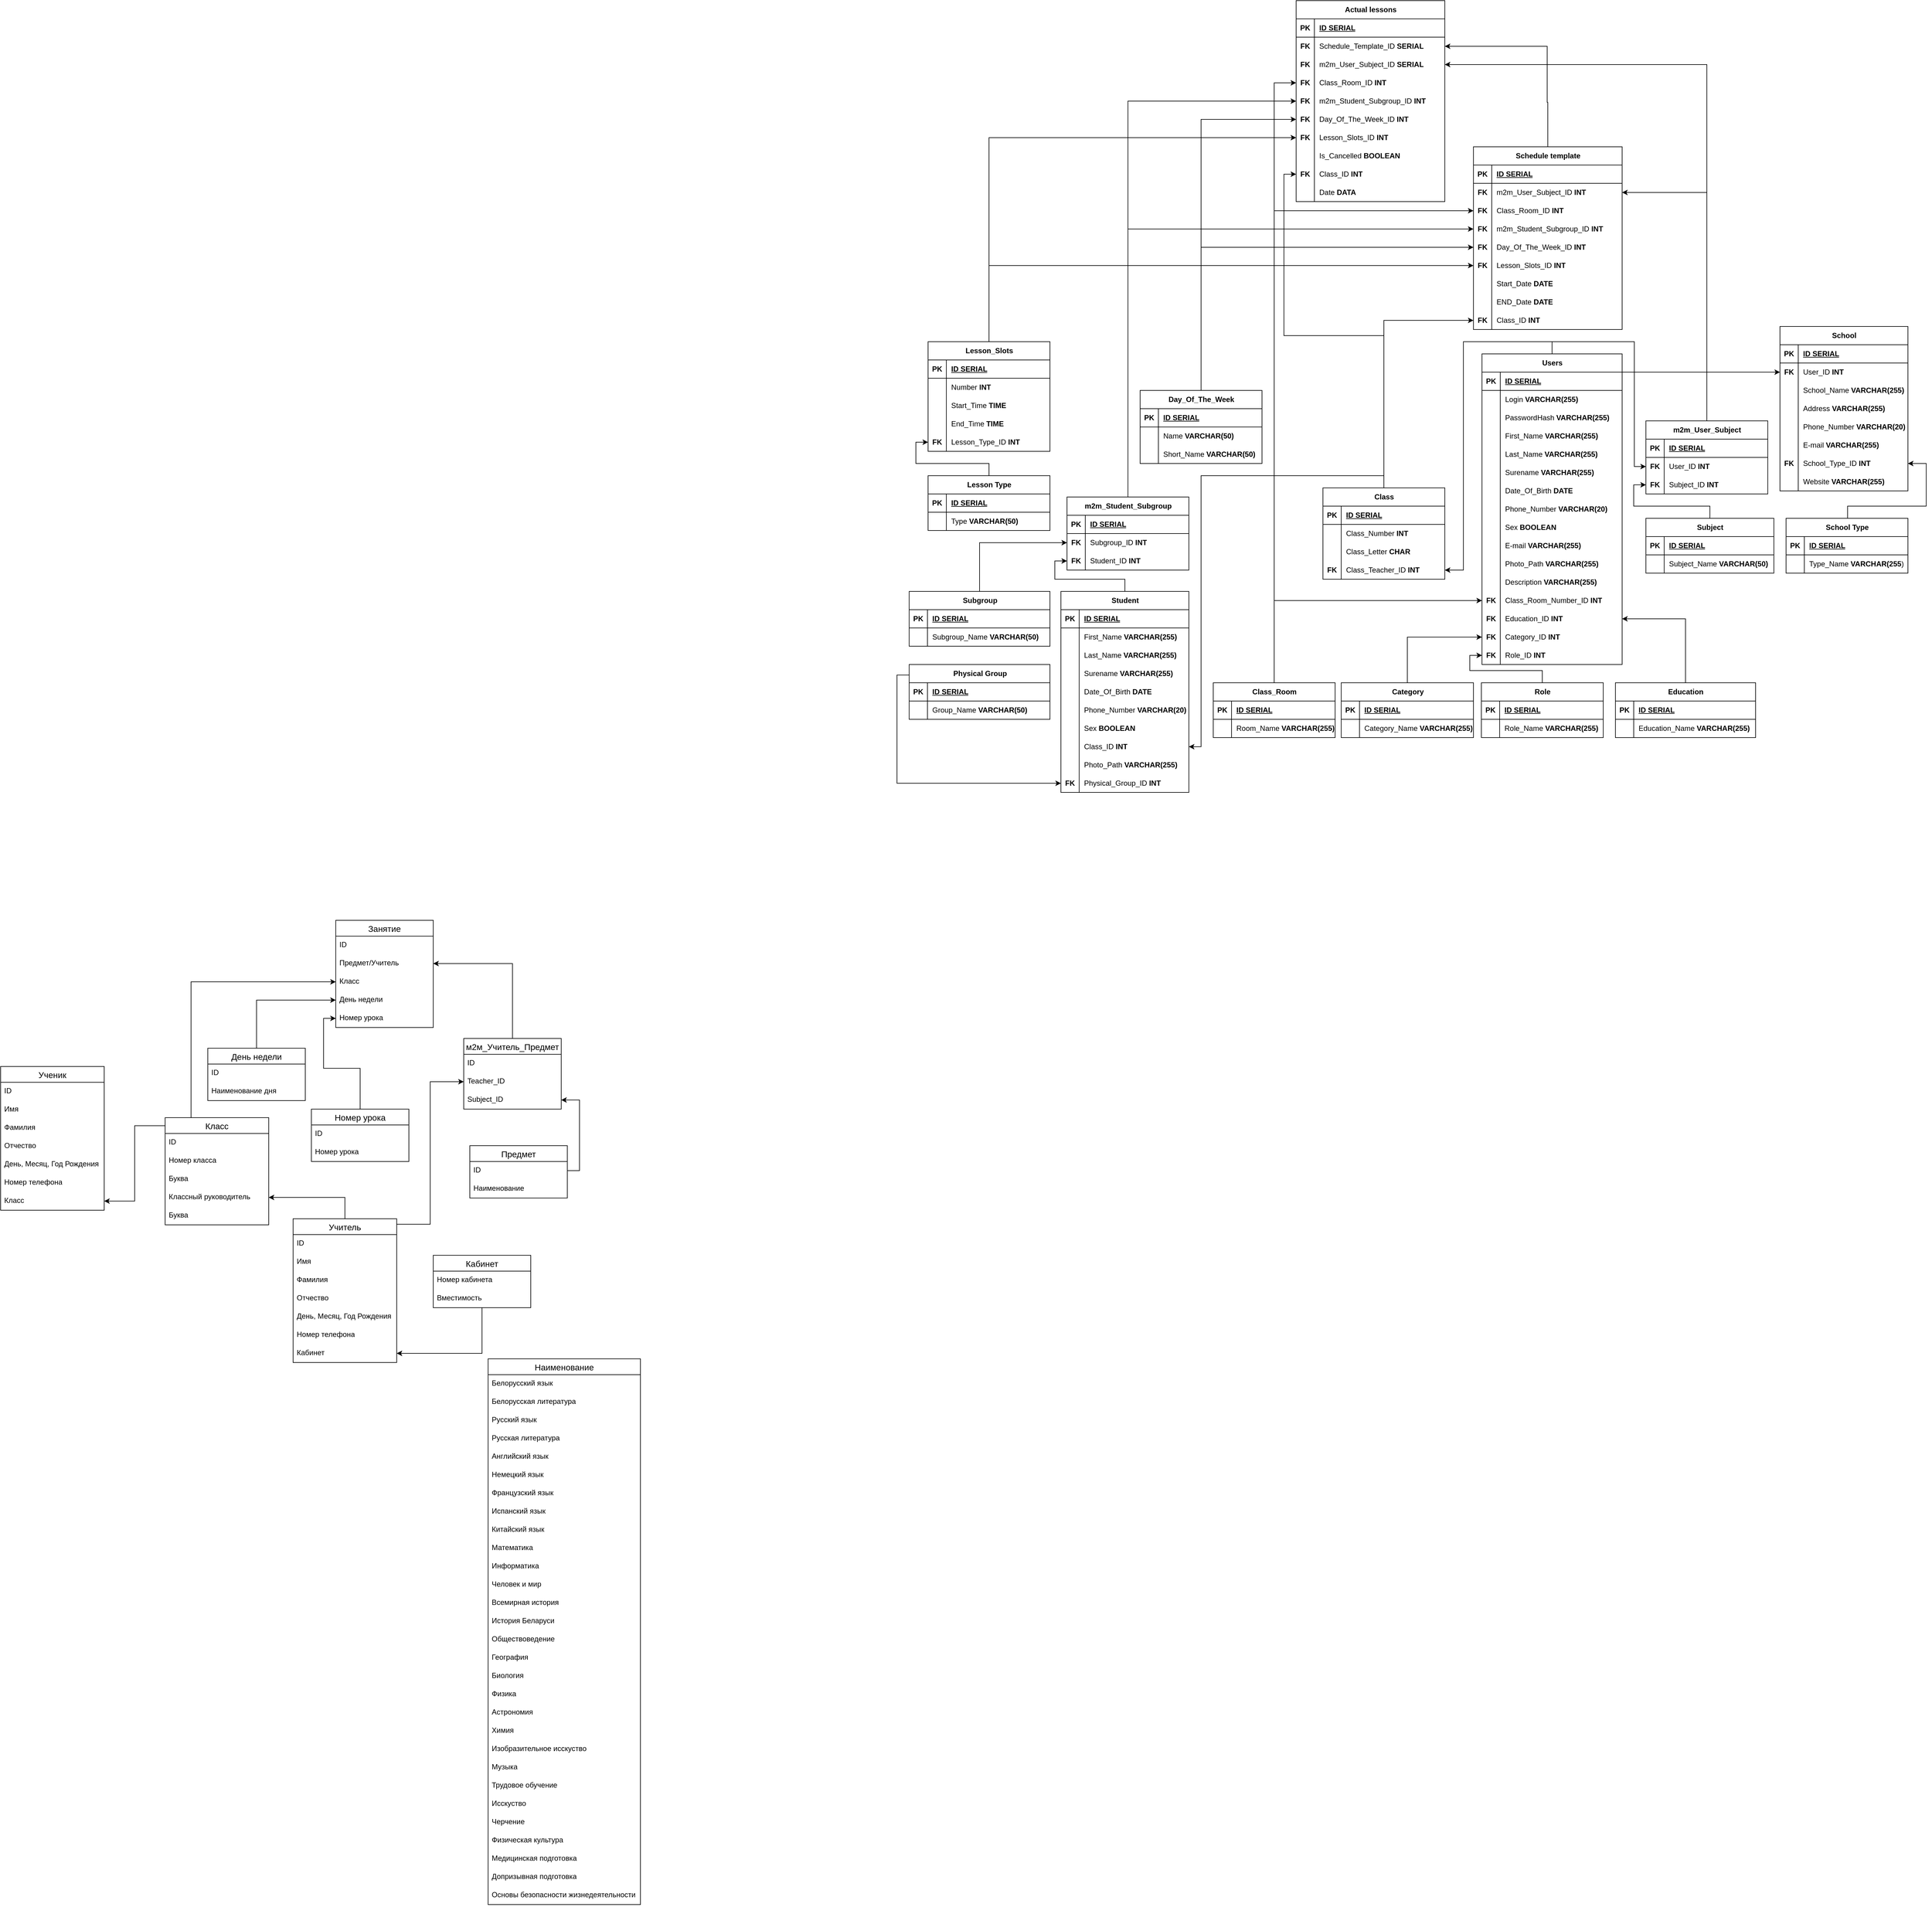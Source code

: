 <mxfile version="28.2.8">
  <diagram name="Страница — 1" id="okXgZg49tsKk73C9sA51">
    <mxGraphModel dx="2263" dy="3010" grid="1" gridSize="10" guides="1" tooltips="1" connect="1" arrows="1" fold="1" page="1" pageScale="1" pageWidth="827" pageHeight="1169" math="0" shadow="0">
      <root>
        <mxCell id="0" />
        <mxCell id="1" parent="0" />
        <mxCell id="wnc_SVC6XTUIUQAMvWcR-90" style="edgeStyle=orthogonalEdgeStyle;rounded=0;orthogonalLoop=1;jettySize=auto;html=1;entryX=1;entryY=0.5;entryDx=0;entryDy=0;" parent="1" source="wnc_SVC6XTUIUQAMvWcR-14" target="wnc_SVC6XTUIUQAMvWcR-89" edge="1">
          <mxGeometry relative="1" as="geometry" />
        </mxCell>
        <mxCell id="wnc_SVC6XTUIUQAMvWcR-14" value="Учитель" style="swimlane;fontStyle=0;childLayout=stackLayout;horizontal=1;startSize=26;horizontalStack=0;resizeParent=1;resizeParentMax=0;resizeLast=0;collapsible=1;marginBottom=0;align=center;fontSize=14;" parent="1" vertex="1">
          <mxGeometry x="80" y="-10" width="170" height="236" as="geometry" />
        </mxCell>
        <mxCell id="wnc_SVC6XTUIUQAMvWcR-15" value="ID" style="text;strokeColor=none;fillColor=none;spacingLeft=4;spacingRight=4;overflow=hidden;rotatable=0;points=[[0,0.5],[1,0.5]];portConstraint=eastwest;fontSize=12;whiteSpace=wrap;html=1;" parent="wnc_SVC6XTUIUQAMvWcR-14" vertex="1">
          <mxGeometry y="26" width="170" height="30" as="geometry" />
        </mxCell>
        <mxCell id="wnc_SVC6XTUIUQAMvWcR-16" value="Имя" style="text;strokeColor=none;fillColor=none;spacingLeft=4;spacingRight=4;overflow=hidden;rotatable=0;points=[[0,0.5],[1,0.5]];portConstraint=eastwest;fontSize=12;whiteSpace=wrap;html=1;" parent="wnc_SVC6XTUIUQAMvWcR-14" vertex="1">
          <mxGeometry y="56" width="170" height="30" as="geometry" />
        </mxCell>
        <mxCell id="wnc_SVC6XTUIUQAMvWcR-17" value="Фамилия" style="text;strokeColor=none;fillColor=none;spacingLeft=4;spacingRight=4;overflow=hidden;rotatable=0;points=[[0,0.5],[1,0.5]];portConstraint=eastwest;fontSize=12;whiteSpace=wrap;html=1;" parent="wnc_SVC6XTUIUQAMvWcR-14" vertex="1">
          <mxGeometry y="86" width="170" height="30" as="geometry" />
        </mxCell>
        <mxCell id="wnc_SVC6XTUIUQAMvWcR-18" value="Отчество" style="text;strokeColor=none;fillColor=none;spacingLeft=4;spacingRight=4;overflow=hidden;rotatable=0;points=[[0,0.5],[1,0.5]];portConstraint=eastwest;fontSize=12;whiteSpace=wrap;html=1;" parent="wnc_SVC6XTUIUQAMvWcR-14" vertex="1">
          <mxGeometry y="116" width="170" height="30" as="geometry" />
        </mxCell>
        <mxCell id="wnc_SVC6XTUIUQAMvWcR-22" value="День, Месяц, Год Рождения" style="text;strokeColor=none;fillColor=none;spacingLeft=4;spacingRight=4;overflow=hidden;rotatable=0;points=[[0,0.5],[1,0.5]];portConstraint=eastwest;fontSize=12;whiteSpace=wrap;html=1;" parent="wnc_SVC6XTUIUQAMvWcR-14" vertex="1">
          <mxGeometry y="146" width="170" height="30" as="geometry" />
        </mxCell>
        <mxCell id="wnc_SVC6XTUIUQAMvWcR-23" value="Номер телефона" style="text;strokeColor=none;fillColor=none;spacingLeft=4;spacingRight=4;overflow=hidden;rotatable=0;points=[[0,0.5],[1,0.5]];portConstraint=eastwest;fontSize=12;whiteSpace=wrap;html=1;" parent="wnc_SVC6XTUIUQAMvWcR-14" vertex="1">
          <mxGeometry y="176" width="170" height="30" as="geometry" />
        </mxCell>
        <mxCell id="wnc_SVC6XTUIUQAMvWcR-20" value="Кабинет" style="text;strokeColor=none;fillColor=none;spacingLeft=4;spacingRight=4;overflow=hidden;rotatable=0;points=[[0,0.5],[1,0.5]];portConstraint=eastwest;fontSize=12;whiteSpace=wrap;html=1;" parent="wnc_SVC6XTUIUQAMvWcR-14" vertex="1">
          <mxGeometry y="206" width="170" height="30" as="geometry" />
        </mxCell>
        <mxCell id="wnc_SVC6XTUIUQAMvWcR-74" style="edgeStyle=orthogonalEdgeStyle;rounded=0;orthogonalLoop=1;jettySize=auto;html=1;entryX=1;entryY=0.5;entryDx=0;entryDy=0;" parent="1" source="wnc_SVC6XTUIUQAMvWcR-24" target="wnc_SVC6XTUIUQAMvWcR-20" edge="1">
          <mxGeometry relative="1" as="geometry" />
        </mxCell>
        <mxCell id="wnc_SVC6XTUIUQAMvWcR-24" value="Кабинет" style="swimlane;fontStyle=0;childLayout=stackLayout;horizontal=1;startSize=26;horizontalStack=0;resizeParent=1;resizeParentMax=0;resizeLast=0;collapsible=1;marginBottom=0;align=center;fontSize=14;" parent="1" vertex="1">
          <mxGeometry x="310" y="50" width="160" height="86" as="geometry" />
        </mxCell>
        <mxCell id="wnc_SVC6XTUIUQAMvWcR-25" value="Номер кабинета" style="text;strokeColor=none;fillColor=none;spacingLeft=4;spacingRight=4;overflow=hidden;rotatable=0;points=[[0,0.5],[1,0.5]];portConstraint=eastwest;fontSize=12;whiteSpace=wrap;html=1;" parent="wnc_SVC6XTUIUQAMvWcR-24" vertex="1">
          <mxGeometry y="26" width="160" height="30" as="geometry" />
        </mxCell>
        <mxCell id="wnc_SVC6XTUIUQAMvWcR-26" value="Вместимость" style="text;strokeColor=none;fillColor=none;spacingLeft=4;spacingRight=4;overflow=hidden;rotatable=0;points=[[0,0.5],[1,0.5]];portConstraint=eastwest;fontSize=12;whiteSpace=wrap;html=1;" parent="wnc_SVC6XTUIUQAMvWcR-24" vertex="1">
          <mxGeometry y="56" width="160" height="30" as="geometry" />
        </mxCell>
        <mxCell id="wnc_SVC6XTUIUQAMvWcR-29" value="Предмет" style="swimlane;fontStyle=0;childLayout=stackLayout;horizontal=1;startSize=26;horizontalStack=0;resizeParent=1;resizeParentMax=0;resizeLast=0;collapsible=1;marginBottom=0;align=center;fontSize=14;" parent="1" vertex="1">
          <mxGeometry x="370" y="-130" width="160" height="86" as="geometry" />
        </mxCell>
        <mxCell id="wnc_SVC6XTUIUQAMvWcR-30" value="ID" style="text;strokeColor=none;fillColor=none;spacingLeft=4;spacingRight=4;overflow=hidden;rotatable=0;points=[[0,0.5],[1,0.5]];portConstraint=eastwest;fontSize=12;whiteSpace=wrap;html=1;" parent="wnc_SVC6XTUIUQAMvWcR-29" vertex="1">
          <mxGeometry y="26" width="160" height="30" as="geometry" />
        </mxCell>
        <mxCell id="wnc_SVC6XTUIUQAMvWcR-31" value="Наименование" style="text;strokeColor=none;fillColor=none;spacingLeft=4;spacingRight=4;overflow=hidden;rotatable=0;points=[[0,0.5],[1,0.5]];portConstraint=eastwest;fontSize=12;whiteSpace=wrap;html=1;" parent="wnc_SVC6XTUIUQAMvWcR-29" vertex="1">
          <mxGeometry y="56" width="160" height="30" as="geometry" />
        </mxCell>
        <mxCell id="wnc_SVC6XTUIUQAMvWcR-33" value="Наименование" style="swimlane;fontStyle=0;childLayout=stackLayout;horizontal=1;startSize=26;horizontalStack=0;resizeParent=1;resizeParentMax=0;resizeLast=0;collapsible=1;marginBottom=0;align=center;fontSize=14;" parent="1" vertex="1">
          <mxGeometry x="400" y="220" width="250" height="896" as="geometry" />
        </mxCell>
        <mxCell id="wnc_SVC6XTUIUQAMvWcR-34" value="Белорусский язык" style="text;strokeColor=none;fillColor=none;spacingLeft=4;spacingRight=4;overflow=hidden;rotatable=0;points=[[0,0.5],[1,0.5]];portConstraint=eastwest;fontSize=12;whiteSpace=wrap;html=1;" parent="wnc_SVC6XTUIUQAMvWcR-33" vertex="1">
          <mxGeometry y="26" width="250" height="30" as="geometry" />
        </mxCell>
        <mxCell id="wnc_SVC6XTUIUQAMvWcR-35" value="Белорусская литература" style="text;strokeColor=none;fillColor=none;spacingLeft=4;spacingRight=4;overflow=hidden;rotatable=0;points=[[0,0.5],[1,0.5]];portConstraint=eastwest;fontSize=12;whiteSpace=wrap;html=1;" parent="wnc_SVC6XTUIUQAMvWcR-33" vertex="1">
          <mxGeometry y="56" width="250" height="30" as="geometry" />
        </mxCell>
        <mxCell id="wnc_SVC6XTUIUQAMvWcR-36" value="Русский язык" style="text;strokeColor=none;fillColor=none;spacingLeft=4;spacingRight=4;overflow=hidden;rotatable=0;points=[[0,0.5],[1,0.5]];portConstraint=eastwest;fontSize=12;whiteSpace=wrap;html=1;" parent="wnc_SVC6XTUIUQAMvWcR-33" vertex="1">
          <mxGeometry y="86" width="250" height="30" as="geometry" />
        </mxCell>
        <mxCell id="wnc_SVC6XTUIUQAMvWcR-37" value="Русская литература" style="text;strokeColor=none;fillColor=none;spacingLeft=4;spacingRight=4;overflow=hidden;rotatable=0;points=[[0,0.5],[1,0.5]];portConstraint=eastwest;fontSize=12;whiteSpace=wrap;html=1;" parent="wnc_SVC6XTUIUQAMvWcR-33" vertex="1">
          <mxGeometry y="116" width="250" height="30" as="geometry" />
        </mxCell>
        <mxCell id="wnc_SVC6XTUIUQAMvWcR-38" value="Английский язык" style="text;strokeColor=none;fillColor=none;spacingLeft=4;spacingRight=4;overflow=hidden;rotatable=0;points=[[0,0.5],[1,0.5]];portConstraint=eastwest;fontSize=12;whiteSpace=wrap;html=1;" parent="wnc_SVC6XTUIUQAMvWcR-33" vertex="1">
          <mxGeometry y="146" width="250" height="30" as="geometry" />
        </mxCell>
        <mxCell id="wnc_SVC6XTUIUQAMvWcR-39" value="Немецкий язык" style="text;strokeColor=none;fillColor=none;spacingLeft=4;spacingRight=4;overflow=hidden;rotatable=0;points=[[0,0.5],[1,0.5]];portConstraint=eastwest;fontSize=12;whiteSpace=wrap;html=1;" parent="wnc_SVC6XTUIUQAMvWcR-33" vertex="1">
          <mxGeometry y="176" width="250" height="30" as="geometry" />
        </mxCell>
        <mxCell id="wnc_SVC6XTUIUQAMvWcR-40" value="Французский язык" style="text;strokeColor=none;fillColor=none;spacingLeft=4;spacingRight=4;overflow=hidden;rotatable=0;points=[[0,0.5],[1,0.5]];portConstraint=eastwest;fontSize=12;whiteSpace=wrap;html=1;" parent="wnc_SVC6XTUIUQAMvWcR-33" vertex="1">
          <mxGeometry y="206" width="250" height="30" as="geometry" />
        </mxCell>
        <mxCell id="wnc_SVC6XTUIUQAMvWcR-41" value="Испанский язык" style="text;strokeColor=none;fillColor=none;spacingLeft=4;spacingRight=4;overflow=hidden;rotatable=0;points=[[0,0.5],[1,0.5]];portConstraint=eastwest;fontSize=12;whiteSpace=wrap;html=1;" parent="wnc_SVC6XTUIUQAMvWcR-33" vertex="1">
          <mxGeometry y="236" width="250" height="30" as="geometry" />
        </mxCell>
        <mxCell id="wnc_SVC6XTUIUQAMvWcR-42" value="Китайский язык" style="text;strokeColor=none;fillColor=none;spacingLeft=4;spacingRight=4;overflow=hidden;rotatable=0;points=[[0,0.5],[1,0.5]];portConstraint=eastwest;fontSize=12;whiteSpace=wrap;html=1;" parent="wnc_SVC6XTUIUQAMvWcR-33" vertex="1">
          <mxGeometry y="266" width="250" height="30" as="geometry" />
        </mxCell>
        <mxCell id="wnc_SVC6XTUIUQAMvWcR-43" value="Математика" style="text;strokeColor=none;fillColor=none;spacingLeft=4;spacingRight=4;overflow=hidden;rotatable=0;points=[[0,0.5],[1,0.5]];portConstraint=eastwest;fontSize=12;whiteSpace=wrap;html=1;" parent="wnc_SVC6XTUIUQAMvWcR-33" vertex="1">
          <mxGeometry y="296" width="250" height="30" as="geometry" />
        </mxCell>
        <mxCell id="wnc_SVC6XTUIUQAMvWcR-48" value="Информатика" style="text;strokeColor=none;fillColor=none;spacingLeft=4;spacingRight=4;overflow=hidden;rotatable=0;points=[[0,0.5],[1,0.5]];portConstraint=eastwest;fontSize=12;whiteSpace=wrap;html=1;" parent="wnc_SVC6XTUIUQAMvWcR-33" vertex="1">
          <mxGeometry y="326" width="250" height="30" as="geometry" />
        </mxCell>
        <mxCell id="wnc_SVC6XTUIUQAMvWcR-49" value="Человек и мир" style="text;strokeColor=none;fillColor=none;spacingLeft=4;spacingRight=4;overflow=hidden;rotatable=0;points=[[0,0.5],[1,0.5]];portConstraint=eastwest;fontSize=12;whiteSpace=wrap;html=1;" parent="wnc_SVC6XTUIUQAMvWcR-33" vertex="1">
          <mxGeometry y="356" width="250" height="30" as="geometry" />
        </mxCell>
        <mxCell id="wnc_SVC6XTUIUQAMvWcR-50" value="Всемирная история" style="text;strokeColor=none;fillColor=none;spacingLeft=4;spacingRight=4;overflow=hidden;rotatable=0;points=[[0,0.5],[1,0.5]];portConstraint=eastwest;fontSize=12;whiteSpace=wrap;html=1;" parent="wnc_SVC6XTUIUQAMvWcR-33" vertex="1">
          <mxGeometry y="386" width="250" height="30" as="geometry" />
        </mxCell>
        <mxCell id="wnc_SVC6XTUIUQAMvWcR-51" value="История Беларуси" style="text;strokeColor=none;fillColor=none;spacingLeft=4;spacingRight=4;overflow=hidden;rotatable=0;points=[[0,0.5],[1,0.5]];portConstraint=eastwest;fontSize=12;whiteSpace=wrap;html=1;" parent="wnc_SVC6XTUIUQAMvWcR-33" vertex="1">
          <mxGeometry y="416" width="250" height="30" as="geometry" />
        </mxCell>
        <mxCell id="wnc_SVC6XTUIUQAMvWcR-52" value="Обществоведение" style="text;strokeColor=none;fillColor=none;spacingLeft=4;spacingRight=4;overflow=hidden;rotatable=0;points=[[0,0.5],[1,0.5]];portConstraint=eastwest;fontSize=12;whiteSpace=wrap;html=1;" parent="wnc_SVC6XTUIUQAMvWcR-33" vertex="1">
          <mxGeometry y="446" width="250" height="30" as="geometry" />
        </mxCell>
        <mxCell id="wnc_SVC6XTUIUQAMvWcR-53" value="География" style="text;strokeColor=none;fillColor=none;spacingLeft=4;spacingRight=4;overflow=hidden;rotatable=0;points=[[0,0.5],[1,0.5]];portConstraint=eastwest;fontSize=12;whiteSpace=wrap;html=1;" parent="wnc_SVC6XTUIUQAMvWcR-33" vertex="1">
          <mxGeometry y="476" width="250" height="30" as="geometry" />
        </mxCell>
        <mxCell id="wnc_SVC6XTUIUQAMvWcR-54" value="Биология" style="text;strokeColor=none;fillColor=none;spacingLeft=4;spacingRight=4;overflow=hidden;rotatable=0;points=[[0,0.5],[1,0.5]];portConstraint=eastwest;fontSize=12;whiteSpace=wrap;html=1;" parent="wnc_SVC6XTUIUQAMvWcR-33" vertex="1">
          <mxGeometry y="506" width="250" height="30" as="geometry" />
        </mxCell>
        <mxCell id="wnc_SVC6XTUIUQAMvWcR-56" value="Физика" style="text;strokeColor=none;fillColor=none;spacingLeft=4;spacingRight=4;overflow=hidden;rotatable=0;points=[[0,0.5],[1,0.5]];portConstraint=eastwest;fontSize=12;whiteSpace=wrap;html=1;" parent="wnc_SVC6XTUIUQAMvWcR-33" vertex="1">
          <mxGeometry y="536" width="250" height="30" as="geometry" />
        </mxCell>
        <mxCell id="wnc_SVC6XTUIUQAMvWcR-59" value="Астрономия" style="text;strokeColor=none;fillColor=none;spacingLeft=4;spacingRight=4;overflow=hidden;rotatable=0;points=[[0,0.5],[1,0.5]];portConstraint=eastwest;fontSize=12;whiteSpace=wrap;html=1;" parent="wnc_SVC6XTUIUQAMvWcR-33" vertex="1">
          <mxGeometry y="566" width="250" height="30" as="geometry" />
        </mxCell>
        <mxCell id="wnc_SVC6XTUIUQAMvWcR-58" value="Химия" style="text;strokeColor=none;fillColor=none;spacingLeft=4;spacingRight=4;overflow=hidden;rotatable=0;points=[[0,0.5],[1,0.5]];portConstraint=eastwest;fontSize=12;whiteSpace=wrap;html=1;" parent="wnc_SVC6XTUIUQAMvWcR-33" vertex="1">
          <mxGeometry y="596" width="250" height="30" as="geometry" />
        </mxCell>
        <mxCell id="wnc_SVC6XTUIUQAMvWcR-57" value="Изобразительное исскуство" style="text;strokeColor=none;fillColor=none;spacingLeft=4;spacingRight=4;overflow=hidden;rotatable=0;points=[[0,0.5],[1,0.5]];portConstraint=eastwest;fontSize=12;whiteSpace=wrap;html=1;" parent="wnc_SVC6XTUIUQAMvWcR-33" vertex="1">
          <mxGeometry y="626" width="250" height="30" as="geometry" />
        </mxCell>
        <mxCell id="wnc_SVC6XTUIUQAMvWcR-55" value="Музыка" style="text;strokeColor=none;fillColor=none;spacingLeft=4;spacingRight=4;overflow=hidden;rotatable=0;points=[[0,0.5],[1,0.5]];portConstraint=eastwest;fontSize=12;whiteSpace=wrap;html=1;" parent="wnc_SVC6XTUIUQAMvWcR-33" vertex="1">
          <mxGeometry y="656" width="250" height="30" as="geometry" />
        </mxCell>
        <mxCell id="wnc_SVC6XTUIUQAMvWcR-62" value="Трудовое обучение" style="text;strokeColor=none;fillColor=none;spacingLeft=4;spacingRight=4;overflow=hidden;rotatable=0;points=[[0,0.5],[1,0.5]];portConstraint=eastwest;fontSize=12;whiteSpace=wrap;html=1;" parent="wnc_SVC6XTUIUQAMvWcR-33" vertex="1">
          <mxGeometry y="686" width="250" height="30" as="geometry" />
        </mxCell>
        <mxCell id="wnc_SVC6XTUIUQAMvWcR-63" value="Исскуство" style="text;strokeColor=none;fillColor=none;spacingLeft=4;spacingRight=4;overflow=hidden;rotatable=0;points=[[0,0.5],[1,0.5]];portConstraint=eastwest;fontSize=12;whiteSpace=wrap;html=1;" parent="wnc_SVC6XTUIUQAMvWcR-33" vertex="1">
          <mxGeometry y="716" width="250" height="30" as="geometry" />
        </mxCell>
        <mxCell id="wnc_SVC6XTUIUQAMvWcR-61" value="Черчение" style="text;strokeColor=none;fillColor=none;spacingLeft=4;spacingRight=4;overflow=hidden;rotatable=0;points=[[0,0.5],[1,0.5]];portConstraint=eastwest;fontSize=12;whiteSpace=wrap;html=1;" parent="wnc_SVC6XTUIUQAMvWcR-33" vertex="1">
          <mxGeometry y="746" width="250" height="30" as="geometry" />
        </mxCell>
        <mxCell id="wnc_SVC6XTUIUQAMvWcR-60" value="Физическая культура" style="text;strokeColor=none;fillColor=none;spacingLeft=4;spacingRight=4;overflow=hidden;rotatable=0;points=[[0,0.5],[1,0.5]];portConstraint=eastwest;fontSize=12;whiteSpace=wrap;html=1;" parent="wnc_SVC6XTUIUQAMvWcR-33" vertex="1">
          <mxGeometry y="776" width="250" height="30" as="geometry" />
        </mxCell>
        <mxCell id="wnc_SVC6XTUIUQAMvWcR-64" value="Медицинская подготовка&amp;nbsp;" style="text;strokeColor=none;fillColor=none;spacingLeft=4;spacingRight=4;overflow=hidden;rotatable=0;points=[[0,0.5],[1,0.5]];portConstraint=eastwest;fontSize=12;whiteSpace=wrap;html=1;" parent="wnc_SVC6XTUIUQAMvWcR-33" vertex="1">
          <mxGeometry y="806" width="250" height="30" as="geometry" />
        </mxCell>
        <mxCell id="wnc_SVC6XTUIUQAMvWcR-65" value="Допризывная подготовка" style="text;strokeColor=none;fillColor=none;spacingLeft=4;spacingRight=4;overflow=hidden;rotatable=0;points=[[0,0.5],[1,0.5]];portConstraint=eastwest;fontSize=12;whiteSpace=wrap;html=1;" parent="wnc_SVC6XTUIUQAMvWcR-33" vertex="1">
          <mxGeometry y="836" width="250" height="30" as="geometry" />
        </mxCell>
        <mxCell id="wnc_SVC6XTUIUQAMvWcR-66" value="Основы безопасности жизнедеятельности" style="text;strokeColor=none;fillColor=none;spacingLeft=4;spacingRight=4;overflow=hidden;rotatable=0;points=[[0,0.5],[1,0.5]];portConstraint=eastwest;fontSize=12;whiteSpace=wrap;html=1;" parent="wnc_SVC6XTUIUQAMvWcR-33" vertex="1">
          <mxGeometry y="866" width="250" height="30" as="geometry" />
        </mxCell>
        <mxCell id="wnc_SVC6XTUIUQAMvWcR-98" style="edgeStyle=orthogonalEdgeStyle;rounded=0;orthogonalLoop=1;jettySize=auto;html=1;" parent="1" source="wnc_SVC6XTUIUQAMvWcR-68" target="wnc_SVC6XTUIUQAMvWcR-96" edge="1">
          <mxGeometry relative="1" as="geometry" />
        </mxCell>
        <mxCell id="wnc_SVC6XTUIUQAMvWcR-68" value="м2м_Учитель_Предмет" style="swimlane;fontStyle=0;childLayout=stackLayout;horizontal=1;startSize=26;horizontalStack=0;resizeParent=1;resizeParentMax=0;resizeLast=0;collapsible=1;marginBottom=0;align=center;fontSize=14;" parent="1" vertex="1">
          <mxGeometry x="360" y="-306" width="160" height="116" as="geometry" />
        </mxCell>
        <mxCell id="wnc_SVC6XTUIUQAMvWcR-69" value="ID" style="text;strokeColor=none;fillColor=none;spacingLeft=4;spacingRight=4;overflow=hidden;rotatable=0;points=[[0,0.5],[1,0.5]];portConstraint=eastwest;fontSize=12;whiteSpace=wrap;html=1;" parent="wnc_SVC6XTUIUQAMvWcR-68" vertex="1">
          <mxGeometry y="26" width="160" height="30" as="geometry" />
        </mxCell>
        <mxCell id="wnc_SVC6XTUIUQAMvWcR-70" value="Teacher_ID" style="text;strokeColor=none;fillColor=none;spacingLeft=4;spacingRight=4;overflow=hidden;rotatable=0;points=[[0,0.5],[1,0.5]];portConstraint=eastwest;fontSize=12;whiteSpace=wrap;html=1;" parent="wnc_SVC6XTUIUQAMvWcR-68" vertex="1">
          <mxGeometry y="56" width="160" height="30" as="geometry" />
        </mxCell>
        <mxCell id="wnc_SVC6XTUIUQAMvWcR-71" value="Subject_ID" style="text;strokeColor=none;fillColor=none;spacingLeft=4;spacingRight=4;overflow=hidden;rotatable=0;points=[[0,0.5],[1,0.5]];portConstraint=eastwest;fontSize=12;whiteSpace=wrap;html=1;" parent="wnc_SVC6XTUIUQAMvWcR-68" vertex="1">
          <mxGeometry y="86" width="160" height="30" as="geometry" />
        </mxCell>
        <mxCell id="wnc_SVC6XTUIUQAMvWcR-72" style="edgeStyle=orthogonalEdgeStyle;rounded=0;orthogonalLoop=1;jettySize=auto;html=1;entryX=1;entryY=0.5;entryDx=0;entryDy=0;exitX=1;exitY=0.5;exitDx=0;exitDy=0;" parent="1" source="wnc_SVC6XTUIUQAMvWcR-30" target="wnc_SVC6XTUIUQAMvWcR-71" edge="1">
          <mxGeometry relative="1" as="geometry" />
        </mxCell>
        <mxCell id="wnc_SVC6XTUIUQAMvWcR-73" style="edgeStyle=orthogonalEdgeStyle;rounded=0;orthogonalLoop=1;jettySize=auto;html=1;entryX=0;entryY=0.5;entryDx=0;entryDy=0;exitX=1.001;exitY=0.038;exitDx=0;exitDy=0;exitPerimeter=0;" parent="1" source="wnc_SVC6XTUIUQAMvWcR-14" target="wnc_SVC6XTUIUQAMvWcR-70" edge="1">
          <mxGeometry relative="1" as="geometry">
            <mxPoint x="207" y="90" as="sourcePoint" />
          </mxGeometry>
        </mxCell>
        <mxCell id="wnc_SVC6XTUIUQAMvWcR-75" value="Ученик" style="swimlane;fontStyle=0;childLayout=stackLayout;horizontal=1;startSize=26;horizontalStack=0;resizeParent=1;resizeParentMax=0;resizeLast=0;collapsible=1;marginBottom=0;align=center;fontSize=14;" parent="1" vertex="1">
          <mxGeometry x="-400" y="-260" width="170" height="236" as="geometry" />
        </mxCell>
        <mxCell id="wnc_SVC6XTUIUQAMvWcR-76" value="ID" style="text;strokeColor=none;fillColor=none;spacingLeft=4;spacingRight=4;overflow=hidden;rotatable=0;points=[[0,0.5],[1,0.5]];portConstraint=eastwest;fontSize=12;whiteSpace=wrap;html=1;" parent="wnc_SVC6XTUIUQAMvWcR-75" vertex="1">
          <mxGeometry y="26" width="170" height="30" as="geometry" />
        </mxCell>
        <mxCell id="wnc_SVC6XTUIUQAMvWcR-77" value="Имя" style="text;strokeColor=none;fillColor=none;spacingLeft=4;spacingRight=4;overflow=hidden;rotatable=0;points=[[0,0.5],[1,0.5]];portConstraint=eastwest;fontSize=12;whiteSpace=wrap;html=1;" parent="wnc_SVC6XTUIUQAMvWcR-75" vertex="1">
          <mxGeometry y="56" width="170" height="30" as="geometry" />
        </mxCell>
        <mxCell id="wnc_SVC6XTUIUQAMvWcR-78" value="Фамилия" style="text;strokeColor=none;fillColor=none;spacingLeft=4;spacingRight=4;overflow=hidden;rotatable=0;points=[[0,0.5],[1,0.5]];portConstraint=eastwest;fontSize=12;whiteSpace=wrap;html=1;" parent="wnc_SVC6XTUIUQAMvWcR-75" vertex="1">
          <mxGeometry y="86" width="170" height="30" as="geometry" />
        </mxCell>
        <mxCell id="wnc_SVC6XTUIUQAMvWcR-79" value="Отчество" style="text;strokeColor=none;fillColor=none;spacingLeft=4;spacingRight=4;overflow=hidden;rotatable=0;points=[[0,0.5],[1,0.5]];portConstraint=eastwest;fontSize=12;whiteSpace=wrap;html=1;" parent="wnc_SVC6XTUIUQAMvWcR-75" vertex="1">
          <mxGeometry y="116" width="170" height="30" as="geometry" />
        </mxCell>
        <mxCell id="wnc_SVC6XTUIUQAMvWcR-80" value="День, Месяц, Год Рождения" style="text;strokeColor=none;fillColor=none;spacingLeft=4;spacingRight=4;overflow=hidden;rotatable=0;points=[[0,0.5],[1,0.5]];portConstraint=eastwest;fontSize=12;whiteSpace=wrap;html=1;" parent="wnc_SVC6XTUIUQAMvWcR-75" vertex="1">
          <mxGeometry y="146" width="170" height="30" as="geometry" />
        </mxCell>
        <mxCell id="wnc_SVC6XTUIUQAMvWcR-81" value="Номер телефона" style="text;strokeColor=none;fillColor=none;spacingLeft=4;spacingRight=4;overflow=hidden;rotatable=0;points=[[0,0.5],[1,0.5]];portConstraint=eastwest;fontSize=12;whiteSpace=wrap;html=1;" parent="wnc_SVC6XTUIUQAMvWcR-75" vertex="1">
          <mxGeometry y="176" width="170" height="30" as="geometry" />
        </mxCell>
        <mxCell id="wnc_SVC6XTUIUQAMvWcR-92" value="Класс" style="text;strokeColor=none;fillColor=none;spacingLeft=4;spacingRight=4;overflow=hidden;rotatable=0;points=[[0,0.5],[1,0.5]];portConstraint=eastwest;fontSize=12;whiteSpace=wrap;html=1;" parent="wnc_SVC6XTUIUQAMvWcR-75" vertex="1">
          <mxGeometry y="206" width="170" height="30" as="geometry" />
        </mxCell>
        <mxCell id="wnc_SVC6XTUIUQAMvWcR-93" style="edgeStyle=orthogonalEdgeStyle;rounded=0;orthogonalLoop=1;jettySize=auto;html=1;entryX=1;entryY=0.5;entryDx=0;entryDy=0;exitX=0.002;exitY=0.075;exitDx=0;exitDy=0;exitPerimeter=0;" parent="1" source="wnc_SVC6XTUIUQAMvWcR-83" target="wnc_SVC6XTUIUQAMvWcR-92" edge="1">
          <mxGeometry relative="1" as="geometry" />
        </mxCell>
        <mxCell id="wnc_SVC6XTUIUQAMvWcR-99" style="edgeStyle=orthogonalEdgeStyle;rounded=0;orthogonalLoop=1;jettySize=auto;html=1;entryX=0;entryY=0.5;entryDx=0;entryDy=0;exitX=0.25;exitY=0;exitDx=0;exitDy=0;" parent="1" source="wnc_SVC6XTUIUQAMvWcR-83" target="wnc_SVC6XTUIUQAMvWcR-97" edge="1">
          <mxGeometry relative="1" as="geometry" />
        </mxCell>
        <mxCell id="wnc_SVC6XTUIUQAMvWcR-83" value="Класс" style="swimlane;fontStyle=0;childLayout=stackLayout;horizontal=1;startSize=26;horizontalStack=0;resizeParent=1;resizeParentMax=0;resizeLast=0;collapsible=1;marginBottom=0;align=center;fontSize=14;" parent="1" vertex="1">
          <mxGeometry x="-130" y="-176" width="170" height="176" as="geometry" />
        </mxCell>
        <mxCell id="wnc_SVC6XTUIUQAMvWcR-84" value="ID" style="text;strokeColor=none;fillColor=none;spacingLeft=4;spacingRight=4;overflow=hidden;rotatable=0;points=[[0,0.5],[1,0.5]];portConstraint=eastwest;fontSize=12;whiteSpace=wrap;html=1;" parent="wnc_SVC6XTUIUQAMvWcR-83" vertex="1">
          <mxGeometry y="26" width="170" height="30" as="geometry" />
        </mxCell>
        <mxCell id="wnc_SVC6XTUIUQAMvWcR-85" value="Номер класса" style="text;strokeColor=none;fillColor=none;spacingLeft=4;spacingRight=4;overflow=hidden;rotatable=0;points=[[0,0.5],[1,0.5]];portConstraint=eastwest;fontSize=12;whiteSpace=wrap;html=1;" parent="wnc_SVC6XTUIUQAMvWcR-83" vertex="1">
          <mxGeometry y="56" width="170" height="30" as="geometry" />
        </mxCell>
        <mxCell id="wnc_SVC6XTUIUQAMvWcR-86" value="Буква" style="text;strokeColor=none;fillColor=none;spacingLeft=4;spacingRight=4;overflow=hidden;rotatable=0;points=[[0,0.5],[1,0.5]];portConstraint=eastwest;fontSize=12;whiteSpace=wrap;html=1;" parent="wnc_SVC6XTUIUQAMvWcR-83" vertex="1">
          <mxGeometry y="86" width="170" height="30" as="geometry" />
        </mxCell>
        <mxCell id="wnc_SVC6XTUIUQAMvWcR-89" value="Классный руководитель" style="text;strokeColor=none;fillColor=none;spacingLeft=4;spacingRight=4;overflow=hidden;rotatable=0;points=[[0,0.5],[1,0.5]];portConstraint=eastwest;fontSize=12;whiteSpace=wrap;html=1;" parent="wnc_SVC6XTUIUQAMvWcR-83" vertex="1">
          <mxGeometry y="116" width="170" height="30" as="geometry" />
        </mxCell>
        <mxCell id="wnc_SVC6XTUIUQAMvWcR-91" value="Буква" style="text;strokeColor=none;fillColor=none;spacingLeft=4;spacingRight=4;overflow=hidden;rotatable=0;points=[[0,0.5],[1,0.5]];portConstraint=eastwest;fontSize=12;whiteSpace=wrap;html=1;" parent="wnc_SVC6XTUIUQAMvWcR-83" vertex="1">
          <mxGeometry y="146" width="170" height="30" as="geometry" />
        </mxCell>
        <mxCell id="wnc_SVC6XTUIUQAMvWcR-94" value="Занятие" style="swimlane;fontStyle=0;childLayout=stackLayout;horizontal=1;startSize=26;horizontalStack=0;resizeParent=1;resizeParentMax=0;resizeLast=0;collapsible=1;marginBottom=0;align=center;fontSize=14;" parent="1" vertex="1">
          <mxGeometry x="150" y="-500" width="160" height="176" as="geometry" />
        </mxCell>
        <mxCell id="wnc_SVC6XTUIUQAMvWcR-95" value="ID" style="text;strokeColor=none;fillColor=none;spacingLeft=4;spacingRight=4;overflow=hidden;rotatable=0;points=[[0,0.5],[1,0.5]];portConstraint=eastwest;fontSize=12;whiteSpace=wrap;html=1;" parent="wnc_SVC6XTUIUQAMvWcR-94" vertex="1">
          <mxGeometry y="26" width="160" height="30" as="geometry" />
        </mxCell>
        <mxCell id="wnc_SVC6XTUIUQAMvWcR-96" value="Предмет/Учитель" style="text;strokeColor=none;fillColor=none;spacingLeft=4;spacingRight=4;overflow=hidden;rotatable=0;points=[[0,0.5],[1,0.5]];portConstraint=eastwest;fontSize=12;whiteSpace=wrap;html=1;" parent="wnc_SVC6XTUIUQAMvWcR-94" vertex="1">
          <mxGeometry y="56" width="160" height="30" as="geometry" />
        </mxCell>
        <mxCell id="wnc_SVC6XTUIUQAMvWcR-97" value="Класс" style="text;strokeColor=none;fillColor=none;spacingLeft=4;spacingRight=4;overflow=hidden;rotatable=0;points=[[0,0.5],[1,0.5]];portConstraint=eastwest;fontSize=12;whiteSpace=wrap;html=1;" parent="wnc_SVC6XTUIUQAMvWcR-94" vertex="1">
          <mxGeometry y="86" width="160" height="30" as="geometry" />
        </mxCell>
        <mxCell id="wnc_SVC6XTUIUQAMvWcR-100" value="День недели" style="text;strokeColor=none;fillColor=none;spacingLeft=4;spacingRight=4;overflow=hidden;rotatable=0;points=[[0,0.5],[1,0.5]];portConstraint=eastwest;fontSize=12;whiteSpace=wrap;html=1;" parent="wnc_SVC6XTUIUQAMvWcR-94" vertex="1">
          <mxGeometry y="116" width="160" height="30" as="geometry" />
        </mxCell>
        <mxCell id="wnc_SVC6XTUIUQAMvWcR-101" value="Номер урока" style="text;strokeColor=none;fillColor=none;spacingLeft=4;spacingRight=4;overflow=hidden;rotatable=0;points=[[0,0.5],[1,0.5]];portConstraint=eastwest;fontSize=12;whiteSpace=wrap;html=1;" parent="wnc_SVC6XTUIUQAMvWcR-94" vertex="1">
          <mxGeometry y="146" width="160" height="30" as="geometry" />
        </mxCell>
        <mxCell id="wnc_SVC6XTUIUQAMvWcR-110" style="edgeStyle=orthogonalEdgeStyle;rounded=0;orthogonalLoop=1;jettySize=auto;html=1;entryX=0;entryY=0.5;entryDx=0;entryDy=0;exitX=0.5;exitY=0;exitDx=0;exitDy=0;" parent="1" source="wnc_SVC6XTUIUQAMvWcR-102" target="wnc_SVC6XTUIUQAMvWcR-100" edge="1">
          <mxGeometry relative="1" as="geometry" />
        </mxCell>
        <mxCell id="wnc_SVC6XTUIUQAMvWcR-102" value="День недели" style="swimlane;fontStyle=0;childLayout=stackLayout;horizontal=1;startSize=26;horizontalStack=0;resizeParent=1;resizeParentMax=0;resizeLast=0;collapsible=1;marginBottom=0;align=center;fontSize=14;" parent="1" vertex="1">
          <mxGeometry x="-60" y="-290" width="160" height="86" as="geometry" />
        </mxCell>
        <mxCell id="wnc_SVC6XTUIUQAMvWcR-103" value="ID" style="text;strokeColor=none;fillColor=none;spacingLeft=4;spacingRight=4;overflow=hidden;rotatable=0;points=[[0,0.5],[1,0.5]];portConstraint=eastwest;fontSize=12;whiteSpace=wrap;html=1;" parent="wnc_SVC6XTUIUQAMvWcR-102" vertex="1">
          <mxGeometry y="26" width="160" height="30" as="geometry" />
        </mxCell>
        <mxCell id="wnc_SVC6XTUIUQAMvWcR-104" value="Наименование дня" style="text;strokeColor=none;fillColor=none;spacingLeft=4;spacingRight=4;overflow=hidden;rotatable=0;points=[[0,0.5],[1,0.5]];portConstraint=eastwest;fontSize=12;whiteSpace=wrap;html=1;" parent="wnc_SVC6XTUIUQAMvWcR-102" vertex="1">
          <mxGeometry y="56" width="160" height="30" as="geometry" />
        </mxCell>
        <mxCell id="wnc_SVC6XTUIUQAMvWcR-115" style="edgeStyle=orthogonalEdgeStyle;rounded=0;orthogonalLoop=1;jettySize=auto;html=1;" parent="1" source="wnc_SVC6XTUIUQAMvWcR-111" target="wnc_SVC6XTUIUQAMvWcR-101" edge="1">
          <mxGeometry relative="1" as="geometry" />
        </mxCell>
        <mxCell id="wnc_SVC6XTUIUQAMvWcR-111" value="Номер урока" style="swimlane;fontStyle=0;childLayout=stackLayout;horizontal=1;startSize=26;horizontalStack=0;resizeParent=1;resizeParentMax=0;resizeLast=0;collapsible=1;marginBottom=0;align=center;fontSize=14;" parent="1" vertex="1">
          <mxGeometry x="110" y="-190" width="160" height="86" as="geometry" />
        </mxCell>
        <mxCell id="wnc_SVC6XTUIUQAMvWcR-112" value="ID" style="text;strokeColor=none;fillColor=none;spacingLeft=4;spacingRight=4;overflow=hidden;rotatable=0;points=[[0,0.5],[1,0.5]];portConstraint=eastwest;fontSize=12;whiteSpace=wrap;html=1;" parent="wnc_SVC6XTUIUQAMvWcR-111" vertex="1">
          <mxGeometry y="26" width="160" height="30" as="geometry" />
        </mxCell>
        <mxCell id="wnc_SVC6XTUIUQAMvWcR-114" value="Номер урока" style="text;strokeColor=none;fillColor=none;spacingLeft=4;spacingRight=4;overflow=hidden;rotatable=0;points=[[0,0.5],[1,0.5]];portConstraint=eastwest;fontSize=12;whiteSpace=wrap;html=1;" parent="wnc_SVC6XTUIUQAMvWcR-111" vertex="1">
          <mxGeometry y="56" width="160" height="30" as="geometry" />
        </mxCell>
        <mxCell id="4e2Ktu9yxSn0T4W-Jqt3-424" style="edgeStyle=orthogonalEdgeStyle;rounded=0;orthogonalLoop=1;jettySize=auto;html=1;entryX=0;entryY=0.5;entryDx=0;entryDy=0;exitX=0.5;exitY=0;exitDx=0;exitDy=0;" parent="1" source="4e2Ktu9yxSn0T4W-Jqt3-1" target="4e2Ktu9yxSn0T4W-Jqt3-277" edge="1">
          <mxGeometry relative="1" as="geometry" />
        </mxCell>
        <mxCell id="4e2Ktu9yxSn0T4W-Jqt3-432" style="edgeStyle=orthogonalEdgeStyle;rounded=0;orthogonalLoop=1;jettySize=auto;html=1;entryX=1;entryY=0.5;entryDx=0;entryDy=0;exitX=0.5;exitY=0;exitDx=0;exitDy=0;" parent="1" source="4e2Ktu9yxSn0T4W-Jqt3-1" target="4e2Ktu9yxSn0T4W-Jqt3-131" edge="1">
          <mxGeometry relative="1" as="geometry" />
        </mxCell>
        <mxCell id="s2Ii_AeJXoY5HpjHuQsx-34" style="edgeStyle=orthogonalEdgeStyle;rounded=0;orthogonalLoop=1;jettySize=auto;html=1;exitX=0.5;exitY=0;exitDx=0;exitDy=0;entryX=0;entryY=0.5;entryDx=0;entryDy=0;" parent="1" source="4e2Ktu9yxSn0T4W-Jqt3-1" target="s2Ii_AeJXoY5HpjHuQsx-25" edge="1">
          <mxGeometry relative="1" as="geometry">
            <mxPoint x="2520" y="-1400" as="targetPoint" />
            <Array as="points">
              <mxPoint x="2146" y="-1400" />
              <mxPoint x="2520" y="-1400" />
            </Array>
          </mxGeometry>
        </mxCell>
        <mxCell id="4e2Ktu9yxSn0T4W-Jqt3-1" value="Users" style="shape=table;startSize=30;container=1;collapsible=1;childLayout=tableLayout;fixedRows=1;rowLines=0;fontStyle=1;align=center;resizeLast=1;html=1;" parent="1" vertex="1">
          <mxGeometry x="2031" y="-1430" width="230" height="510" as="geometry" />
        </mxCell>
        <mxCell id="4e2Ktu9yxSn0T4W-Jqt3-2" value="" style="shape=tableRow;horizontal=0;startSize=0;swimlaneHead=0;swimlaneBody=0;fillColor=none;collapsible=0;dropTarget=0;points=[[0,0.5],[1,0.5]];portConstraint=eastwest;top=0;left=0;right=0;bottom=1;" parent="4e2Ktu9yxSn0T4W-Jqt3-1" vertex="1">
          <mxGeometry y="30" width="230" height="30" as="geometry" />
        </mxCell>
        <mxCell id="4e2Ktu9yxSn0T4W-Jqt3-3" value="PK" style="shape=partialRectangle;connectable=0;fillColor=none;top=0;left=0;bottom=0;right=0;fontStyle=1;overflow=hidden;whiteSpace=wrap;html=1;" parent="4e2Ktu9yxSn0T4W-Jqt3-2" vertex="1">
          <mxGeometry width="30" height="30" as="geometry">
            <mxRectangle width="30" height="30" as="alternateBounds" />
          </mxGeometry>
        </mxCell>
        <mxCell id="4e2Ktu9yxSn0T4W-Jqt3-4" value="ID SERIAL" style="shape=partialRectangle;connectable=0;fillColor=none;top=0;left=0;bottom=0;right=0;align=left;spacingLeft=6;fontStyle=5;overflow=hidden;whiteSpace=wrap;html=1;" parent="4e2Ktu9yxSn0T4W-Jqt3-2" vertex="1">
          <mxGeometry x="30" width="200" height="30" as="geometry">
            <mxRectangle width="200" height="30" as="alternateBounds" />
          </mxGeometry>
        </mxCell>
        <mxCell id="4e2Ktu9yxSn0T4W-Jqt3-5" value="" style="shape=tableRow;horizontal=0;startSize=0;swimlaneHead=0;swimlaneBody=0;fillColor=none;collapsible=0;dropTarget=0;points=[[0,0.5],[1,0.5]];portConstraint=eastwest;top=0;left=0;right=0;bottom=0;" parent="4e2Ktu9yxSn0T4W-Jqt3-1" vertex="1">
          <mxGeometry y="60" width="230" height="30" as="geometry" />
        </mxCell>
        <mxCell id="4e2Ktu9yxSn0T4W-Jqt3-6" value="" style="shape=partialRectangle;connectable=0;fillColor=none;top=0;left=0;bottom=0;right=0;editable=1;overflow=hidden;whiteSpace=wrap;html=1;" parent="4e2Ktu9yxSn0T4W-Jqt3-5" vertex="1">
          <mxGeometry width="30" height="30" as="geometry">
            <mxRectangle width="30" height="30" as="alternateBounds" />
          </mxGeometry>
        </mxCell>
        <mxCell id="4e2Ktu9yxSn0T4W-Jqt3-7" value="Login &lt;b&gt;VARCHAR(255)&lt;/b&gt;" style="shape=partialRectangle;connectable=0;fillColor=none;top=0;left=0;bottom=0;right=0;align=left;spacingLeft=6;overflow=hidden;whiteSpace=wrap;html=1;" parent="4e2Ktu9yxSn0T4W-Jqt3-5" vertex="1">
          <mxGeometry x="30" width="200" height="30" as="geometry">
            <mxRectangle width="200" height="30" as="alternateBounds" />
          </mxGeometry>
        </mxCell>
        <mxCell id="4e2Ktu9yxSn0T4W-Jqt3-8" value="" style="shape=tableRow;horizontal=0;startSize=0;swimlaneHead=0;swimlaneBody=0;fillColor=none;collapsible=0;dropTarget=0;points=[[0,0.5],[1,0.5]];portConstraint=eastwest;top=0;left=0;right=0;bottom=0;" parent="4e2Ktu9yxSn0T4W-Jqt3-1" vertex="1">
          <mxGeometry y="90" width="230" height="30" as="geometry" />
        </mxCell>
        <mxCell id="4e2Ktu9yxSn0T4W-Jqt3-9" value="" style="shape=partialRectangle;connectable=0;fillColor=none;top=0;left=0;bottom=0;right=0;editable=1;overflow=hidden;whiteSpace=wrap;html=1;" parent="4e2Ktu9yxSn0T4W-Jqt3-8" vertex="1">
          <mxGeometry width="30" height="30" as="geometry">
            <mxRectangle width="30" height="30" as="alternateBounds" />
          </mxGeometry>
        </mxCell>
        <mxCell id="4e2Ktu9yxSn0T4W-Jqt3-10" value="PasswordHash &lt;b&gt;VARCHAR(255)&lt;/b&gt;" style="shape=partialRectangle;connectable=0;fillColor=none;top=0;left=0;bottom=0;right=0;align=left;spacingLeft=6;overflow=hidden;whiteSpace=wrap;html=1;" parent="4e2Ktu9yxSn0T4W-Jqt3-8" vertex="1">
          <mxGeometry x="30" width="200" height="30" as="geometry">
            <mxRectangle width="200" height="30" as="alternateBounds" />
          </mxGeometry>
        </mxCell>
        <mxCell id="4e2Ktu9yxSn0T4W-Jqt3-11" value="" style="shape=tableRow;horizontal=0;startSize=0;swimlaneHead=0;swimlaneBody=0;fillColor=none;collapsible=0;dropTarget=0;points=[[0,0.5],[1,0.5]];portConstraint=eastwest;top=0;left=0;right=0;bottom=0;" parent="4e2Ktu9yxSn0T4W-Jqt3-1" vertex="1">
          <mxGeometry y="120" width="230" height="30" as="geometry" />
        </mxCell>
        <mxCell id="4e2Ktu9yxSn0T4W-Jqt3-12" value="" style="shape=partialRectangle;connectable=0;fillColor=none;top=0;left=0;bottom=0;right=0;editable=1;overflow=hidden;whiteSpace=wrap;html=1;" parent="4e2Ktu9yxSn0T4W-Jqt3-11" vertex="1">
          <mxGeometry width="30" height="30" as="geometry">
            <mxRectangle width="30" height="30" as="alternateBounds" />
          </mxGeometry>
        </mxCell>
        <mxCell id="4e2Ktu9yxSn0T4W-Jqt3-13" value="First_Name &lt;b&gt;VARCHAR(255)&lt;/b&gt;" style="shape=partialRectangle;connectable=0;fillColor=none;top=0;left=0;bottom=0;right=0;align=left;spacingLeft=6;overflow=hidden;whiteSpace=wrap;html=1;" parent="4e2Ktu9yxSn0T4W-Jqt3-11" vertex="1">
          <mxGeometry x="30" width="200" height="30" as="geometry">
            <mxRectangle width="200" height="30" as="alternateBounds" />
          </mxGeometry>
        </mxCell>
        <mxCell id="4e2Ktu9yxSn0T4W-Jqt3-62" value="" style="shape=tableRow;horizontal=0;startSize=0;swimlaneHead=0;swimlaneBody=0;fillColor=none;collapsible=0;dropTarget=0;points=[[0,0.5],[1,0.5]];portConstraint=eastwest;top=0;left=0;right=0;bottom=0;" parent="4e2Ktu9yxSn0T4W-Jqt3-1" vertex="1">
          <mxGeometry y="150" width="230" height="30" as="geometry" />
        </mxCell>
        <mxCell id="4e2Ktu9yxSn0T4W-Jqt3-63" value="" style="shape=partialRectangle;connectable=0;fillColor=none;top=0;left=0;bottom=0;right=0;editable=1;overflow=hidden;whiteSpace=wrap;html=1;" parent="4e2Ktu9yxSn0T4W-Jqt3-62" vertex="1">
          <mxGeometry width="30" height="30" as="geometry">
            <mxRectangle width="30" height="30" as="alternateBounds" />
          </mxGeometry>
        </mxCell>
        <mxCell id="4e2Ktu9yxSn0T4W-Jqt3-64" value="Last_Name &lt;b&gt;VARCHAR(255)&lt;/b&gt;" style="shape=partialRectangle;connectable=0;fillColor=none;top=0;left=0;bottom=0;right=0;align=left;spacingLeft=6;overflow=hidden;whiteSpace=wrap;html=1;" parent="4e2Ktu9yxSn0T4W-Jqt3-62" vertex="1">
          <mxGeometry x="30" width="200" height="30" as="geometry">
            <mxRectangle width="200" height="30" as="alternateBounds" />
          </mxGeometry>
        </mxCell>
        <mxCell id="4e2Ktu9yxSn0T4W-Jqt3-65" value="" style="shape=tableRow;horizontal=0;startSize=0;swimlaneHead=0;swimlaneBody=0;fillColor=none;collapsible=0;dropTarget=0;points=[[0,0.5],[1,0.5]];portConstraint=eastwest;top=0;left=0;right=0;bottom=0;" parent="4e2Ktu9yxSn0T4W-Jqt3-1" vertex="1">
          <mxGeometry y="180" width="230" height="30" as="geometry" />
        </mxCell>
        <mxCell id="4e2Ktu9yxSn0T4W-Jqt3-66" value="" style="shape=partialRectangle;connectable=0;fillColor=none;top=0;left=0;bottom=0;right=0;editable=1;overflow=hidden;whiteSpace=wrap;html=1;" parent="4e2Ktu9yxSn0T4W-Jqt3-65" vertex="1">
          <mxGeometry width="30" height="30" as="geometry">
            <mxRectangle width="30" height="30" as="alternateBounds" />
          </mxGeometry>
        </mxCell>
        <mxCell id="4e2Ktu9yxSn0T4W-Jqt3-67" value="Surename &lt;b&gt;VARCHAR(255)&lt;/b&gt;" style="shape=partialRectangle;connectable=0;fillColor=none;top=0;left=0;bottom=0;right=0;align=left;spacingLeft=6;overflow=hidden;whiteSpace=wrap;html=1;" parent="4e2Ktu9yxSn0T4W-Jqt3-65" vertex="1">
          <mxGeometry x="30" width="200" height="30" as="geometry">
            <mxRectangle width="200" height="30" as="alternateBounds" />
          </mxGeometry>
        </mxCell>
        <mxCell id="4e2Ktu9yxSn0T4W-Jqt3-68" value="" style="shape=tableRow;horizontal=0;startSize=0;swimlaneHead=0;swimlaneBody=0;fillColor=none;collapsible=0;dropTarget=0;points=[[0,0.5],[1,0.5]];portConstraint=eastwest;top=0;left=0;right=0;bottom=0;" parent="4e2Ktu9yxSn0T4W-Jqt3-1" vertex="1">
          <mxGeometry y="210" width="230" height="30" as="geometry" />
        </mxCell>
        <mxCell id="4e2Ktu9yxSn0T4W-Jqt3-69" value="" style="shape=partialRectangle;connectable=0;fillColor=none;top=0;left=0;bottom=0;right=0;editable=1;overflow=hidden;whiteSpace=wrap;html=1;" parent="4e2Ktu9yxSn0T4W-Jqt3-68" vertex="1">
          <mxGeometry width="30" height="30" as="geometry">
            <mxRectangle width="30" height="30" as="alternateBounds" />
          </mxGeometry>
        </mxCell>
        <mxCell id="4e2Ktu9yxSn0T4W-Jqt3-70" value="Date_Of_Birth &lt;b&gt;DATE&lt;/b&gt;" style="shape=partialRectangle;connectable=0;fillColor=none;top=0;left=0;bottom=0;right=0;align=left;spacingLeft=6;overflow=hidden;whiteSpace=wrap;html=1;" parent="4e2Ktu9yxSn0T4W-Jqt3-68" vertex="1">
          <mxGeometry x="30" width="200" height="30" as="geometry">
            <mxRectangle width="200" height="30" as="alternateBounds" />
          </mxGeometry>
        </mxCell>
        <mxCell id="4e2Ktu9yxSn0T4W-Jqt3-71" value="" style="shape=tableRow;horizontal=0;startSize=0;swimlaneHead=0;swimlaneBody=0;fillColor=none;collapsible=0;dropTarget=0;points=[[0,0.5],[1,0.5]];portConstraint=eastwest;top=0;left=0;right=0;bottom=0;" parent="4e2Ktu9yxSn0T4W-Jqt3-1" vertex="1">
          <mxGeometry y="240" width="230" height="30" as="geometry" />
        </mxCell>
        <mxCell id="4e2Ktu9yxSn0T4W-Jqt3-72" value="" style="shape=partialRectangle;connectable=0;fillColor=none;top=0;left=0;bottom=0;right=0;editable=1;overflow=hidden;whiteSpace=wrap;html=1;" parent="4e2Ktu9yxSn0T4W-Jqt3-71" vertex="1">
          <mxGeometry width="30" height="30" as="geometry">
            <mxRectangle width="30" height="30" as="alternateBounds" />
          </mxGeometry>
        </mxCell>
        <mxCell id="4e2Ktu9yxSn0T4W-Jqt3-73" value="Phone_Number &lt;b&gt;VARCHAR(20)&lt;/b&gt;" style="shape=partialRectangle;connectable=0;fillColor=none;top=0;left=0;bottom=0;right=0;align=left;spacingLeft=6;overflow=hidden;whiteSpace=wrap;html=1;" parent="4e2Ktu9yxSn0T4W-Jqt3-71" vertex="1">
          <mxGeometry x="30" width="200" height="30" as="geometry">
            <mxRectangle width="200" height="30" as="alternateBounds" />
          </mxGeometry>
        </mxCell>
        <mxCell id="s2Ii_AeJXoY5HpjHuQsx-1" value="" style="shape=tableRow;horizontal=0;startSize=0;swimlaneHead=0;swimlaneBody=0;fillColor=none;collapsible=0;dropTarget=0;points=[[0,0.5],[1,0.5]];portConstraint=eastwest;top=0;left=0;right=0;bottom=0;" parent="4e2Ktu9yxSn0T4W-Jqt3-1" vertex="1">
          <mxGeometry y="270" width="230" height="30" as="geometry" />
        </mxCell>
        <mxCell id="s2Ii_AeJXoY5HpjHuQsx-2" value="" style="shape=partialRectangle;connectable=0;fillColor=none;top=0;left=0;bottom=0;right=0;editable=1;overflow=hidden;whiteSpace=wrap;html=1;" parent="s2Ii_AeJXoY5HpjHuQsx-1" vertex="1">
          <mxGeometry width="30" height="30" as="geometry">
            <mxRectangle width="30" height="30" as="alternateBounds" />
          </mxGeometry>
        </mxCell>
        <mxCell id="s2Ii_AeJXoY5HpjHuQsx-3" value="Sex &lt;b&gt;BOOLEAN&lt;/b&gt;" style="shape=partialRectangle;connectable=0;fillColor=none;top=0;left=0;bottom=0;right=0;align=left;spacingLeft=6;overflow=hidden;whiteSpace=wrap;html=1;" parent="s2Ii_AeJXoY5HpjHuQsx-1" vertex="1">
          <mxGeometry x="30" width="200" height="30" as="geometry">
            <mxRectangle width="200" height="30" as="alternateBounds" />
          </mxGeometry>
        </mxCell>
        <mxCell id="s2Ii_AeJXoY5HpjHuQsx-7" value="" style="shape=tableRow;horizontal=0;startSize=0;swimlaneHead=0;swimlaneBody=0;fillColor=none;collapsible=0;dropTarget=0;points=[[0,0.5],[1,0.5]];portConstraint=eastwest;top=0;left=0;right=0;bottom=0;" parent="4e2Ktu9yxSn0T4W-Jqt3-1" vertex="1">
          <mxGeometry y="300" width="230" height="30" as="geometry" />
        </mxCell>
        <mxCell id="s2Ii_AeJXoY5HpjHuQsx-8" value="" style="shape=partialRectangle;connectable=0;fillColor=none;top=0;left=0;bottom=0;right=0;editable=1;overflow=hidden;whiteSpace=wrap;html=1;" parent="s2Ii_AeJXoY5HpjHuQsx-7" vertex="1">
          <mxGeometry width="30" height="30" as="geometry">
            <mxRectangle width="30" height="30" as="alternateBounds" />
          </mxGeometry>
        </mxCell>
        <mxCell id="s2Ii_AeJXoY5HpjHuQsx-9" value="E-mail &lt;b&gt;VARCHAR(255)&lt;/b&gt;" style="shape=partialRectangle;connectable=0;fillColor=none;top=0;left=0;bottom=0;right=0;align=left;spacingLeft=6;overflow=hidden;whiteSpace=wrap;html=1;" parent="s2Ii_AeJXoY5HpjHuQsx-7" vertex="1">
          <mxGeometry x="30" width="200" height="30" as="geometry">
            <mxRectangle width="200" height="30" as="alternateBounds" />
          </mxGeometry>
        </mxCell>
        <mxCell id="s2Ii_AeJXoY5HpjHuQsx-55" value="" style="shape=tableRow;horizontal=0;startSize=0;swimlaneHead=0;swimlaneBody=0;fillColor=none;collapsible=0;dropTarget=0;points=[[0,0.5],[1,0.5]];portConstraint=eastwest;top=0;left=0;right=0;bottom=0;" parent="4e2Ktu9yxSn0T4W-Jqt3-1" vertex="1">
          <mxGeometry y="330" width="230" height="30" as="geometry" />
        </mxCell>
        <mxCell id="s2Ii_AeJXoY5HpjHuQsx-56" value="" style="shape=partialRectangle;connectable=0;fillColor=none;top=0;left=0;bottom=0;right=0;editable=1;overflow=hidden;whiteSpace=wrap;html=1;" parent="s2Ii_AeJXoY5HpjHuQsx-55" vertex="1">
          <mxGeometry width="30" height="30" as="geometry">
            <mxRectangle width="30" height="30" as="alternateBounds" />
          </mxGeometry>
        </mxCell>
        <mxCell id="s2Ii_AeJXoY5HpjHuQsx-57" value="Photo_Path&amp;nbsp;&lt;b&gt;VARCHAR(255)&lt;/b&gt;" style="shape=partialRectangle;connectable=0;fillColor=none;top=0;left=0;bottom=0;right=0;align=left;spacingLeft=6;overflow=hidden;whiteSpace=wrap;html=1;" parent="s2Ii_AeJXoY5HpjHuQsx-55" vertex="1">
          <mxGeometry x="30" width="200" height="30" as="geometry">
            <mxRectangle width="200" height="30" as="alternateBounds" />
          </mxGeometry>
        </mxCell>
        <mxCell id="BSyiWvu6Lm5VrbCEZwTc-1" value="" style="shape=tableRow;horizontal=0;startSize=0;swimlaneHead=0;swimlaneBody=0;fillColor=none;collapsible=0;dropTarget=0;points=[[0,0.5],[1,0.5]];portConstraint=eastwest;top=0;left=0;right=0;bottom=0;" vertex="1" parent="4e2Ktu9yxSn0T4W-Jqt3-1">
          <mxGeometry y="360" width="230" height="30" as="geometry" />
        </mxCell>
        <mxCell id="BSyiWvu6Lm5VrbCEZwTc-2" value="" style="shape=partialRectangle;connectable=0;fillColor=none;top=0;left=0;bottom=0;right=0;editable=1;overflow=hidden;whiteSpace=wrap;html=1;" vertex="1" parent="BSyiWvu6Lm5VrbCEZwTc-1">
          <mxGeometry width="30" height="30" as="geometry">
            <mxRectangle width="30" height="30" as="alternateBounds" />
          </mxGeometry>
        </mxCell>
        <mxCell id="BSyiWvu6Lm5VrbCEZwTc-3" value="Description&amp;nbsp;&lt;b&gt;VARCHAR(255)&lt;/b&gt;" style="shape=partialRectangle;connectable=0;fillColor=none;top=0;left=0;bottom=0;right=0;align=left;spacingLeft=6;overflow=hidden;whiteSpace=wrap;html=1;" vertex="1" parent="BSyiWvu6Lm5VrbCEZwTc-1">
          <mxGeometry x="30" width="200" height="30" as="geometry">
            <mxRectangle width="200" height="30" as="alternateBounds" />
          </mxGeometry>
        </mxCell>
        <mxCell id="4e2Ktu9yxSn0T4W-Jqt3-74" value="" style="shape=tableRow;horizontal=0;startSize=0;swimlaneHead=0;swimlaneBody=0;fillColor=none;collapsible=0;dropTarget=0;points=[[0,0.5],[1,0.5]];portConstraint=eastwest;top=0;left=0;right=0;bottom=0;" parent="4e2Ktu9yxSn0T4W-Jqt3-1" vertex="1">
          <mxGeometry y="390" width="230" height="30" as="geometry" />
        </mxCell>
        <mxCell id="4e2Ktu9yxSn0T4W-Jqt3-75" value="&lt;b&gt;FK&lt;/b&gt;" style="shape=partialRectangle;connectable=0;fillColor=none;top=0;left=0;bottom=0;right=0;editable=1;overflow=hidden;whiteSpace=wrap;html=1;" parent="4e2Ktu9yxSn0T4W-Jqt3-74" vertex="1">
          <mxGeometry width="30" height="30" as="geometry">
            <mxRectangle width="30" height="30" as="alternateBounds" />
          </mxGeometry>
        </mxCell>
        <mxCell id="4e2Ktu9yxSn0T4W-Jqt3-76" value="Class_Room_Number_ID&lt;b&gt;&amp;nbsp;INT&lt;/b&gt;" style="shape=partialRectangle;connectable=0;fillColor=none;top=0;left=0;bottom=0;right=0;align=left;spacingLeft=6;overflow=hidden;whiteSpace=wrap;html=1;" parent="4e2Ktu9yxSn0T4W-Jqt3-74" vertex="1">
          <mxGeometry x="30" width="200" height="30" as="geometry">
            <mxRectangle width="200" height="30" as="alternateBounds" />
          </mxGeometry>
        </mxCell>
        <mxCell id="4e2Ktu9yxSn0T4W-Jqt3-77" value="" style="shape=tableRow;horizontal=0;startSize=0;swimlaneHead=0;swimlaneBody=0;fillColor=none;collapsible=0;dropTarget=0;points=[[0,0.5],[1,0.5]];portConstraint=eastwest;top=0;left=0;right=0;bottom=0;" parent="4e2Ktu9yxSn0T4W-Jqt3-1" vertex="1">
          <mxGeometry y="420" width="230" height="30" as="geometry" />
        </mxCell>
        <mxCell id="4e2Ktu9yxSn0T4W-Jqt3-78" value="&lt;b&gt;FK&lt;/b&gt;" style="shape=partialRectangle;connectable=0;fillColor=none;top=0;left=0;bottom=0;right=0;editable=1;overflow=hidden;whiteSpace=wrap;html=1;" parent="4e2Ktu9yxSn0T4W-Jqt3-77" vertex="1">
          <mxGeometry width="30" height="30" as="geometry">
            <mxRectangle width="30" height="30" as="alternateBounds" />
          </mxGeometry>
        </mxCell>
        <mxCell id="4e2Ktu9yxSn0T4W-Jqt3-79" value="Education_ID&lt;b&gt;&amp;nbsp;INT&lt;/b&gt;" style="shape=partialRectangle;connectable=0;fillColor=none;top=0;left=0;bottom=0;right=0;align=left;spacingLeft=6;overflow=hidden;whiteSpace=wrap;html=1;" parent="4e2Ktu9yxSn0T4W-Jqt3-77" vertex="1">
          <mxGeometry x="30" width="200" height="30" as="geometry">
            <mxRectangle width="200" height="30" as="alternateBounds" />
          </mxGeometry>
        </mxCell>
        <mxCell id="4e2Ktu9yxSn0T4W-Jqt3-80" value="" style="shape=tableRow;horizontal=0;startSize=0;swimlaneHead=0;swimlaneBody=0;fillColor=none;collapsible=0;dropTarget=0;points=[[0,0.5],[1,0.5]];portConstraint=eastwest;top=0;left=0;right=0;bottom=0;" parent="4e2Ktu9yxSn0T4W-Jqt3-1" vertex="1">
          <mxGeometry y="450" width="230" height="30" as="geometry" />
        </mxCell>
        <mxCell id="4e2Ktu9yxSn0T4W-Jqt3-81" value="&lt;b&gt;FK&lt;/b&gt;" style="shape=partialRectangle;connectable=0;fillColor=none;top=0;left=0;bottom=0;right=0;editable=1;overflow=hidden;whiteSpace=wrap;html=1;" parent="4e2Ktu9yxSn0T4W-Jqt3-80" vertex="1">
          <mxGeometry width="30" height="30" as="geometry">
            <mxRectangle width="30" height="30" as="alternateBounds" />
          </mxGeometry>
        </mxCell>
        <mxCell id="4e2Ktu9yxSn0T4W-Jqt3-82" value="Category_ID&lt;b&gt;&amp;nbsp;INT&lt;/b&gt;" style="shape=partialRectangle;connectable=0;fillColor=none;top=0;left=0;bottom=0;right=0;align=left;spacingLeft=6;overflow=hidden;whiteSpace=wrap;html=1;" parent="4e2Ktu9yxSn0T4W-Jqt3-80" vertex="1">
          <mxGeometry x="30" width="200" height="30" as="geometry">
            <mxRectangle width="200" height="30" as="alternateBounds" />
          </mxGeometry>
        </mxCell>
        <mxCell id="4e2Ktu9yxSn0T4W-Jqt3-83" value="" style="shape=tableRow;horizontal=0;startSize=0;swimlaneHead=0;swimlaneBody=0;fillColor=none;collapsible=0;dropTarget=0;points=[[0,0.5],[1,0.5]];portConstraint=eastwest;top=0;left=0;right=0;bottom=0;" parent="4e2Ktu9yxSn0T4W-Jqt3-1" vertex="1">
          <mxGeometry y="480" width="230" height="30" as="geometry" />
        </mxCell>
        <mxCell id="4e2Ktu9yxSn0T4W-Jqt3-84" value="&lt;b&gt;FK&lt;/b&gt;" style="shape=partialRectangle;connectable=0;fillColor=none;top=0;left=0;bottom=0;right=0;editable=1;overflow=hidden;whiteSpace=wrap;html=1;" parent="4e2Ktu9yxSn0T4W-Jqt3-83" vertex="1">
          <mxGeometry width="30" height="30" as="geometry">
            <mxRectangle width="30" height="30" as="alternateBounds" />
          </mxGeometry>
        </mxCell>
        <mxCell id="4e2Ktu9yxSn0T4W-Jqt3-85" value="Role_ID&amp;nbsp;&lt;b&gt;INT&lt;/b&gt;" style="shape=partialRectangle;connectable=0;fillColor=none;top=0;left=0;bottom=0;right=0;align=left;spacingLeft=6;overflow=hidden;whiteSpace=wrap;html=1;" parent="4e2Ktu9yxSn0T4W-Jqt3-83" vertex="1">
          <mxGeometry x="30" width="200" height="30" as="geometry">
            <mxRectangle width="200" height="30" as="alternateBounds" />
          </mxGeometry>
        </mxCell>
        <mxCell id="4e2Ktu9yxSn0T4W-Jqt3-420" style="edgeStyle=orthogonalEdgeStyle;rounded=0;orthogonalLoop=1;jettySize=auto;html=1;entryX=0;entryY=0.5;entryDx=0;entryDy=0;" parent="1" source="4e2Ktu9yxSn0T4W-Jqt3-15" target="4e2Ktu9yxSn0T4W-Jqt3-83" edge="1">
          <mxGeometry relative="1" as="geometry" />
        </mxCell>
        <mxCell id="4e2Ktu9yxSn0T4W-Jqt3-15" value="Role" style="shape=table;startSize=30;container=1;collapsible=1;childLayout=tableLayout;fixedRows=1;rowLines=0;fontStyle=1;align=center;resizeLast=1;html=1;" parent="1" vertex="1">
          <mxGeometry x="2030" y="-890" width="200" height="90" as="geometry" />
        </mxCell>
        <mxCell id="4e2Ktu9yxSn0T4W-Jqt3-16" value="" style="shape=tableRow;horizontal=0;startSize=0;swimlaneHead=0;swimlaneBody=0;fillColor=none;collapsible=0;dropTarget=0;points=[[0,0.5],[1,0.5]];portConstraint=eastwest;top=0;left=0;right=0;bottom=1;" parent="4e2Ktu9yxSn0T4W-Jqt3-15" vertex="1">
          <mxGeometry y="30" width="200" height="30" as="geometry" />
        </mxCell>
        <mxCell id="4e2Ktu9yxSn0T4W-Jqt3-17" value="PK" style="shape=partialRectangle;connectable=0;fillColor=none;top=0;left=0;bottom=0;right=0;fontStyle=1;overflow=hidden;whiteSpace=wrap;html=1;" parent="4e2Ktu9yxSn0T4W-Jqt3-16" vertex="1">
          <mxGeometry width="30" height="30" as="geometry">
            <mxRectangle width="30" height="30" as="alternateBounds" />
          </mxGeometry>
        </mxCell>
        <mxCell id="4e2Ktu9yxSn0T4W-Jqt3-18" value="ID SERIAL" style="shape=partialRectangle;connectable=0;fillColor=none;top=0;left=0;bottom=0;right=0;align=left;spacingLeft=6;fontStyle=5;overflow=hidden;whiteSpace=wrap;html=1;" parent="4e2Ktu9yxSn0T4W-Jqt3-16" vertex="1">
          <mxGeometry x="30" width="170" height="30" as="geometry">
            <mxRectangle width="170" height="30" as="alternateBounds" />
          </mxGeometry>
        </mxCell>
        <mxCell id="4e2Ktu9yxSn0T4W-Jqt3-19" value="" style="shape=tableRow;horizontal=0;startSize=0;swimlaneHead=0;swimlaneBody=0;fillColor=none;collapsible=0;dropTarget=0;points=[[0,0.5],[1,0.5]];portConstraint=eastwest;top=0;left=0;right=0;bottom=0;" parent="4e2Ktu9yxSn0T4W-Jqt3-15" vertex="1">
          <mxGeometry y="60" width="200" height="30" as="geometry" />
        </mxCell>
        <mxCell id="4e2Ktu9yxSn0T4W-Jqt3-20" value="" style="shape=partialRectangle;connectable=0;fillColor=none;top=0;left=0;bottom=0;right=0;editable=1;overflow=hidden;whiteSpace=wrap;html=1;" parent="4e2Ktu9yxSn0T4W-Jqt3-19" vertex="1">
          <mxGeometry width="30" height="30" as="geometry">
            <mxRectangle width="30" height="30" as="alternateBounds" />
          </mxGeometry>
        </mxCell>
        <mxCell id="4e2Ktu9yxSn0T4W-Jqt3-21" value="Role_Name &lt;b&gt;VARCHAR(255)&lt;/b&gt;" style="shape=partialRectangle;connectable=0;fillColor=none;top=0;left=0;bottom=0;right=0;align=left;spacingLeft=6;overflow=hidden;whiteSpace=wrap;html=1;" parent="4e2Ktu9yxSn0T4W-Jqt3-19" vertex="1">
          <mxGeometry x="30" width="170" height="30" as="geometry">
            <mxRectangle width="170" height="30" as="alternateBounds" />
          </mxGeometry>
        </mxCell>
        <mxCell id="4e2Ktu9yxSn0T4W-Jqt3-421" style="edgeStyle=orthogonalEdgeStyle;rounded=0;orthogonalLoop=1;jettySize=auto;html=1;entryX=0;entryY=0.5;entryDx=0;entryDy=0;" parent="1" source="4e2Ktu9yxSn0T4W-Jqt3-87" target="4e2Ktu9yxSn0T4W-Jqt3-80" edge="1">
          <mxGeometry relative="1" as="geometry" />
        </mxCell>
        <mxCell id="4e2Ktu9yxSn0T4W-Jqt3-87" value="Category" style="shape=table;startSize=30;container=1;collapsible=1;childLayout=tableLayout;fixedRows=1;rowLines=0;fontStyle=1;align=center;resizeLast=1;html=1;" parent="1" vertex="1">
          <mxGeometry x="1800" y="-890" width="217" height="90" as="geometry" />
        </mxCell>
        <mxCell id="4e2Ktu9yxSn0T4W-Jqt3-88" value="" style="shape=tableRow;horizontal=0;startSize=0;swimlaneHead=0;swimlaneBody=0;fillColor=none;collapsible=0;dropTarget=0;points=[[0,0.5],[1,0.5]];portConstraint=eastwest;top=0;left=0;right=0;bottom=1;" parent="4e2Ktu9yxSn0T4W-Jqt3-87" vertex="1">
          <mxGeometry y="30" width="217" height="30" as="geometry" />
        </mxCell>
        <mxCell id="4e2Ktu9yxSn0T4W-Jqt3-89" value="PK" style="shape=partialRectangle;connectable=0;fillColor=none;top=0;left=0;bottom=0;right=0;fontStyle=1;overflow=hidden;whiteSpace=wrap;html=1;" parent="4e2Ktu9yxSn0T4W-Jqt3-88" vertex="1">
          <mxGeometry width="30" height="30" as="geometry">
            <mxRectangle width="30" height="30" as="alternateBounds" />
          </mxGeometry>
        </mxCell>
        <mxCell id="4e2Ktu9yxSn0T4W-Jqt3-90" value="ID SERIAL" style="shape=partialRectangle;connectable=0;fillColor=none;top=0;left=0;bottom=0;right=0;align=left;spacingLeft=6;fontStyle=5;overflow=hidden;whiteSpace=wrap;html=1;" parent="4e2Ktu9yxSn0T4W-Jqt3-88" vertex="1">
          <mxGeometry x="30" width="187" height="30" as="geometry">
            <mxRectangle width="187" height="30" as="alternateBounds" />
          </mxGeometry>
        </mxCell>
        <mxCell id="4e2Ktu9yxSn0T4W-Jqt3-91" value="" style="shape=tableRow;horizontal=0;startSize=0;swimlaneHead=0;swimlaneBody=0;fillColor=none;collapsible=0;dropTarget=0;points=[[0,0.5],[1,0.5]];portConstraint=eastwest;top=0;left=0;right=0;bottom=0;" parent="4e2Ktu9yxSn0T4W-Jqt3-87" vertex="1">
          <mxGeometry y="60" width="217" height="30" as="geometry" />
        </mxCell>
        <mxCell id="4e2Ktu9yxSn0T4W-Jqt3-92" value="" style="shape=partialRectangle;connectable=0;fillColor=none;top=0;left=0;bottom=0;right=0;editable=1;overflow=hidden;whiteSpace=wrap;html=1;" parent="4e2Ktu9yxSn0T4W-Jqt3-91" vertex="1">
          <mxGeometry width="30" height="30" as="geometry">
            <mxRectangle width="30" height="30" as="alternateBounds" />
          </mxGeometry>
        </mxCell>
        <mxCell id="4e2Ktu9yxSn0T4W-Jqt3-93" value="Category_Name &lt;b&gt;VARCHAR(255)&lt;/b&gt;" style="shape=partialRectangle;connectable=0;fillColor=none;top=0;left=0;bottom=0;right=0;align=left;spacingLeft=6;overflow=hidden;whiteSpace=wrap;html=1;" parent="4e2Ktu9yxSn0T4W-Jqt3-91" vertex="1">
          <mxGeometry x="30" width="187" height="30" as="geometry">
            <mxRectangle width="187" height="30" as="alternateBounds" />
          </mxGeometry>
        </mxCell>
        <mxCell id="4e2Ktu9yxSn0T4W-Jqt3-422" style="edgeStyle=orthogonalEdgeStyle;rounded=0;orthogonalLoop=1;jettySize=auto;html=1;entryX=1;entryY=0.5;entryDx=0;entryDy=0;" parent="1" source="4e2Ktu9yxSn0T4W-Jqt3-95" target="4e2Ktu9yxSn0T4W-Jqt3-77" edge="1">
          <mxGeometry relative="1" as="geometry" />
        </mxCell>
        <mxCell id="4e2Ktu9yxSn0T4W-Jqt3-95" value="Education" style="shape=table;startSize=30;container=1;collapsible=1;childLayout=tableLayout;fixedRows=1;rowLines=0;fontStyle=1;align=center;resizeLast=1;html=1;" parent="1" vertex="1">
          <mxGeometry x="2250" y="-890" width="230" height="90" as="geometry" />
        </mxCell>
        <mxCell id="4e2Ktu9yxSn0T4W-Jqt3-96" value="" style="shape=tableRow;horizontal=0;startSize=0;swimlaneHead=0;swimlaneBody=0;fillColor=none;collapsible=0;dropTarget=0;points=[[0,0.5],[1,0.5]];portConstraint=eastwest;top=0;left=0;right=0;bottom=1;" parent="4e2Ktu9yxSn0T4W-Jqt3-95" vertex="1">
          <mxGeometry y="30" width="230" height="30" as="geometry" />
        </mxCell>
        <mxCell id="4e2Ktu9yxSn0T4W-Jqt3-97" value="PK" style="shape=partialRectangle;connectable=0;fillColor=none;top=0;left=0;bottom=0;right=0;fontStyle=1;overflow=hidden;whiteSpace=wrap;html=1;" parent="4e2Ktu9yxSn0T4W-Jqt3-96" vertex="1">
          <mxGeometry width="30" height="30" as="geometry">
            <mxRectangle width="30" height="30" as="alternateBounds" />
          </mxGeometry>
        </mxCell>
        <mxCell id="4e2Ktu9yxSn0T4W-Jqt3-98" value="ID SERIAL" style="shape=partialRectangle;connectable=0;fillColor=none;top=0;left=0;bottom=0;right=0;align=left;spacingLeft=6;fontStyle=5;overflow=hidden;whiteSpace=wrap;html=1;" parent="4e2Ktu9yxSn0T4W-Jqt3-96" vertex="1">
          <mxGeometry x="30" width="200" height="30" as="geometry">
            <mxRectangle width="200" height="30" as="alternateBounds" />
          </mxGeometry>
        </mxCell>
        <mxCell id="4e2Ktu9yxSn0T4W-Jqt3-99" value="" style="shape=tableRow;horizontal=0;startSize=0;swimlaneHead=0;swimlaneBody=0;fillColor=none;collapsible=0;dropTarget=0;points=[[0,0.5],[1,0.5]];portConstraint=eastwest;top=0;left=0;right=0;bottom=0;" parent="4e2Ktu9yxSn0T4W-Jqt3-95" vertex="1">
          <mxGeometry y="60" width="230" height="30" as="geometry" />
        </mxCell>
        <mxCell id="4e2Ktu9yxSn0T4W-Jqt3-100" value="" style="shape=partialRectangle;connectable=0;fillColor=none;top=0;left=0;bottom=0;right=0;editable=1;overflow=hidden;whiteSpace=wrap;html=1;" parent="4e2Ktu9yxSn0T4W-Jqt3-99" vertex="1">
          <mxGeometry width="30" height="30" as="geometry">
            <mxRectangle width="30" height="30" as="alternateBounds" />
          </mxGeometry>
        </mxCell>
        <mxCell id="4e2Ktu9yxSn0T4W-Jqt3-101" value="Education_Name &lt;b&gt;VARCHAR(255)&lt;/b&gt;" style="shape=partialRectangle;connectable=0;fillColor=none;top=0;left=0;bottom=0;right=0;align=left;spacingLeft=6;overflow=hidden;whiteSpace=wrap;html=1;" parent="4e2Ktu9yxSn0T4W-Jqt3-99" vertex="1">
          <mxGeometry x="30" width="200" height="30" as="geometry">
            <mxRectangle width="200" height="30" as="alternateBounds" />
          </mxGeometry>
        </mxCell>
        <mxCell id="4e2Ktu9yxSn0T4W-Jqt3-423" style="edgeStyle=orthogonalEdgeStyle;rounded=0;orthogonalLoop=1;jettySize=auto;html=1;entryX=0;entryY=0.5;entryDx=0;entryDy=0;" parent="1" source="4e2Ktu9yxSn0T4W-Jqt3-103" target="4e2Ktu9yxSn0T4W-Jqt3-74" edge="1">
          <mxGeometry relative="1" as="geometry" />
        </mxCell>
        <mxCell id="4e2Ktu9yxSn0T4W-Jqt3-441" style="edgeStyle=orthogonalEdgeStyle;rounded=0;orthogonalLoop=1;jettySize=auto;html=1;entryX=0;entryY=0.5;entryDx=0;entryDy=0;" parent="1" source="4e2Ktu9yxSn0T4W-Jqt3-103" target="4e2Ktu9yxSn0T4W-Jqt3-359" edge="1">
          <mxGeometry relative="1" as="geometry" />
        </mxCell>
        <mxCell id="4e2Ktu9yxSn0T4W-Jqt3-451" style="edgeStyle=orthogonalEdgeStyle;rounded=0;orthogonalLoop=1;jettySize=auto;html=1;entryX=0;entryY=0.5;entryDx=0;entryDy=0;" parent="1" source="4e2Ktu9yxSn0T4W-Jqt3-103" target="4e2Ktu9yxSn0T4W-Jqt3-306" edge="1">
          <mxGeometry relative="1" as="geometry" />
        </mxCell>
        <mxCell id="4e2Ktu9yxSn0T4W-Jqt3-103" value="Class_Room" style="shape=table;startSize=30;container=1;collapsible=1;childLayout=tableLayout;fixedRows=1;rowLines=0;fontStyle=1;align=center;resizeLast=1;html=1;" parent="1" vertex="1">
          <mxGeometry x="1590" y="-890" width="200" height="90" as="geometry" />
        </mxCell>
        <mxCell id="4e2Ktu9yxSn0T4W-Jqt3-104" value="" style="shape=tableRow;horizontal=0;startSize=0;swimlaneHead=0;swimlaneBody=0;fillColor=none;collapsible=0;dropTarget=0;points=[[0,0.5],[1,0.5]];portConstraint=eastwest;top=0;left=0;right=0;bottom=1;" parent="4e2Ktu9yxSn0T4W-Jqt3-103" vertex="1">
          <mxGeometry y="30" width="200" height="30" as="geometry" />
        </mxCell>
        <mxCell id="4e2Ktu9yxSn0T4W-Jqt3-105" value="PK" style="shape=partialRectangle;connectable=0;fillColor=none;top=0;left=0;bottom=0;right=0;fontStyle=1;overflow=hidden;whiteSpace=wrap;html=1;" parent="4e2Ktu9yxSn0T4W-Jqt3-104" vertex="1">
          <mxGeometry width="30" height="30" as="geometry">
            <mxRectangle width="30" height="30" as="alternateBounds" />
          </mxGeometry>
        </mxCell>
        <mxCell id="4e2Ktu9yxSn0T4W-Jqt3-106" value="ID SERIAL" style="shape=partialRectangle;connectable=0;fillColor=none;top=0;left=0;bottom=0;right=0;align=left;spacingLeft=6;fontStyle=5;overflow=hidden;whiteSpace=wrap;html=1;" parent="4e2Ktu9yxSn0T4W-Jqt3-104" vertex="1">
          <mxGeometry x="30" width="170" height="30" as="geometry">
            <mxRectangle width="170" height="30" as="alternateBounds" />
          </mxGeometry>
        </mxCell>
        <mxCell id="4e2Ktu9yxSn0T4W-Jqt3-107" value="" style="shape=tableRow;horizontal=0;startSize=0;swimlaneHead=0;swimlaneBody=0;fillColor=none;collapsible=0;dropTarget=0;points=[[0,0.5],[1,0.5]];portConstraint=eastwest;top=0;left=0;right=0;bottom=0;" parent="4e2Ktu9yxSn0T4W-Jqt3-103" vertex="1">
          <mxGeometry y="60" width="200" height="30" as="geometry" />
        </mxCell>
        <mxCell id="4e2Ktu9yxSn0T4W-Jqt3-108" value="" style="shape=partialRectangle;connectable=0;fillColor=none;top=0;left=0;bottom=0;right=0;editable=1;overflow=hidden;whiteSpace=wrap;html=1;" parent="4e2Ktu9yxSn0T4W-Jqt3-107" vertex="1">
          <mxGeometry width="30" height="30" as="geometry">
            <mxRectangle width="30" height="30" as="alternateBounds" />
          </mxGeometry>
        </mxCell>
        <mxCell id="4e2Ktu9yxSn0T4W-Jqt3-109" value="Room_Name &lt;b&gt;VARCHAR(255)&lt;/b&gt;" style="shape=partialRectangle;connectable=0;fillColor=none;top=0;left=0;bottom=0;right=0;align=left;spacingLeft=6;overflow=hidden;whiteSpace=wrap;html=1;" parent="4e2Ktu9yxSn0T4W-Jqt3-107" vertex="1">
          <mxGeometry x="30" width="170" height="30" as="geometry">
            <mxRectangle width="170" height="30" as="alternateBounds" />
          </mxGeometry>
        </mxCell>
        <mxCell id="4e2Ktu9yxSn0T4W-Jqt3-433" style="edgeStyle=orthogonalEdgeStyle;rounded=0;orthogonalLoop=1;jettySize=auto;html=1;entryX=0;entryY=0.5;entryDx=0;entryDy=0;" parent="1" source="4e2Ktu9yxSn0T4W-Jqt3-114" target="4e2Ktu9yxSn0T4W-Jqt3-377" edge="1">
          <mxGeometry relative="1" as="geometry" />
        </mxCell>
        <mxCell id="4e2Ktu9yxSn0T4W-Jqt3-434" style="edgeStyle=orthogonalEdgeStyle;rounded=0;orthogonalLoop=1;jettySize=auto;html=1;entryX=0;entryY=0.5;entryDx=0;entryDy=0;" parent="1" source="4e2Ktu9yxSn0T4W-Jqt3-114" target="4e2Ktu9yxSn0T4W-Jqt3-402" edge="1">
          <mxGeometry relative="1" as="geometry" />
        </mxCell>
        <mxCell id="4e2Ktu9yxSn0T4W-Jqt3-435" style="edgeStyle=orthogonalEdgeStyle;rounded=0;orthogonalLoop=1;jettySize=auto;html=1;entryX=1;entryY=0.5;entryDx=0;entryDy=0;exitX=0.5;exitY=0;exitDx=0;exitDy=0;" parent="1" source="4e2Ktu9yxSn0T4W-Jqt3-114" target="4e2Ktu9yxSn0T4W-Jqt3-154" edge="1">
          <mxGeometry relative="1" as="geometry">
            <Array as="points">
              <mxPoint x="1870" y="-1210" />
              <mxPoint x="1870" y="-1230" />
              <mxPoint x="1570" y="-1230" />
              <mxPoint x="1570" y="-815" />
            </Array>
          </mxGeometry>
        </mxCell>
        <mxCell id="4e2Ktu9yxSn0T4W-Jqt3-114" value="Class" style="shape=table;startSize=30;container=1;collapsible=1;childLayout=tableLayout;fixedRows=1;rowLines=0;fontStyle=1;align=center;resizeLast=1;html=1;" parent="1" vertex="1">
          <mxGeometry x="1770" y="-1210" width="200" height="150" as="geometry" />
        </mxCell>
        <mxCell id="4e2Ktu9yxSn0T4W-Jqt3-115" value="" style="shape=tableRow;horizontal=0;startSize=0;swimlaneHead=0;swimlaneBody=0;fillColor=none;collapsible=0;dropTarget=0;points=[[0,0.5],[1,0.5]];portConstraint=eastwest;top=0;left=0;right=0;bottom=1;" parent="4e2Ktu9yxSn0T4W-Jqt3-114" vertex="1">
          <mxGeometry y="30" width="200" height="30" as="geometry" />
        </mxCell>
        <mxCell id="4e2Ktu9yxSn0T4W-Jqt3-116" value="PK" style="shape=partialRectangle;connectable=0;fillColor=none;top=0;left=0;bottom=0;right=0;fontStyle=1;overflow=hidden;whiteSpace=wrap;html=1;" parent="4e2Ktu9yxSn0T4W-Jqt3-115" vertex="1">
          <mxGeometry width="30" height="30" as="geometry">
            <mxRectangle width="30" height="30" as="alternateBounds" />
          </mxGeometry>
        </mxCell>
        <mxCell id="4e2Ktu9yxSn0T4W-Jqt3-117" value="ID SERIAL" style="shape=partialRectangle;connectable=0;fillColor=none;top=0;left=0;bottom=0;right=0;align=left;spacingLeft=6;fontStyle=5;overflow=hidden;whiteSpace=wrap;html=1;" parent="4e2Ktu9yxSn0T4W-Jqt3-115" vertex="1">
          <mxGeometry x="30" width="170" height="30" as="geometry">
            <mxRectangle width="170" height="30" as="alternateBounds" />
          </mxGeometry>
        </mxCell>
        <mxCell id="4e2Ktu9yxSn0T4W-Jqt3-118" value="" style="shape=tableRow;horizontal=0;startSize=0;swimlaneHead=0;swimlaneBody=0;fillColor=none;collapsible=0;dropTarget=0;points=[[0,0.5],[1,0.5]];portConstraint=eastwest;top=0;left=0;right=0;bottom=0;" parent="4e2Ktu9yxSn0T4W-Jqt3-114" vertex="1">
          <mxGeometry y="60" width="200" height="30" as="geometry" />
        </mxCell>
        <mxCell id="4e2Ktu9yxSn0T4W-Jqt3-119" value="" style="shape=partialRectangle;connectable=0;fillColor=none;top=0;left=0;bottom=0;right=0;editable=1;overflow=hidden;whiteSpace=wrap;html=1;" parent="4e2Ktu9yxSn0T4W-Jqt3-118" vertex="1">
          <mxGeometry width="30" height="30" as="geometry">
            <mxRectangle width="30" height="30" as="alternateBounds" />
          </mxGeometry>
        </mxCell>
        <mxCell id="4e2Ktu9yxSn0T4W-Jqt3-120" value="Class_Number &lt;b&gt;INT&lt;/b&gt;" style="shape=partialRectangle;connectable=0;fillColor=none;top=0;left=0;bottom=0;right=0;align=left;spacingLeft=6;overflow=hidden;whiteSpace=wrap;html=1;" parent="4e2Ktu9yxSn0T4W-Jqt3-118" vertex="1">
          <mxGeometry x="30" width="170" height="30" as="geometry">
            <mxRectangle width="170" height="30" as="alternateBounds" />
          </mxGeometry>
        </mxCell>
        <mxCell id="4e2Ktu9yxSn0T4W-Jqt3-128" value="" style="shape=tableRow;horizontal=0;startSize=0;swimlaneHead=0;swimlaneBody=0;fillColor=none;collapsible=0;dropTarget=0;points=[[0,0.5],[1,0.5]];portConstraint=eastwest;top=0;left=0;right=0;bottom=0;" parent="4e2Ktu9yxSn0T4W-Jqt3-114" vertex="1">
          <mxGeometry y="90" width="200" height="30" as="geometry" />
        </mxCell>
        <mxCell id="4e2Ktu9yxSn0T4W-Jqt3-129" value="" style="shape=partialRectangle;connectable=0;fillColor=none;top=0;left=0;bottom=0;right=0;editable=1;overflow=hidden;whiteSpace=wrap;html=1;" parent="4e2Ktu9yxSn0T4W-Jqt3-128" vertex="1">
          <mxGeometry width="30" height="30" as="geometry">
            <mxRectangle width="30" height="30" as="alternateBounds" />
          </mxGeometry>
        </mxCell>
        <mxCell id="4e2Ktu9yxSn0T4W-Jqt3-130" value="Class_Letter &lt;b&gt;CHAR&lt;/b&gt;" style="shape=partialRectangle;connectable=0;fillColor=none;top=0;left=0;bottom=0;right=0;align=left;spacingLeft=6;overflow=hidden;whiteSpace=wrap;html=1;" parent="4e2Ktu9yxSn0T4W-Jqt3-128" vertex="1">
          <mxGeometry x="30" width="170" height="30" as="geometry">
            <mxRectangle width="170" height="30" as="alternateBounds" />
          </mxGeometry>
        </mxCell>
        <mxCell id="4e2Ktu9yxSn0T4W-Jqt3-131" value="" style="shape=tableRow;horizontal=0;startSize=0;swimlaneHead=0;swimlaneBody=0;fillColor=none;collapsible=0;dropTarget=0;points=[[0,0.5],[1,0.5]];portConstraint=eastwest;top=0;left=0;right=0;bottom=0;" parent="4e2Ktu9yxSn0T4W-Jqt3-114" vertex="1">
          <mxGeometry y="120" width="200" height="30" as="geometry" />
        </mxCell>
        <mxCell id="4e2Ktu9yxSn0T4W-Jqt3-132" value="&lt;b&gt;FK&lt;/b&gt;" style="shape=partialRectangle;connectable=0;fillColor=none;top=0;left=0;bottom=0;right=0;editable=1;overflow=hidden;whiteSpace=wrap;html=1;" parent="4e2Ktu9yxSn0T4W-Jqt3-131" vertex="1">
          <mxGeometry width="30" height="30" as="geometry">
            <mxRectangle width="30" height="30" as="alternateBounds" />
          </mxGeometry>
        </mxCell>
        <mxCell id="4e2Ktu9yxSn0T4W-Jqt3-133" value="Class_Teacher_ID&lt;b&gt;&amp;nbsp;INT&lt;/b&gt;" style="shape=partialRectangle;connectable=0;fillColor=none;top=0;left=0;bottom=0;right=0;align=left;spacingLeft=6;overflow=hidden;whiteSpace=wrap;html=1;" parent="4e2Ktu9yxSn0T4W-Jqt3-131" vertex="1">
          <mxGeometry x="30" width="170" height="30" as="geometry">
            <mxRectangle width="170" height="30" as="alternateBounds" />
          </mxGeometry>
        </mxCell>
        <mxCell id="4e2Ktu9yxSn0T4W-Jqt3-436" style="edgeStyle=orthogonalEdgeStyle;rounded=0;orthogonalLoop=1;jettySize=auto;html=1;entryX=0;entryY=0.5;entryDx=0;entryDy=0;" parent="1" source="4e2Ktu9yxSn0T4W-Jqt3-135" target="4e2Ktu9yxSn0T4W-Jqt3-235" edge="1">
          <mxGeometry relative="1" as="geometry" />
        </mxCell>
        <mxCell id="4e2Ktu9yxSn0T4W-Jqt3-135" value="Student" style="shape=table;startSize=30;container=1;collapsible=1;childLayout=tableLayout;fixedRows=1;rowLines=0;fontStyle=1;align=center;resizeLast=1;html=1;" parent="1" vertex="1">
          <mxGeometry x="1340" y="-1040" width="210" height="330" as="geometry" />
        </mxCell>
        <mxCell id="4e2Ktu9yxSn0T4W-Jqt3-136" value="" style="shape=tableRow;horizontal=0;startSize=0;swimlaneHead=0;swimlaneBody=0;fillColor=none;collapsible=0;dropTarget=0;points=[[0,0.5],[1,0.5]];portConstraint=eastwest;top=0;left=0;right=0;bottom=1;" parent="4e2Ktu9yxSn0T4W-Jqt3-135" vertex="1">
          <mxGeometry y="30" width="210" height="30" as="geometry" />
        </mxCell>
        <mxCell id="4e2Ktu9yxSn0T4W-Jqt3-137" value="PK" style="shape=partialRectangle;connectable=0;fillColor=none;top=0;left=0;bottom=0;right=0;fontStyle=1;overflow=hidden;whiteSpace=wrap;html=1;" parent="4e2Ktu9yxSn0T4W-Jqt3-136" vertex="1">
          <mxGeometry width="30" height="30" as="geometry">
            <mxRectangle width="30" height="30" as="alternateBounds" />
          </mxGeometry>
        </mxCell>
        <mxCell id="4e2Ktu9yxSn0T4W-Jqt3-138" value="ID SERIAL" style="shape=partialRectangle;connectable=0;fillColor=none;top=0;left=0;bottom=0;right=0;align=left;spacingLeft=6;fontStyle=5;overflow=hidden;whiteSpace=wrap;html=1;" parent="4e2Ktu9yxSn0T4W-Jqt3-136" vertex="1">
          <mxGeometry x="30" width="180" height="30" as="geometry">
            <mxRectangle width="180" height="30" as="alternateBounds" />
          </mxGeometry>
        </mxCell>
        <mxCell id="4e2Ktu9yxSn0T4W-Jqt3-139" value="" style="shape=tableRow;horizontal=0;startSize=0;swimlaneHead=0;swimlaneBody=0;fillColor=none;collapsible=0;dropTarget=0;points=[[0,0.5],[1,0.5]];portConstraint=eastwest;top=0;left=0;right=0;bottom=0;" parent="4e2Ktu9yxSn0T4W-Jqt3-135" vertex="1">
          <mxGeometry y="60" width="210" height="30" as="geometry" />
        </mxCell>
        <mxCell id="4e2Ktu9yxSn0T4W-Jqt3-140" value="" style="shape=partialRectangle;connectable=0;fillColor=none;top=0;left=0;bottom=0;right=0;editable=1;overflow=hidden;whiteSpace=wrap;html=1;" parent="4e2Ktu9yxSn0T4W-Jqt3-139" vertex="1">
          <mxGeometry width="30" height="30" as="geometry">
            <mxRectangle width="30" height="30" as="alternateBounds" />
          </mxGeometry>
        </mxCell>
        <mxCell id="4e2Ktu9yxSn0T4W-Jqt3-141" value="First_Name &lt;b&gt;VARCHAR(255)&lt;/b&gt;" style="shape=partialRectangle;connectable=0;fillColor=none;top=0;left=0;bottom=0;right=0;align=left;spacingLeft=6;overflow=hidden;whiteSpace=wrap;html=1;" parent="4e2Ktu9yxSn0T4W-Jqt3-139" vertex="1">
          <mxGeometry x="30" width="180" height="30" as="geometry">
            <mxRectangle width="180" height="30" as="alternateBounds" />
          </mxGeometry>
        </mxCell>
        <mxCell id="4e2Ktu9yxSn0T4W-Jqt3-142" value="" style="shape=tableRow;horizontal=0;startSize=0;swimlaneHead=0;swimlaneBody=0;fillColor=none;collapsible=0;dropTarget=0;points=[[0,0.5],[1,0.5]];portConstraint=eastwest;top=0;left=0;right=0;bottom=0;" parent="4e2Ktu9yxSn0T4W-Jqt3-135" vertex="1">
          <mxGeometry y="90" width="210" height="30" as="geometry" />
        </mxCell>
        <mxCell id="4e2Ktu9yxSn0T4W-Jqt3-143" value="" style="shape=partialRectangle;connectable=0;fillColor=none;top=0;left=0;bottom=0;right=0;editable=1;overflow=hidden;whiteSpace=wrap;html=1;" parent="4e2Ktu9yxSn0T4W-Jqt3-142" vertex="1">
          <mxGeometry width="30" height="30" as="geometry">
            <mxRectangle width="30" height="30" as="alternateBounds" />
          </mxGeometry>
        </mxCell>
        <mxCell id="4e2Ktu9yxSn0T4W-Jqt3-144" value="Last_Name &lt;b&gt;VARCHAR(255)&lt;/b&gt;" style="shape=partialRectangle;connectable=0;fillColor=none;top=0;left=0;bottom=0;right=0;align=left;spacingLeft=6;overflow=hidden;whiteSpace=wrap;html=1;" parent="4e2Ktu9yxSn0T4W-Jqt3-142" vertex="1">
          <mxGeometry x="30" width="180" height="30" as="geometry">
            <mxRectangle width="180" height="30" as="alternateBounds" />
          </mxGeometry>
        </mxCell>
        <mxCell id="4e2Ktu9yxSn0T4W-Jqt3-145" value="" style="shape=tableRow;horizontal=0;startSize=0;swimlaneHead=0;swimlaneBody=0;fillColor=none;collapsible=0;dropTarget=0;points=[[0,0.5],[1,0.5]];portConstraint=eastwest;top=0;left=0;right=0;bottom=0;" parent="4e2Ktu9yxSn0T4W-Jqt3-135" vertex="1">
          <mxGeometry y="120" width="210" height="30" as="geometry" />
        </mxCell>
        <mxCell id="4e2Ktu9yxSn0T4W-Jqt3-146" value="" style="shape=partialRectangle;connectable=0;fillColor=none;top=0;left=0;bottom=0;right=0;editable=1;overflow=hidden;whiteSpace=wrap;html=1;" parent="4e2Ktu9yxSn0T4W-Jqt3-145" vertex="1">
          <mxGeometry width="30" height="30" as="geometry">
            <mxRectangle width="30" height="30" as="alternateBounds" />
          </mxGeometry>
        </mxCell>
        <mxCell id="4e2Ktu9yxSn0T4W-Jqt3-147" value="Surename &lt;b&gt;VARCHAR(255)&lt;/b&gt;" style="shape=partialRectangle;connectable=0;fillColor=none;top=0;left=0;bottom=0;right=0;align=left;spacingLeft=6;overflow=hidden;whiteSpace=wrap;html=1;" parent="4e2Ktu9yxSn0T4W-Jqt3-145" vertex="1">
          <mxGeometry x="30" width="180" height="30" as="geometry">
            <mxRectangle width="180" height="30" as="alternateBounds" />
          </mxGeometry>
        </mxCell>
        <mxCell id="4e2Ktu9yxSn0T4W-Jqt3-148" value="" style="shape=tableRow;horizontal=0;startSize=0;swimlaneHead=0;swimlaneBody=0;fillColor=none;collapsible=0;dropTarget=0;points=[[0,0.5],[1,0.5]];portConstraint=eastwest;top=0;left=0;right=0;bottom=0;" parent="4e2Ktu9yxSn0T4W-Jqt3-135" vertex="1">
          <mxGeometry y="150" width="210" height="30" as="geometry" />
        </mxCell>
        <mxCell id="4e2Ktu9yxSn0T4W-Jqt3-149" value="" style="shape=partialRectangle;connectable=0;fillColor=none;top=0;left=0;bottom=0;right=0;editable=1;overflow=hidden;whiteSpace=wrap;html=1;" parent="4e2Ktu9yxSn0T4W-Jqt3-148" vertex="1">
          <mxGeometry width="30" height="30" as="geometry">
            <mxRectangle width="30" height="30" as="alternateBounds" />
          </mxGeometry>
        </mxCell>
        <mxCell id="4e2Ktu9yxSn0T4W-Jqt3-150" value="Date_Of_Birth &lt;b&gt;DATE&lt;/b&gt;" style="shape=partialRectangle;connectable=0;fillColor=none;top=0;left=0;bottom=0;right=0;align=left;spacingLeft=6;overflow=hidden;whiteSpace=wrap;html=1;" parent="4e2Ktu9yxSn0T4W-Jqt3-148" vertex="1">
          <mxGeometry x="30" width="180" height="30" as="geometry">
            <mxRectangle width="180" height="30" as="alternateBounds" />
          </mxGeometry>
        </mxCell>
        <mxCell id="4e2Ktu9yxSn0T4W-Jqt3-151" value="" style="shape=tableRow;horizontal=0;startSize=0;swimlaneHead=0;swimlaneBody=0;fillColor=none;collapsible=0;dropTarget=0;points=[[0,0.5],[1,0.5]];portConstraint=eastwest;top=0;left=0;right=0;bottom=0;" parent="4e2Ktu9yxSn0T4W-Jqt3-135" vertex="1">
          <mxGeometry y="180" width="210" height="30" as="geometry" />
        </mxCell>
        <mxCell id="4e2Ktu9yxSn0T4W-Jqt3-152" value="" style="shape=partialRectangle;connectable=0;fillColor=none;top=0;left=0;bottom=0;right=0;editable=1;overflow=hidden;whiteSpace=wrap;html=1;" parent="4e2Ktu9yxSn0T4W-Jqt3-151" vertex="1">
          <mxGeometry width="30" height="30" as="geometry">
            <mxRectangle width="30" height="30" as="alternateBounds" />
          </mxGeometry>
        </mxCell>
        <mxCell id="4e2Ktu9yxSn0T4W-Jqt3-153" value="Phone_Number &lt;b&gt;VARCHAR(20)&lt;/b&gt;" style="shape=partialRectangle;connectable=0;fillColor=none;top=0;left=0;bottom=0;right=0;align=left;spacingLeft=6;overflow=hidden;whiteSpace=wrap;html=1;" parent="4e2Ktu9yxSn0T4W-Jqt3-151" vertex="1">
          <mxGeometry x="30" width="180" height="30" as="geometry">
            <mxRectangle width="180" height="30" as="alternateBounds" />
          </mxGeometry>
        </mxCell>
        <mxCell id="s2Ii_AeJXoY5HpjHuQsx-4" value="" style="shape=tableRow;horizontal=0;startSize=0;swimlaneHead=0;swimlaneBody=0;fillColor=none;collapsible=0;dropTarget=0;points=[[0,0.5],[1,0.5]];portConstraint=eastwest;top=0;left=0;right=0;bottom=0;" parent="4e2Ktu9yxSn0T4W-Jqt3-135" vertex="1">
          <mxGeometry y="210" width="210" height="30" as="geometry" />
        </mxCell>
        <mxCell id="s2Ii_AeJXoY5HpjHuQsx-5" value="" style="shape=partialRectangle;connectable=0;fillColor=none;top=0;left=0;bottom=0;right=0;editable=1;overflow=hidden;whiteSpace=wrap;html=1;" parent="s2Ii_AeJXoY5HpjHuQsx-4" vertex="1">
          <mxGeometry width="30" height="30" as="geometry">
            <mxRectangle width="30" height="30" as="alternateBounds" />
          </mxGeometry>
        </mxCell>
        <mxCell id="s2Ii_AeJXoY5HpjHuQsx-6" value="Sex &lt;b&gt;BOOLEAN&lt;/b&gt;" style="shape=partialRectangle;connectable=0;fillColor=none;top=0;left=0;bottom=0;right=0;align=left;spacingLeft=6;overflow=hidden;whiteSpace=wrap;html=1;" parent="s2Ii_AeJXoY5HpjHuQsx-4" vertex="1">
          <mxGeometry x="30" width="180" height="30" as="geometry">
            <mxRectangle width="180" height="30" as="alternateBounds" />
          </mxGeometry>
        </mxCell>
        <mxCell id="4e2Ktu9yxSn0T4W-Jqt3-154" value="" style="shape=tableRow;horizontal=0;startSize=0;swimlaneHead=0;swimlaneBody=0;fillColor=none;collapsible=0;dropTarget=0;points=[[0,0.5],[1,0.5]];portConstraint=eastwest;top=0;left=0;right=0;bottom=0;" parent="4e2Ktu9yxSn0T4W-Jqt3-135" vertex="1">
          <mxGeometry y="240" width="210" height="30" as="geometry" />
        </mxCell>
        <mxCell id="4e2Ktu9yxSn0T4W-Jqt3-155" value="" style="shape=partialRectangle;connectable=0;fillColor=none;top=0;left=0;bottom=0;right=0;editable=1;overflow=hidden;whiteSpace=wrap;html=1;" parent="4e2Ktu9yxSn0T4W-Jqt3-154" vertex="1">
          <mxGeometry width="30" height="30" as="geometry">
            <mxRectangle width="30" height="30" as="alternateBounds" />
          </mxGeometry>
        </mxCell>
        <mxCell id="4e2Ktu9yxSn0T4W-Jqt3-156" value="Class_ID&lt;b&gt;&amp;nbsp;INT&lt;/b&gt;" style="shape=partialRectangle;connectable=0;fillColor=none;top=0;left=0;bottom=0;right=0;align=left;spacingLeft=6;overflow=hidden;whiteSpace=wrap;html=1;" parent="4e2Ktu9yxSn0T4W-Jqt3-154" vertex="1">
          <mxGeometry x="30" width="180" height="30" as="geometry">
            <mxRectangle width="180" height="30" as="alternateBounds" />
          </mxGeometry>
        </mxCell>
        <mxCell id="s2Ii_AeJXoY5HpjHuQsx-58" value="" style="shape=tableRow;horizontal=0;startSize=0;swimlaneHead=0;swimlaneBody=0;fillColor=none;collapsible=0;dropTarget=0;points=[[0,0.5],[1,0.5]];portConstraint=eastwest;top=0;left=0;right=0;bottom=0;" parent="4e2Ktu9yxSn0T4W-Jqt3-135" vertex="1">
          <mxGeometry y="270" width="210" height="30" as="geometry" />
        </mxCell>
        <mxCell id="s2Ii_AeJXoY5HpjHuQsx-59" value="" style="shape=partialRectangle;connectable=0;fillColor=none;top=0;left=0;bottom=0;right=0;editable=1;overflow=hidden;whiteSpace=wrap;html=1;" parent="s2Ii_AeJXoY5HpjHuQsx-58" vertex="1">
          <mxGeometry width="30" height="30" as="geometry">
            <mxRectangle width="30" height="30" as="alternateBounds" />
          </mxGeometry>
        </mxCell>
        <mxCell id="s2Ii_AeJXoY5HpjHuQsx-60" value="Photo_Path&amp;nbsp;&lt;b&gt;VARCHAR(255)&lt;/b&gt;" style="shape=partialRectangle;connectable=0;fillColor=none;top=0;left=0;bottom=0;right=0;align=left;spacingLeft=6;overflow=hidden;whiteSpace=wrap;html=1;" parent="s2Ii_AeJXoY5HpjHuQsx-58" vertex="1">
          <mxGeometry x="30" width="180" height="30" as="geometry">
            <mxRectangle width="180" height="30" as="alternateBounds" />
          </mxGeometry>
        </mxCell>
        <mxCell id="s2Ii_AeJXoY5HpjHuQsx-10" value="" style="shape=tableRow;horizontal=0;startSize=0;swimlaneHead=0;swimlaneBody=0;fillColor=none;collapsible=0;dropTarget=0;points=[[0,0.5],[1,0.5]];portConstraint=eastwest;top=0;left=0;right=0;bottom=0;" parent="4e2Ktu9yxSn0T4W-Jqt3-135" vertex="1">
          <mxGeometry y="300" width="210" height="30" as="geometry" />
        </mxCell>
        <mxCell id="s2Ii_AeJXoY5HpjHuQsx-11" value="&lt;b&gt;FK&lt;/b&gt;" style="shape=partialRectangle;connectable=0;fillColor=none;top=0;left=0;bottom=0;right=0;editable=1;overflow=hidden;whiteSpace=wrap;html=1;" parent="s2Ii_AeJXoY5HpjHuQsx-10" vertex="1">
          <mxGeometry width="30" height="30" as="geometry">
            <mxRectangle width="30" height="30" as="alternateBounds" />
          </mxGeometry>
        </mxCell>
        <mxCell id="s2Ii_AeJXoY5HpjHuQsx-12" value="Physical_Group_ID &lt;b&gt;INT&lt;/b&gt;" style="shape=partialRectangle;connectable=0;fillColor=none;top=0;left=0;bottom=0;right=0;align=left;spacingLeft=6;overflow=hidden;whiteSpace=wrap;html=1;" parent="s2Ii_AeJXoY5HpjHuQsx-10" vertex="1">
          <mxGeometry x="30" width="180" height="30" as="geometry">
            <mxRectangle width="180" height="30" as="alternateBounds" />
          </mxGeometry>
        </mxCell>
        <mxCell id="4e2Ktu9yxSn0T4W-Jqt3-426" style="edgeStyle=orthogonalEdgeStyle;rounded=0;orthogonalLoop=1;jettySize=auto;html=1;entryX=0;entryY=0.5;entryDx=0;entryDy=0;" parent="1" source="4e2Ktu9yxSn0T4W-Jqt3-210" target="4e2Ktu9yxSn0T4W-Jqt3-280" edge="1">
          <mxGeometry relative="1" as="geometry" />
        </mxCell>
        <mxCell id="4e2Ktu9yxSn0T4W-Jqt3-210" value="Subject" style="shape=table;startSize=30;container=1;collapsible=1;childLayout=tableLayout;fixedRows=1;rowLines=0;fontStyle=1;align=center;resizeLast=1;html=1;" parent="1" vertex="1">
          <mxGeometry x="2300" y="-1160" width="210" height="90" as="geometry" />
        </mxCell>
        <mxCell id="4e2Ktu9yxSn0T4W-Jqt3-211" value="" style="shape=tableRow;horizontal=0;startSize=0;swimlaneHead=0;swimlaneBody=0;fillColor=none;collapsible=0;dropTarget=0;points=[[0,0.5],[1,0.5]];portConstraint=eastwest;top=0;left=0;right=0;bottom=1;" parent="4e2Ktu9yxSn0T4W-Jqt3-210" vertex="1">
          <mxGeometry y="30" width="210" height="30" as="geometry" />
        </mxCell>
        <mxCell id="4e2Ktu9yxSn0T4W-Jqt3-212" value="PK" style="shape=partialRectangle;connectable=0;fillColor=none;top=0;left=0;bottom=0;right=0;fontStyle=1;overflow=hidden;whiteSpace=wrap;html=1;" parent="4e2Ktu9yxSn0T4W-Jqt3-211" vertex="1">
          <mxGeometry width="30" height="30" as="geometry">
            <mxRectangle width="30" height="30" as="alternateBounds" />
          </mxGeometry>
        </mxCell>
        <mxCell id="4e2Ktu9yxSn0T4W-Jqt3-213" value="ID SERIAL" style="shape=partialRectangle;connectable=0;fillColor=none;top=0;left=0;bottom=0;right=0;align=left;spacingLeft=6;fontStyle=5;overflow=hidden;whiteSpace=wrap;html=1;" parent="4e2Ktu9yxSn0T4W-Jqt3-211" vertex="1">
          <mxGeometry x="30" width="180" height="30" as="geometry">
            <mxRectangle width="180" height="30" as="alternateBounds" />
          </mxGeometry>
        </mxCell>
        <mxCell id="4e2Ktu9yxSn0T4W-Jqt3-214" value="" style="shape=tableRow;horizontal=0;startSize=0;swimlaneHead=0;swimlaneBody=0;fillColor=none;collapsible=0;dropTarget=0;points=[[0,0.5],[1,0.5]];portConstraint=eastwest;top=0;left=0;right=0;bottom=0;" parent="4e2Ktu9yxSn0T4W-Jqt3-210" vertex="1">
          <mxGeometry y="60" width="210" height="30" as="geometry" />
        </mxCell>
        <mxCell id="4e2Ktu9yxSn0T4W-Jqt3-215" value="" style="shape=partialRectangle;connectable=0;fillColor=none;top=0;left=0;bottom=0;right=0;editable=1;overflow=hidden;whiteSpace=wrap;html=1;" parent="4e2Ktu9yxSn0T4W-Jqt3-214" vertex="1">
          <mxGeometry width="30" height="30" as="geometry">
            <mxRectangle width="30" height="30" as="alternateBounds" />
          </mxGeometry>
        </mxCell>
        <mxCell id="4e2Ktu9yxSn0T4W-Jqt3-216" value="Subject_Name &lt;b&gt;VARCHAR(50)&lt;/b&gt;" style="shape=partialRectangle;connectable=0;fillColor=none;top=0;left=0;bottom=0;right=0;align=left;spacingLeft=6;overflow=hidden;whiteSpace=wrap;html=1;" parent="4e2Ktu9yxSn0T4W-Jqt3-214" vertex="1">
          <mxGeometry x="30" width="180" height="30" as="geometry">
            <mxRectangle width="180" height="30" as="alternateBounds" />
          </mxGeometry>
        </mxCell>
        <mxCell id="4e2Ktu9yxSn0T4W-Jqt3-438" style="edgeStyle=orthogonalEdgeStyle;rounded=0;orthogonalLoop=1;jettySize=auto;html=1;entryX=0;entryY=0.5;entryDx=0;entryDy=0;" parent="1" source="4e2Ktu9yxSn0T4W-Jqt3-228" target="4e2Ktu9yxSn0T4W-Jqt3-362" edge="1">
          <mxGeometry relative="1" as="geometry" />
        </mxCell>
        <mxCell id="4e2Ktu9yxSn0T4W-Jqt3-439" style="edgeStyle=orthogonalEdgeStyle;rounded=0;orthogonalLoop=1;jettySize=auto;html=1;entryX=0;entryY=0.5;entryDx=0;entryDy=0;" parent="1" source="4e2Ktu9yxSn0T4W-Jqt3-228" target="4e2Ktu9yxSn0T4W-Jqt3-309" edge="1">
          <mxGeometry relative="1" as="geometry" />
        </mxCell>
        <mxCell id="4e2Ktu9yxSn0T4W-Jqt3-228" value="m2m_Student_Subgroup" style="shape=table;startSize=30;container=1;collapsible=1;childLayout=tableLayout;fixedRows=1;rowLines=0;fontStyle=1;align=center;resizeLast=1;html=1;" parent="1" vertex="1">
          <mxGeometry x="1350" y="-1195" width="200" height="120" as="geometry" />
        </mxCell>
        <mxCell id="4e2Ktu9yxSn0T4W-Jqt3-229" value="" style="shape=tableRow;horizontal=0;startSize=0;swimlaneHead=0;swimlaneBody=0;fillColor=none;collapsible=0;dropTarget=0;points=[[0,0.5],[1,0.5]];portConstraint=eastwest;top=0;left=0;right=0;bottom=1;" parent="4e2Ktu9yxSn0T4W-Jqt3-228" vertex="1">
          <mxGeometry y="30" width="200" height="30" as="geometry" />
        </mxCell>
        <mxCell id="4e2Ktu9yxSn0T4W-Jqt3-230" value="PK" style="shape=partialRectangle;connectable=0;fillColor=none;top=0;left=0;bottom=0;right=0;fontStyle=1;overflow=hidden;whiteSpace=wrap;html=1;" parent="4e2Ktu9yxSn0T4W-Jqt3-229" vertex="1">
          <mxGeometry width="30" height="30" as="geometry">
            <mxRectangle width="30" height="30" as="alternateBounds" />
          </mxGeometry>
        </mxCell>
        <mxCell id="4e2Ktu9yxSn0T4W-Jqt3-231" value="ID SERIAL" style="shape=partialRectangle;connectable=0;fillColor=none;top=0;left=0;bottom=0;right=0;align=left;spacingLeft=6;fontStyle=5;overflow=hidden;whiteSpace=wrap;html=1;" parent="4e2Ktu9yxSn0T4W-Jqt3-229" vertex="1">
          <mxGeometry x="30" width="170" height="30" as="geometry">
            <mxRectangle width="170" height="30" as="alternateBounds" />
          </mxGeometry>
        </mxCell>
        <mxCell id="4e2Ktu9yxSn0T4W-Jqt3-232" value="" style="shape=tableRow;horizontal=0;startSize=0;swimlaneHead=0;swimlaneBody=0;fillColor=none;collapsible=0;dropTarget=0;points=[[0,0.5],[1,0.5]];portConstraint=eastwest;top=0;left=0;right=0;bottom=0;" parent="4e2Ktu9yxSn0T4W-Jqt3-228" vertex="1">
          <mxGeometry y="60" width="200" height="30" as="geometry" />
        </mxCell>
        <mxCell id="4e2Ktu9yxSn0T4W-Jqt3-233" value="&lt;b&gt;FK&lt;/b&gt;" style="shape=partialRectangle;connectable=0;fillColor=none;top=0;left=0;bottom=0;right=0;editable=1;overflow=hidden;whiteSpace=wrap;html=1;" parent="4e2Ktu9yxSn0T4W-Jqt3-232" vertex="1">
          <mxGeometry width="30" height="30" as="geometry">
            <mxRectangle width="30" height="30" as="alternateBounds" />
          </mxGeometry>
        </mxCell>
        <mxCell id="4e2Ktu9yxSn0T4W-Jqt3-234" value="Subgroup_ID&lt;b&gt;&amp;nbsp;INT&lt;/b&gt;" style="shape=partialRectangle;connectable=0;fillColor=none;top=0;left=0;bottom=0;right=0;align=left;spacingLeft=6;overflow=hidden;whiteSpace=wrap;html=1;" parent="4e2Ktu9yxSn0T4W-Jqt3-232" vertex="1">
          <mxGeometry x="30" width="170" height="30" as="geometry">
            <mxRectangle width="170" height="30" as="alternateBounds" />
          </mxGeometry>
        </mxCell>
        <mxCell id="4e2Ktu9yxSn0T4W-Jqt3-235" value="" style="shape=tableRow;horizontal=0;startSize=0;swimlaneHead=0;swimlaneBody=0;fillColor=none;collapsible=0;dropTarget=0;points=[[0,0.5],[1,0.5]];portConstraint=eastwest;top=0;left=0;right=0;bottom=0;" parent="4e2Ktu9yxSn0T4W-Jqt3-228" vertex="1">
          <mxGeometry y="90" width="200" height="30" as="geometry" />
        </mxCell>
        <mxCell id="4e2Ktu9yxSn0T4W-Jqt3-236" value="&lt;b&gt;FK&lt;/b&gt;" style="shape=partialRectangle;connectable=0;fillColor=none;top=0;left=0;bottom=0;right=0;editable=1;overflow=hidden;whiteSpace=wrap;html=1;" parent="4e2Ktu9yxSn0T4W-Jqt3-235" vertex="1">
          <mxGeometry width="30" height="30" as="geometry">
            <mxRectangle width="30" height="30" as="alternateBounds" />
          </mxGeometry>
        </mxCell>
        <mxCell id="4e2Ktu9yxSn0T4W-Jqt3-237" value="Student_ID&lt;b&gt;&amp;nbsp;INT&lt;/b&gt;" style="shape=partialRectangle;connectable=0;fillColor=none;top=0;left=0;bottom=0;right=0;align=left;spacingLeft=6;overflow=hidden;whiteSpace=wrap;html=1;" parent="4e2Ktu9yxSn0T4W-Jqt3-235" vertex="1">
          <mxGeometry x="30" width="170" height="30" as="geometry">
            <mxRectangle width="170" height="30" as="alternateBounds" />
          </mxGeometry>
        </mxCell>
        <mxCell id="4e2Ktu9yxSn0T4W-Jqt3-437" style="edgeStyle=orthogonalEdgeStyle;rounded=0;orthogonalLoop=1;jettySize=auto;html=1;entryX=0;entryY=0.5;entryDx=0;entryDy=0;" parent="1" source="4e2Ktu9yxSn0T4W-Jqt3-240" target="4e2Ktu9yxSn0T4W-Jqt3-232" edge="1">
          <mxGeometry relative="1" as="geometry" />
        </mxCell>
        <mxCell id="4e2Ktu9yxSn0T4W-Jqt3-240" value="Subgroup" style="shape=table;startSize=30;container=1;collapsible=1;childLayout=tableLayout;fixedRows=1;rowLines=0;fontStyle=1;align=center;resizeLast=1;html=1;" parent="1" vertex="1">
          <mxGeometry x="1091" y="-1040" width="231" height="90" as="geometry" />
        </mxCell>
        <mxCell id="4e2Ktu9yxSn0T4W-Jqt3-241" value="" style="shape=tableRow;horizontal=0;startSize=0;swimlaneHead=0;swimlaneBody=0;fillColor=none;collapsible=0;dropTarget=0;points=[[0,0.5],[1,0.5]];portConstraint=eastwest;top=0;left=0;right=0;bottom=1;" parent="4e2Ktu9yxSn0T4W-Jqt3-240" vertex="1">
          <mxGeometry y="30" width="231" height="30" as="geometry" />
        </mxCell>
        <mxCell id="4e2Ktu9yxSn0T4W-Jqt3-242" value="PK" style="shape=partialRectangle;connectable=0;fillColor=none;top=0;left=0;bottom=0;right=0;fontStyle=1;overflow=hidden;whiteSpace=wrap;html=1;" parent="4e2Ktu9yxSn0T4W-Jqt3-241" vertex="1">
          <mxGeometry width="30" height="30" as="geometry">
            <mxRectangle width="30" height="30" as="alternateBounds" />
          </mxGeometry>
        </mxCell>
        <mxCell id="4e2Ktu9yxSn0T4W-Jqt3-243" value="ID SERIAL" style="shape=partialRectangle;connectable=0;fillColor=none;top=0;left=0;bottom=0;right=0;align=left;spacingLeft=6;fontStyle=5;overflow=hidden;whiteSpace=wrap;html=1;" parent="4e2Ktu9yxSn0T4W-Jqt3-241" vertex="1">
          <mxGeometry x="30" width="201" height="30" as="geometry">
            <mxRectangle width="201" height="30" as="alternateBounds" />
          </mxGeometry>
        </mxCell>
        <mxCell id="4e2Ktu9yxSn0T4W-Jqt3-244" value="" style="shape=tableRow;horizontal=0;startSize=0;swimlaneHead=0;swimlaneBody=0;fillColor=none;collapsible=0;dropTarget=0;points=[[0,0.5],[1,0.5]];portConstraint=eastwest;top=0;left=0;right=0;bottom=0;" parent="4e2Ktu9yxSn0T4W-Jqt3-240" vertex="1">
          <mxGeometry y="60" width="231" height="30" as="geometry" />
        </mxCell>
        <mxCell id="4e2Ktu9yxSn0T4W-Jqt3-245" value="" style="shape=partialRectangle;connectable=0;fillColor=none;top=0;left=0;bottom=0;right=0;editable=1;overflow=hidden;whiteSpace=wrap;html=1;" parent="4e2Ktu9yxSn0T4W-Jqt3-244" vertex="1">
          <mxGeometry width="30" height="30" as="geometry">
            <mxRectangle width="30" height="30" as="alternateBounds" />
          </mxGeometry>
        </mxCell>
        <mxCell id="4e2Ktu9yxSn0T4W-Jqt3-246" value="Subgroup_Name &lt;b&gt;VARCHAR(50)&lt;/b&gt;" style="shape=partialRectangle;connectable=0;fillColor=none;top=0;left=0;bottom=0;right=0;align=left;spacingLeft=6;overflow=hidden;whiteSpace=wrap;html=1;" parent="4e2Ktu9yxSn0T4W-Jqt3-244" vertex="1">
          <mxGeometry x="30" width="201" height="30" as="geometry">
            <mxRectangle width="201" height="30" as="alternateBounds" />
          </mxGeometry>
        </mxCell>
        <mxCell id="4e2Ktu9yxSn0T4W-Jqt3-446" style="edgeStyle=orthogonalEdgeStyle;rounded=0;orthogonalLoop=1;jettySize=auto;html=1;entryX=0;entryY=0.5;entryDx=0;entryDy=0;" parent="1" source="4e2Ktu9yxSn0T4W-Jqt3-250" target="4e2Ktu9yxSn0T4W-Jqt3-365" edge="1">
          <mxGeometry relative="1" as="geometry" />
        </mxCell>
        <mxCell id="4e2Ktu9yxSn0T4W-Jqt3-447" style="edgeStyle=orthogonalEdgeStyle;rounded=0;orthogonalLoop=1;jettySize=auto;html=1;entryX=0;entryY=0.5;entryDx=0;entryDy=0;" parent="1" source="4e2Ktu9yxSn0T4W-Jqt3-250" target="4e2Ktu9yxSn0T4W-Jqt3-312" edge="1">
          <mxGeometry relative="1" as="geometry" />
        </mxCell>
        <mxCell id="4e2Ktu9yxSn0T4W-Jqt3-250" value="Day_Of_The_Week" style="shape=table;startSize=30;container=1;collapsible=1;childLayout=tableLayout;fixedRows=1;rowLines=0;fontStyle=1;align=center;resizeLast=1;html=1;" parent="1" vertex="1">
          <mxGeometry x="1470" y="-1370" width="200" height="120" as="geometry" />
        </mxCell>
        <mxCell id="4e2Ktu9yxSn0T4W-Jqt3-251" value="" style="shape=tableRow;horizontal=0;startSize=0;swimlaneHead=0;swimlaneBody=0;fillColor=none;collapsible=0;dropTarget=0;points=[[0,0.5],[1,0.5]];portConstraint=eastwest;top=0;left=0;right=0;bottom=1;" parent="4e2Ktu9yxSn0T4W-Jqt3-250" vertex="1">
          <mxGeometry y="30" width="200" height="30" as="geometry" />
        </mxCell>
        <mxCell id="4e2Ktu9yxSn0T4W-Jqt3-252" value="PK" style="shape=partialRectangle;connectable=0;fillColor=none;top=0;left=0;bottom=0;right=0;fontStyle=1;overflow=hidden;whiteSpace=wrap;html=1;" parent="4e2Ktu9yxSn0T4W-Jqt3-251" vertex="1">
          <mxGeometry width="30" height="30" as="geometry">
            <mxRectangle width="30" height="30" as="alternateBounds" />
          </mxGeometry>
        </mxCell>
        <mxCell id="4e2Ktu9yxSn0T4W-Jqt3-253" value="ID SERIAL" style="shape=partialRectangle;connectable=0;fillColor=none;top=0;left=0;bottom=0;right=0;align=left;spacingLeft=6;fontStyle=5;overflow=hidden;whiteSpace=wrap;html=1;" parent="4e2Ktu9yxSn0T4W-Jqt3-251" vertex="1">
          <mxGeometry x="30" width="170" height="30" as="geometry">
            <mxRectangle width="170" height="30" as="alternateBounds" />
          </mxGeometry>
        </mxCell>
        <mxCell id="4e2Ktu9yxSn0T4W-Jqt3-254" value="" style="shape=tableRow;horizontal=0;startSize=0;swimlaneHead=0;swimlaneBody=0;fillColor=none;collapsible=0;dropTarget=0;points=[[0,0.5],[1,0.5]];portConstraint=eastwest;top=0;left=0;right=0;bottom=0;" parent="4e2Ktu9yxSn0T4W-Jqt3-250" vertex="1">
          <mxGeometry y="60" width="200" height="30" as="geometry" />
        </mxCell>
        <mxCell id="4e2Ktu9yxSn0T4W-Jqt3-255" value="" style="shape=partialRectangle;connectable=0;fillColor=none;top=0;left=0;bottom=0;right=0;editable=1;overflow=hidden;whiteSpace=wrap;html=1;" parent="4e2Ktu9yxSn0T4W-Jqt3-254" vertex="1">
          <mxGeometry width="30" height="30" as="geometry">
            <mxRectangle width="30" height="30" as="alternateBounds" />
          </mxGeometry>
        </mxCell>
        <mxCell id="4e2Ktu9yxSn0T4W-Jqt3-256" value="Name &lt;b&gt;VARCHAR(50)&lt;/b&gt;" style="shape=partialRectangle;connectable=0;fillColor=none;top=0;left=0;bottom=0;right=0;align=left;spacingLeft=6;overflow=hidden;whiteSpace=wrap;html=1;" parent="4e2Ktu9yxSn0T4W-Jqt3-254" vertex="1">
          <mxGeometry x="30" width="170" height="30" as="geometry">
            <mxRectangle width="170" height="30" as="alternateBounds" />
          </mxGeometry>
        </mxCell>
        <mxCell id="4e2Ktu9yxSn0T4W-Jqt3-338" value="" style="shape=tableRow;horizontal=0;startSize=0;swimlaneHead=0;swimlaneBody=0;fillColor=none;collapsible=0;dropTarget=0;points=[[0,0.5],[1,0.5]];portConstraint=eastwest;top=0;left=0;right=0;bottom=0;" parent="4e2Ktu9yxSn0T4W-Jqt3-250" vertex="1">
          <mxGeometry y="90" width="200" height="30" as="geometry" />
        </mxCell>
        <mxCell id="4e2Ktu9yxSn0T4W-Jqt3-339" value="" style="shape=partialRectangle;connectable=0;fillColor=none;top=0;left=0;bottom=0;right=0;editable=1;overflow=hidden;whiteSpace=wrap;html=1;" parent="4e2Ktu9yxSn0T4W-Jqt3-338" vertex="1">
          <mxGeometry width="30" height="30" as="geometry">
            <mxRectangle width="30" height="30" as="alternateBounds" />
          </mxGeometry>
        </mxCell>
        <mxCell id="4e2Ktu9yxSn0T4W-Jqt3-340" value="Short_Name&amp;nbsp;&lt;b&gt;VARCHAR(50)&lt;/b&gt;" style="shape=partialRectangle;connectable=0;fillColor=none;top=0;left=0;bottom=0;right=0;align=left;spacingLeft=6;overflow=hidden;whiteSpace=wrap;html=1;" parent="4e2Ktu9yxSn0T4W-Jqt3-338" vertex="1">
          <mxGeometry x="30" width="170" height="30" as="geometry">
            <mxRectangle width="170" height="30" as="alternateBounds" />
          </mxGeometry>
        </mxCell>
        <mxCell id="4e2Ktu9yxSn0T4W-Jqt3-444" style="edgeStyle=orthogonalEdgeStyle;rounded=0;orthogonalLoop=1;jettySize=auto;html=1;entryX=0;entryY=0.5;entryDx=0;entryDy=0;exitX=0.5;exitY=0;exitDx=0;exitDy=0;" parent="1" source="4e2Ktu9yxSn0T4W-Jqt3-258" target="4e2Ktu9yxSn0T4W-Jqt3-368" edge="1">
          <mxGeometry relative="1" as="geometry" />
        </mxCell>
        <mxCell id="4e2Ktu9yxSn0T4W-Jqt3-445" style="edgeStyle=orthogonalEdgeStyle;rounded=0;orthogonalLoop=1;jettySize=auto;html=1;entryX=0;entryY=0.5;entryDx=0;entryDy=0;" parent="1" source="4e2Ktu9yxSn0T4W-Jqt3-258" target="4e2Ktu9yxSn0T4W-Jqt3-315" edge="1">
          <mxGeometry relative="1" as="geometry" />
        </mxCell>
        <mxCell id="4e2Ktu9yxSn0T4W-Jqt3-258" value="Lesson_Slots" style="shape=table;startSize=30;container=1;collapsible=1;childLayout=tableLayout;fixedRows=1;rowLines=0;fontStyle=1;align=center;resizeLast=1;html=1;" parent="1" vertex="1">
          <mxGeometry x="1122" y="-1450" width="200" height="180" as="geometry" />
        </mxCell>
        <mxCell id="4e2Ktu9yxSn0T4W-Jqt3-259" value="" style="shape=tableRow;horizontal=0;startSize=0;swimlaneHead=0;swimlaneBody=0;fillColor=none;collapsible=0;dropTarget=0;points=[[0,0.5],[1,0.5]];portConstraint=eastwest;top=0;left=0;right=0;bottom=1;" parent="4e2Ktu9yxSn0T4W-Jqt3-258" vertex="1">
          <mxGeometry y="30" width="200" height="30" as="geometry" />
        </mxCell>
        <mxCell id="4e2Ktu9yxSn0T4W-Jqt3-260" value="PK" style="shape=partialRectangle;connectable=0;fillColor=none;top=0;left=0;bottom=0;right=0;fontStyle=1;overflow=hidden;whiteSpace=wrap;html=1;" parent="4e2Ktu9yxSn0T4W-Jqt3-259" vertex="1">
          <mxGeometry width="30" height="30" as="geometry">
            <mxRectangle width="30" height="30" as="alternateBounds" />
          </mxGeometry>
        </mxCell>
        <mxCell id="4e2Ktu9yxSn0T4W-Jqt3-261" value="ID SERIAL" style="shape=partialRectangle;connectable=0;fillColor=none;top=0;left=0;bottom=0;right=0;align=left;spacingLeft=6;fontStyle=5;overflow=hidden;whiteSpace=wrap;html=1;" parent="4e2Ktu9yxSn0T4W-Jqt3-259" vertex="1">
          <mxGeometry x="30" width="170" height="30" as="geometry">
            <mxRectangle width="170" height="30" as="alternateBounds" />
          </mxGeometry>
        </mxCell>
        <mxCell id="4e2Ktu9yxSn0T4W-Jqt3-262" value="" style="shape=tableRow;horizontal=0;startSize=0;swimlaneHead=0;swimlaneBody=0;fillColor=none;collapsible=0;dropTarget=0;points=[[0,0.5],[1,0.5]];portConstraint=eastwest;top=0;left=0;right=0;bottom=0;" parent="4e2Ktu9yxSn0T4W-Jqt3-258" vertex="1">
          <mxGeometry y="60" width="200" height="30" as="geometry" />
        </mxCell>
        <mxCell id="4e2Ktu9yxSn0T4W-Jqt3-263" value="" style="shape=partialRectangle;connectable=0;fillColor=none;top=0;left=0;bottom=0;right=0;editable=1;overflow=hidden;whiteSpace=wrap;html=1;" parent="4e2Ktu9yxSn0T4W-Jqt3-262" vertex="1">
          <mxGeometry width="30" height="30" as="geometry">
            <mxRectangle width="30" height="30" as="alternateBounds" />
          </mxGeometry>
        </mxCell>
        <mxCell id="4e2Ktu9yxSn0T4W-Jqt3-264" value="Number &lt;b&gt;INT&lt;/b&gt;" style="shape=partialRectangle;connectable=0;fillColor=none;top=0;left=0;bottom=0;right=0;align=left;spacingLeft=6;overflow=hidden;whiteSpace=wrap;html=1;" parent="4e2Ktu9yxSn0T4W-Jqt3-262" vertex="1">
          <mxGeometry x="30" width="170" height="30" as="geometry">
            <mxRectangle width="170" height="30" as="alternateBounds" />
          </mxGeometry>
        </mxCell>
        <mxCell id="4e2Ktu9yxSn0T4W-Jqt3-265" value="" style="shape=tableRow;horizontal=0;startSize=0;swimlaneHead=0;swimlaneBody=0;fillColor=none;collapsible=0;dropTarget=0;points=[[0,0.5],[1,0.5]];portConstraint=eastwest;top=0;left=0;right=0;bottom=0;" parent="4e2Ktu9yxSn0T4W-Jqt3-258" vertex="1">
          <mxGeometry y="90" width="200" height="30" as="geometry" />
        </mxCell>
        <mxCell id="4e2Ktu9yxSn0T4W-Jqt3-266" value="" style="shape=partialRectangle;connectable=0;fillColor=none;top=0;left=0;bottom=0;right=0;editable=1;overflow=hidden;whiteSpace=wrap;html=1;" parent="4e2Ktu9yxSn0T4W-Jqt3-265" vertex="1">
          <mxGeometry width="30" height="30" as="geometry">
            <mxRectangle width="30" height="30" as="alternateBounds" />
          </mxGeometry>
        </mxCell>
        <mxCell id="4e2Ktu9yxSn0T4W-Jqt3-267" value="Start_Time &lt;b&gt;TIME&lt;/b&gt;" style="shape=partialRectangle;connectable=0;fillColor=none;top=0;left=0;bottom=0;right=0;align=left;spacingLeft=6;overflow=hidden;whiteSpace=wrap;html=1;" parent="4e2Ktu9yxSn0T4W-Jqt3-265" vertex="1">
          <mxGeometry x="30" width="170" height="30" as="geometry">
            <mxRectangle width="170" height="30" as="alternateBounds" />
          </mxGeometry>
        </mxCell>
        <mxCell id="4e2Ktu9yxSn0T4W-Jqt3-324" value="" style="shape=tableRow;horizontal=0;startSize=0;swimlaneHead=0;swimlaneBody=0;fillColor=none;collapsible=0;dropTarget=0;points=[[0,0.5],[1,0.5]];portConstraint=eastwest;top=0;left=0;right=0;bottom=0;" parent="4e2Ktu9yxSn0T4W-Jqt3-258" vertex="1">
          <mxGeometry y="120" width="200" height="30" as="geometry" />
        </mxCell>
        <mxCell id="4e2Ktu9yxSn0T4W-Jqt3-325" value="" style="shape=partialRectangle;connectable=0;fillColor=none;top=0;left=0;bottom=0;right=0;editable=1;overflow=hidden;whiteSpace=wrap;html=1;" parent="4e2Ktu9yxSn0T4W-Jqt3-324" vertex="1">
          <mxGeometry width="30" height="30" as="geometry">
            <mxRectangle width="30" height="30" as="alternateBounds" />
          </mxGeometry>
        </mxCell>
        <mxCell id="4e2Ktu9yxSn0T4W-Jqt3-326" value="End_Time &lt;b&gt;TIME&lt;/b&gt;" style="shape=partialRectangle;connectable=0;fillColor=none;top=0;left=0;bottom=0;right=0;align=left;spacingLeft=6;overflow=hidden;whiteSpace=wrap;html=1;" parent="4e2Ktu9yxSn0T4W-Jqt3-324" vertex="1">
          <mxGeometry x="30" width="170" height="30" as="geometry">
            <mxRectangle width="170" height="30" as="alternateBounds" />
          </mxGeometry>
        </mxCell>
        <mxCell id="4e2Ktu9yxSn0T4W-Jqt3-327" value="" style="shape=tableRow;horizontal=0;startSize=0;swimlaneHead=0;swimlaneBody=0;fillColor=none;collapsible=0;dropTarget=0;points=[[0,0.5],[1,0.5]];portConstraint=eastwest;top=0;left=0;right=0;bottom=0;" parent="4e2Ktu9yxSn0T4W-Jqt3-258" vertex="1">
          <mxGeometry y="150" width="200" height="30" as="geometry" />
        </mxCell>
        <mxCell id="4e2Ktu9yxSn0T4W-Jqt3-328" value="&lt;b&gt;FK&lt;/b&gt;" style="shape=partialRectangle;connectable=0;fillColor=none;top=0;left=0;bottom=0;right=0;editable=1;overflow=hidden;whiteSpace=wrap;html=1;" parent="4e2Ktu9yxSn0T4W-Jqt3-327" vertex="1">
          <mxGeometry width="30" height="30" as="geometry">
            <mxRectangle width="30" height="30" as="alternateBounds" />
          </mxGeometry>
        </mxCell>
        <mxCell id="4e2Ktu9yxSn0T4W-Jqt3-329" value="Lesson_Type_ID&lt;b&gt;&amp;nbsp;INT&lt;/b&gt;" style="shape=partialRectangle;connectable=0;fillColor=none;top=0;left=0;bottom=0;right=0;align=left;spacingLeft=6;overflow=hidden;whiteSpace=wrap;html=1;" parent="4e2Ktu9yxSn0T4W-Jqt3-327" vertex="1">
          <mxGeometry x="30" width="170" height="30" as="geometry">
            <mxRectangle width="170" height="30" as="alternateBounds" />
          </mxGeometry>
        </mxCell>
        <mxCell id="4e2Ktu9yxSn0T4W-Jqt3-427" style="edgeStyle=orthogonalEdgeStyle;rounded=0;orthogonalLoop=1;jettySize=auto;html=1;entryX=1;entryY=0.5;entryDx=0;entryDy=0;" parent="1" source="4e2Ktu9yxSn0T4W-Jqt3-273" target="4e2Ktu9yxSn0T4W-Jqt3-356" edge="1">
          <mxGeometry relative="1" as="geometry" />
        </mxCell>
        <mxCell id="4e2Ktu9yxSn0T4W-Jqt3-428" style="edgeStyle=orthogonalEdgeStyle;rounded=0;orthogonalLoop=1;jettySize=auto;html=1;entryX=1;entryY=0.5;entryDx=0;entryDy=0;" parent="1" source="4e2Ktu9yxSn0T4W-Jqt3-273" target="4e2Ktu9yxSn0T4W-Jqt3-303" edge="1">
          <mxGeometry relative="1" as="geometry" />
        </mxCell>
        <mxCell id="4e2Ktu9yxSn0T4W-Jqt3-273" value="m2m_User_Subject" style="shape=table;startSize=30;container=1;collapsible=1;childLayout=tableLayout;fixedRows=1;rowLines=0;fontStyle=1;align=center;resizeLast=1;html=1;" parent="1" vertex="1">
          <mxGeometry x="2300" y="-1320" width="200" height="120" as="geometry" />
        </mxCell>
        <mxCell id="4e2Ktu9yxSn0T4W-Jqt3-274" value="" style="shape=tableRow;horizontal=0;startSize=0;swimlaneHead=0;swimlaneBody=0;fillColor=none;collapsible=0;dropTarget=0;points=[[0,0.5],[1,0.5]];portConstraint=eastwest;top=0;left=0;right=0;bottom=1;" parent="4e2Ktu9yxSn0T4W-Jqt3-273" vertex="1">
          <mxGeometry y="30" width="200" height="30" as="geometry" />
        </mxCell>
        <mxCell id="4e2Ktu9yxSn0T4W-Jqt3-275" value="PK" style="shape=partialRectangle;connectable=0;fillColor=none;top=0;left=0;bottom=0;right=0;fontStyle=1;overflow=hidden;whiteSpace=wrap;html=1;" parent="4e2Ktu9yxSn0T4W-Jqt3-274" vertex="1">
          <mxGeometry width="30" height="30" as="geometry">
            <mxRectangle width="30" height="30" as="alternateBounds" />
          </mxGeometry>
        </mxCell>
        <mxCell id="4e2Ktu9yxSn0T4W-Jqt3-276" value="ID SERIAL" style="shape=partialRectangle;connectable=0;fillColor=none;top=0;left=0;bottom=0;right=0;align=left;spacingLeft=6;fontStyle=5;overflow=hidden;whiteSpace=wrap;html=1;" parent="4e2Ktu9yxSn0T4W-Jqt3-274" vertex="1">
          <mxGeometry x="30" width="170" height="30" as="geometry">
            <mxRectangle width="170" height="30" as="alternateBounds" />
          </mxGeometry>
        </mxCell>
        <mxCell id="4e2Ktu9yxSn0T4W-Jqt3-277" value="" style="shape=tableRow;horizontal=0;startSize=0;swimlaneHead=0;swimlaneBody=0;fillColor=none;collapsible=0;dropTarget=0;points=[[0,0.5],[1,0.5]];portConstraint=eastwest;top=0;left=0;right=0;bottom=0;" parent="4e2Ktu9yxSn0T4W-Jqt3-273" vertex="1">
          <mxGeometry y="60" width="200" height="30" as="geometry" />
        </mxCell>
        <mxCell id="4e2Ktu9yxSn0T4W-Jqt3-278" value="&lt;b&gt;FK&lt;/b&gt;" style="shape=partialRectangle;connectable=0;fillColor=none;top=0;left=0;bottom=0;right=0;editable=1;overflow=hidden;whiteSpace=wrap;html=1;" parent="4e2Ktu9yxSn0T4W-Jqt3-277" vertex="1">
          <mxGeometry width="30" height="30" as="geometry">
            <mxRectangle width="30" height="30" as="alternateBounds" />
          </mxGeometry>
        </mxCell>
        <mxCell id="4e2Ktu9yxSn0T4W-Jqt3-279" value="User_ID&lt;b&gt;&amp;nbsp;INT&lt;/b&gt;" style="shape=partialRectangle;connectable=0;fillColor=none;top=0;left=0;bottom=0;right=0;align=left;spacingLeft=6;overflow=hidden;whiteSpace=wrap;html=1;" parent="4e2Ktu9yxSn0T4W-Jqt3-277" vertex="1">
          <mxGeometry x="30" width="170" height="30" as="geometry">
            <mxRectangle width="170" height="30" as="alternateBounds" />
          </mxGeometry>
        </mxCell>
        <mxCell id="4e2Ktu9yxSn0T4W-Jqt3-280" value="" style="shape=tableRow;horizontal=0;startSize=0;swimlaneHead=0;swimlaneBody=0;fillColor=none;collapsible=0;dropTarget=0;points=[[0,0.5],[1,0.5]];portConstraint=eastwest;top=0;left=0;right=0;bottom=0;" parent="4e2Ktu9yxSn0T4W-Jqt3-273" vertex="1">
          <mxGeometry y="90" width="200" height="30" as="geometry" />
        </mxCell>
        <mxCell id="4e2Ktu9yxSn0T4W-Jqt3-281" value="&lt;b&gt;FK&lt;/b&gt;" style="shape=partialRectangle;connectable=0;fillColor=none;top=0;left=0;bottom=0;right=0;editable=1;overflow=hidden;whiteSpace=wrap;html=1;" parent="4e2Ktu9yxSn0T4W-Jqt3-280" vertex="1">
          <mxGeometry width="30" height="30" as="geometry">
            <mxRectangle width="30" height="30" as="alternateBounds" />
          </mxGeometry>
        </mxCell>
        <mxCell id="4e2Ktu9yxSn0T4W-Jqt3-282" value="Subject_ID&lt;b&gt;&amp;nbsp;INT&lt;/b&gt;" style="shape=partialRectangle;connectable=0;fillColor=none;top=0;left=0;bottom=0;right=0;align=left;spacingLeft=6;overflow=hidden;whiteSpace=wrap;html=1;" parent="4e2Ktu9yxSn0T4W-Jqt3-280" vertex="1">
          <mxGeometry x="30" width="170" height="30" as="geometry">
            <mxRectangle width="170" height="30" as="alternateBounds" />
          </mxGeometry>
        </mxCell>
        <mxCell id="4e2Ktu9yxSn0T4W-Jqt3-296" value="Actual lessons" style="shape=table;startSize=30;container=1;collapsible=1;childLayout=tableLayout;fixedRows=1;rowLines=0;fontStyle=1;align=center;resizeLast=1;html=1;" parent="1" vertex="1">
          <mxGeometry x="1726" y="-2010" width="244" height="330" as="geometry" />
        </mxCell>
        <mxCell id="4e2Ktu9yxSn0T4W-Jqt3-297" value="" style="shape=tableRow;horizontal=0;startSize=0;swimlaneHead=0;swimlaneBody=0;fillColor=none;collapsible=0;dropTarget=0;points=[[0,0.5],[1,0.5]];portConstraint=eastwest;top=0;left=0;right=0;bottom=1;" parent="4e2Ktu9yxSn0T4W-Jqt3-296" vertex="1">
          <mxGeometry y="30" width="244" height="30" as="geometry" />
        </mxCell>
        <mxCell id="4e2Ktu9yxSn0T4W-Jqt3-298" value="PK" style="shape=partialRectangle;connectable=0;fillColor=none;top=0;left=0;bottom=0;right=0;fontStyle=1;overflow=hidden;whiteSpace=wrap;html=1;" parent="4e2Ktu9yxSn0T4W-Jqt3-297" vertex="1">
          <mxGeometry width="30" height="30" as="geometry">
            <mxRectangle width="30" height="30" as="alternateBounds" />
          </mxGeometry>
        </mxCell>
        <mxCell id="4e2Ktu9yxSn0T4W-Jqt3-299" value="ID SERIAL" style="shape=partialRectangle;connectable=0;fillColor=none;top=0;left=0;bottom=0;right=0;align=left;spacingLeft=6;fontStyle=5;overflow=hidden;whiteSpace=wrap;html=1;" parent="4e2Ktu9yxSn0T4W-Jqt3-297" vertex="1">
          <mxGeometry x="30" width="214" height="30" as="geometry">
            <mxRectangle width="214" height="30" as="alternateBounds" />
          </mxGeometry>
        </mxCell>
        <mxCell id="4e2Ktu9yxSn0T4W-Jqt3-300" value="" style="shape=tableRow;horizontal=0;startSize=0;swimlaneHead=0;swimlaneBody=0;fillColor=none;collapsible=0;dropTarget=0;points=[[0,0.5],[1,0.5]];portConstraint=eastwest;top=0;left=0;right=0;bottom=0;" parent="4e2Ktu9yxSn0T4W-Jqt3-296" vertex="1">
          <mxGeometry y="60" width="244" height="30" as="geometry" />
        </mxCell>
        <mxCell id="4e2Ktu9yxSn0T4W-Jqt3-301" value="&lt;b&gt;FK&lt;/b&gt;" style="shape=partialRectangle;connectable=0;fillColor=none;top=0;left=0;bottom=0;right=0;editable=1;overflow=hidden;whiteSpace=wrap;html=1;" parent="4e2Ktu9yxSn0T4W-Jqt3-300" vertex="1">
          <mxGeometry width="30" height="30" as="geometry">
            <mxRectangle width="30" height="30" as="alternateBounds" />
          </mxGeometry>
        </mxCell>
        <mxCell id="4e2Ktu9yxSn0T4W-Jqt3-302" value="Schedule_Template_ID &lt;b&gt;SERIAL&lt;/b&gt;" style="shape=partialRectangle;connectable=0;fillColor=none;top=0;left=0;bottom=0;right=0;align=left;spacingLeft=6;overflow=hidden;whiteSpace=wrap;html=1;" parent="4e2Ktu9yxSn0T4W-Jqt3-300" vertex="1">
          <mxGeometry x="30" width="214" height="30" as="geometry">
            <mxRectangle width="214" height="30" as="alternateBounds" />
          </mxGeometry>
        </mxCell>
        <mxCell id="4e2Ktu9yxSn0T4W-Jqt3-303" value="" style="shape=tableRow;horizontal=0;startSize=0;swimlaneHead=0;swimlaneBody=0;fillColor=none;collapsible=0;dropTarget=0;points=[[0,0.5],[1,0.5]];portConstraint=eastwest;top=0;left=0;right=0;bottom=0;" parent="4e2Ktu9yxSn0T4W-Jqt3-296" vertex="1">
          <mxGeometry y="90" width="244" height="30" as="geometry" />
        </mxCell>
        <mxCell id="4e2Ktu9yxSn0T4W-Jqt3-304" value="&lt;b&gt;FK&lt;/b&gt;" style="shape=partialRectangle;connectable=0;fillColor=none;top=0;left=0;bottom=0;right=0;editable=1;overflow=hidden;whiteSpace=wrap;html=1;" parent="4e2Ktu9yxSn0T4W-Jqt3-303" vertex="1">
          <mxGeometry width="30" height="30" as="geometry">
            <mxRectangle width="30" height="30" as="alternateBounds" />
          </mxGeometry>
        </mxCell>
        <mxCell id="4e2Ktu9yxSn0T4W-Jqt3-305" value="m2m_User_Subject_ID &lt;b&gt;SERIAL&lt;/b&gt;" style="shape=partialRectangle;connectable=0;fillColor=none;top=0;left=0;bottom=0;right=0;align=left;spacingLeft=6;overflow=hidden;whiteSpace=wrap;html=1;" parent="4e2Ktu9yxSn0T4W-Jqt3-303" vertex="1">
          <mxGeometry x="30" width="214" height="30" as="geometry">
            <mxRectangle width="214" height="30" as="alternateBounds" />
          </mxGeometry>
        </mxCell>
        <mxCell id="4e2Ktu9yxSn0T4W-Jqt3-306" value="" style="shape=tableRow;horizontal=0;startSize=0;swimlaneHead=0;swimlaneBody=0;fillColor=none;collapsible=0;dropTarget=0;points=[[0,0.5],[1,0.5]];portConstraint=eastwest;top=0;left=0;right=0;bottom=0;" parent="4e2Ktu9yxSn0T4W-Jqt3-296" vertex="1">
          <mxGeometry y="120" width="244" height="30" as="geometry" />
        </mxCell>
        <mxCell id="4e2Ktu9yxSn0T4W-Jqt3-307" value="&lt;b&gt;FK&lt;/b&gt;" style="shape=partialRectangle;connectable=0;fillColor=none;top=0;left=0;bottom=0;right=0;editable=1;overflow=hidden;whiteSpace=wrap;html=1;" parent="4e2Ktu9yxSn0T4W-Jqt3-306" vertex="1">
          <mxGeometry width="30" height="30" as="geometry">
            <mxRectangle width="30" height="30" as="alternateBounds" />
          </mxGeometry>
        </mxCell>
        <mxCell id="4e2Ktu9yxSn0T4W-Jqt3-308" value="Class_Room_ID&lt;b&gt;&amp;nbsp;INT&lt;/b&gt;" style="shape=partialRectangle;connectable=0;fillColor=none;top=0;left=0;bottom=0;right=0;align=left;spacingLeft=6;overflow=hidden;whiteSpace=wrap;html=1;" parent="4e2Ktu9yxSn0T4W-Jqt3-306" vertex="1">
          <mxGeometry x="30" width="214" height="30" as="geometry">
            <mxRectangle width="214" height="30" as="alternateBounds" />
          </mxGeometry>
        </mxCell>
        <mxCell id="4e2Ktu9yxSn0T4W-Jqt3-309" value="" style="shape=tableRow;horizontal=0;startSize=0;swimlaneHead=0;swimlaneBody=0;fillColor=none;collapsible=0;dropTarget=0;points=[[0,0.5],[1,0.5]];portConstraint=eastwest;top=0;left=0;right=0;bottom=0;" parent="4e2Ktu9yxSn0T4W-Jqt3-296" vertex="1">
          <mxGeometry y="150" width="244" height="30" as="geometry" />
        </mxCell>
        <mxCell id="4e2Ktu9yxSn0T4W-Jqt3-310" value="&lt;b&gt;FK&lt;/b&gt;" style="shape=partialRectangle;connectable=0;fillColor=none;top=0;left=0;bottom=0;right=0;editable=1;overflow=hidden;whiteSpace=wrap;html=1;" parent="4e2Ktu9yxSn0T4W-Jqt3-309" vertex="1">
          <mxGeometry width="30" height="30" as="geometry">
            <mxRectangle width="30" height="30" as="alternateBounds" />
          </mxGeometry>
        </mxCell>
        <mxCell id="4e2Ktu9yxSn0T4W-Jqt3-311" value="m2m_Student_Subgroup_ID&lt;b&gt;&amp;nbsp;INT&lt;/b&gt;" style="shape=partialRectangle;connectable=0;fillColor=none;top=0;left=0;bottom=0;right=0;align=left;spacingLeft=6;overflow=hidden;whiteSpace=wrap;html=1;" parent="4e2Ktu9yxSn0T4W-Jqt3-309" vertex="1">
          <mxGeometry x="30" width="214" height="30" as="geometry">
            <mxRectangle width="214" height="30" as="alternateBounds" />
          </mxGeometry>
        </mxCell>
        <mxCell id="4e2Ktu9yxSn0T4W-Jqt3-312" value="" style="shape=tableRow;horizontal=0;startSize=0;swimlaneHead=0;swimlaneBody=0;fillColor=none;collapsible=0;dropTarget=0;points=[[0,0.5],[1,0.5]];portConstraint=eastwest;top=0;left=0;right=0;bottom=0;" parent="4e2Ktu9yxSn0T4W-Jqt3-296" vertex="1">
          <mxGeometry y="180" width="244" height="30" as="geometry" />
        </mxCell>
        <mxCell id="4e2Ktu9yxSn0T4W-Jqt3-313" value="&lt;b&gt;FK&lt;/b&gt;" style="shape=partialRectangle;connectable=0;fillColor=none;top=0;left=0;bottom=0;right=0;editable=1;overflow=hidden;whiteSpace=wrap;html=1;" parent="4e2Ktu9yxSn0T4W-Jqt3-312" vertex="1">
          <mxGeometry width="30" height="30" as="geometry">
            <mxRectangle width="30" height="30" as="alternateBounds" />
          </mxGeometry>
        </mxCell>
        <mxCell id="4e2Ktu9yxSn0T4W-Jqt3-314" value="Day_Of_The_Week_ID&lt;b&gt;&amp;nbsp;INT&lt;/b&gt;" style="shape=partialRectangle;connectable=0;fillColor=none;top=0;left=0;bottom=0;right=0;align=left;spacingLeft=6;overflow=hidden;whiteSpace=wrap;html=1;" parent="4e2Ktu9yxSn0T4W-Jqt3-312" vertex="1">
          <mxGeometry x="30" width="214" height="30" as="geometry">
            <mxRectangle width="214" height="30" as="alternateBounds" />
          </mxGeometry>
        </mxCell>
        <mxCell id="4e2Ktu9yxSn0T4W-Jqt3-315" value="" style="shape=tableRow;horizontal=0;startSize=0;swimlaneHead=0;swimlaneBody=0;fillColor=none;collapsible=0;dropTarget=0;points=[[0,0.5],[1,0.5]];portConstraint=eastwest;top=0;left=0;right=0;bottom=0;" parent="4e2Ktu9yxSn0T4W-Jqt3-296" vertex="1">
          <mxGeometry y="210" width="244" height="30" as="geometry" />
        </mxCell>
        <mxCell id="4e2Ktu9yxSn0T4W-Jqt3-316" value="&lt;b&gt;FK&lt;/b&gt;" style="shape=partialRectangle;connectable=0;fillColor=none;top=0;left=0;bottom=0;right=0;editable=1;overflow=hidden;whiteSpace=wrap;html=1;" parent="4e2Ktu9yxSn0T4W-Jqt3-315" vertex="1">
          <mxGeometry width="30" height="30" as="geometry">
            <mxRectangle width="30" height="30" as="alternateBounds" />
          </mxGeometry>
        </mxCell>
        <mxCell id="4e2Ktu9yxSn0T4W-Jqt3-317" value="Lesson_Slots_ID&lt;b&gt;&amp;nbsp;INT&lt;/b&gt;" style="shape=partialRectangle;connectable=0;fillColor=none;top=0;left=0;bottom=0;right=0;align=left;spacingLeft=6;overflow=hidden;whiteSpace=wrap;html=1;" parent="4e2Ktu9yxSn0T4W-Jqt3-315" vertex="1">
          <mxGeometry x="30" width="214" height="30" as="geometry">
            <mxRectangle width="214" height="30" as="alternateBounds" />
          </mxGeometry>
        </mxCell>
        <mxCell id="4e2Ktu9yxSn0T4W-Jqt3-321" value="" style="shape=tableRow;horizontal=0;startSize=0;swimlaneHead=0;swimlaneBody=0;fillColor=none;collapsible=0;dropTarget=0;points=[[0,0.5],[1,0.5]];portConstraint=eastwest;top=0;left=0;right=0;bottom=0;" parent="4e2Ktu9yxSn0T4W-Jqt3-296" vertex="1">
          <mxGeometry y="240" width="244" height="30" as="geometry" />
        </mxCell>
        <mxCell id="4e2Ktu9yxSn0T4W-Jqt3-322" value="" style="shape=partialRectangle;connectable=0;fillColor=none;top=0;left=0;bottom=0;right=0;editable=1;overflow=hidden;whiteSpace=wrap;html=1;" parent="4e2Ktu9yxSn0T4W-Jqt3-321" vertex="1">
          <mxGeometry width="30" height="30" as="geometry">
            <mxRectangle width="30" height="30" as="alternateBounds" />
          </mxGeometry>
        </mxCell>
        <mxCell id="4e2Ktu9yxSn0T4W-Jqt3-323" value="Is_Cancelled &lt;b&gt;BOOLEAN&lt;/b&gt;" style="shape=partialRectangle;connectable=0;fillColor=none;top=0;left=0;bottom=0;right=0;align=left;spacingLeft=6;overflow=hidden;whiteSpace=wrap;html=1;" parent="4e2Ktu9yxSn0T4W-Jqt3-321" vertex="1">
          <mxGeometry x="30" width="214" height="30" as="geometry">
            <mxRectangle width="214" height="30" as="alternateBounds" />
          </mxGeometry>
        </mxCell>
        <mxCell id="4e2Ktu9yxSn0T4W-Jqt3-402" value="" style="shape=tableRow;horizontal=0;startSize=0;swimlaneHead=0;swimlaneBody=0;fillColor=none;collapsible=0;dropTarget=0;points=[[0,0.5],[1,0.5]];portConstraint=eastwest;top=0;left=0;right=0;bottom=0;" parent="4e2Ktu9yxSn0T4W-Jqt3-296" vertex="1">
          <mxGeometry y="270" width="244" height="30" as="geometry" />
        </mxCell>
        <mxCell id="4e2Ktu9yxSn0T4W-Jqt3-403" value="&lt;b&gt;FK&lt;/b&gt;" style="shape=partialRectangle;connectable=0;fillColor=none;top=0;left=0;bottom=0;right=0;editable=1;overflow=hidden;whiteSpace=wrap;html=1;" parent="4e2Ktu9yxSn0T4W-Jqt3-402" vertex="1">
          <mxGeometry width="30" height="30" as="geometry">
            <mxRectangle width="30" height="30" as="alternateBounds" />
          </mxGeometry>
        </mxCell>
        <mxCell id="4e2Ktu9yxSn0T4W-Jqt3-404" value="Class_ID&lt;b&gt;&amp;nbsp;INT&lt;/b&gt;" style="shape=partialRectangle;connectable=0;fillColor=none;top=0;left=0;bottom=0;right=0;align=left;spacingLeft=6;overflow=hidden;whiteSpace=wrap;html=1;" parent="4e2Ktu9yxSn0T4W-Jqt3-402" vertex="1">
          <mxGeometry x="30" width="214" height="30" as="geometry">
            <mxRectangle width="214" height="30" as="alternateBounds" />
          </mxGeometry>
        </mxCell>
        <mxCell id="4e2Ktu9yxSn0T4W-Jqt3-448" value="" style="shape=tableRow;horizontal=0;startSize=0;swimlaneHead=0;swimlaneBody=0;fillColor=none;collapsible=0;dropTarget=0;points=[[0,0.5],[1,0.5]];portConstraint=eastwest;top=0;left=0;right=0;bottom=0;" parent="4e2Ktu9yxSn0T4W-Jqt3-296" vertex="1">
          <mxGeometry y="300" width="244" height="30" as="geometry" />
        </mxCell>
        <mxCell id="4e2Ktu9yxSn0T4W-Jqt3-449" value="" style="shape=partialRectangle;connectable=0;fillColor=none;top=0;left=0;bottom=0;right=0;editable=1;overflow=hidden;whiteSpace=wrap;html=1;" parent="4e2Ktu9yxSn0T4W-Jqt3-448" vertex="1">
          <mxGeometry width="30" height="30" as="geometry">
            <mxRectangle width="30" height="30" as="alternateBounds" />
          </mxGeometry>
        </mxCell>
        <mxCell id="4e2Ktu9yxSn0T4W-Jqt3-450" value="Date &lt;b&gt;DATA&lt;/b&gt;" style="shape=partialRectangle;connectable=0;fillColor=none;top=0;left=0;bottom=0;right=0;align=left;spacingLeft=6;overflow=hidden;whiteSpace=wrap;html=1;" parent="4e2Ktu9yxSn0T4W-Jqt3-448" vertex="1">
          <mxGeometry x="30" width="214" height="30" as="geometry">
            <mxRectangle width="214" height="30" as="alternateBounds" />
          </mxGeometry>
        </mxCell>
        <mxCell id="4e2Ktu9yxSn0T4W-Jqt3-443" style="edgeStyle=orthogonalEdgeStyle;rounded=0;orthogonalLoop=1;jettySize=auto;html=1;entryX=0;entryY=0.5;entryDx=0;entryDy=0;" parent="1" source="4e2Ktu9yxSn0T4W-Jqt3-330" target="4e2Ktu9yxSn0T4W-Jqt3-327" edge="1">
          <mxGeometry relative="1" as="geometry" />
        </mxCell>
        <mxCell id="4e2Ktu9yxSn0T4W-Jqt3-330" value="Lesson Type" style="shape=table;startSize=30;container=1;collapsible=1;childLayout=tableLayout;fixedRows=1;rowLines=0;fontStyle=1;align=center;resizeLast=1;html=1;" parent="1" vertex="1">
          <mxGeometry x="1122" y="-1230" width="200" height="90" as="geometry" />
        </mxCell>
        <mxCell id="4e2Ktu9yxSn0T4W-Jqt3-331" value="" style="shape=tableRow;horizontal=0;startSize=0;swimlaneHead=0;swimlaneBody=0;fillColor=none;collapsible=0;dropTarget=0;points=[[0,0.5],[1,0.5]];portConstraint=eastwest;top=0;left=0;right=0;bottom=1;" parent="4e2Ktu9yxSn0T4W-Jqt3-330" vertex="1">
          <mxGeometry y="30" width="200" height="30" as="geometry" />
        </mxCell>
        <mxCell id="4e2Ktu9yxSn0T4W-Jqt3-332" value="PK" style="shape=partialRectangle;connectable=0;fillColor=none;top=0;left=0;bottom=0;right=0;fontStyle=1;overflow=hidden;whiteSpace=wrap;html=1;" parent="4e2Ktu9yxSn0T4W-Jqt3-331" vertex="1">
          <mxGeometry width="30" height="30" as="geometry">
            <mxRectangle width="30" height="30" as="alternateBounds" />
          </mxGeometry>
        </mxCell>
        <mxCell id="4e2Ktu9yxSn0T4W-Jqt3-333" value="ID SERIAL" style="shape=partialRectangle;connectable=0;fillColor=none;top=0;left=0;bottom=0;right=0;align=left;spacingLeft=6;fontStyle=5;overflow=hidden;whiteSpace=wrap;html=1;" parent="4e2Ktu9yxSn0T4W-Jqt3-331" vertex="1">
          <mxGeometry x="30" width="170" height="30" as="geometry">
            <mxRectangle width="170" height="30" as="alternateBounds" />
          </mxGeometry>
        </mxCell>
        <mxCell id="4e2Ktu9yxSn0T4W-Jqt3-334" value="" style="shape=tableRow;horizontal=0;startSize=0;swimlaneHead=0;swimlaneBody=0;fillColor=none;collapsible=0;dropTarget=0;points=[[0,0.5],[1,0.5]];portConstraint=eastwest;top=0;left=0;right=0;bottom=0;" parent="4e2Ktu9yxSn0T4W-Jqt3-330" vertex="1">
          <mxGeometry y="60" width="200" height="30" as="geometry" />
        </mxCell>
        <mxCell id="4e2Ktu9yxSn0T4W-Jqt3-335" value="" style="shape=partialRectangle;connectable=0;fillColor=none;top=0;left=0;bottom=0;right=0;editable=1;overflow=hidden;whiteSpace=wrap;html=1;" parent="4e2Ktu9yxSn0T4W-Jqt3-334" vertex="1">
          <mxGeometry width="30" height="30" as="geometry">
            <mxRectangle width="30" height="30" as="alternateBounds" />
          </mxGeometry>
        </mxCell>
        <mxCell id="4e2Ktu9yxSn0T4W-Jqt3-336" value="Type&amp;nbsp;&lt;b&gt;VARCHAR(50)&lt;/b&gt;" style="shape=partialRectangle;connectable=0;fillColor=none;top=0;left=0;bottom=0;right=0;align=left;spacingLeft=6;overflow=hidden;whiteSpace=wrap;html=1;" parent="4e2Ktu9yxSn0T4W-Jqt3-334" vertex="1">
          <mxGeometry x="30" width="170" height="30" as="geometry">
            <mxRectangle width="170" height="30" as="alternateBounds" />
          </mxGeometry>
        </mxCell>
        <mxCell id="4e2Ktu9yxSn0T4W-Jqt3-429" style="edgeStyle=orthogonalEdgeStyle;rounded=0;orthogonalLoop=1;jettySize=auto;html=1;entryX=1;entryY=0.5;entryDx=0;entryDy=0;exitX=0.5;exitY=0;exitDx=0;exitDy=0;" parent="1" source="4e2Ktu9yxSn0T4W-Jqt3-352" target="4e2Ktu9yxSn0T4W-Jqt3-300" edge="1">
          <mxGeometry relative="1" as="geometry">
            <Array as="points">
              <mxPoint x="2138" y="-1843" />
            </Array>
          </mxGeometry>
        </mxCell>
        <mxCell id="4e2Ktu9yxSn0T4W-Jqt3-352" value="Schedule template" style="shape=table;startSize=30;container=1;collapsible=1;childLayout=tableLayout;fixedRows=1;rowLines=0;fontStyle=1;align=center;resizeLast=1;html=1;" parent="1" vertex="1">
          <mxGeometry x="2017" y="-1770" width="244" height="300" as="geometry" />
        </mxCell>
        <mxCell id="4e2Ktu9yxSn0T4W-Jqt3-353" value="" style="shape=tableRow;horizontal=0;startSize=0;swimlaneHead=0;swimlaneBody=0;fillColor=none;collapsible=0;dropTarget=0;points=[[0,0.5],[1,0.5]];portConstraint=eastwest;top=0;left=0;right=0;bottom=1;" parent="4e2Ktu9yxSn0T4W-Jqt3-352" vertex="1">
          <mxGeometry y="30" width="244" height="30" as="geometry" />
        </mxCell>
        <mxCell id="4e2Ktu9yxSn0T4W-Jqt3-354" value="PK" style="shape=partialRectangle;connectable=0;fillColor=none;top=0;left=0;bottom=0;right=0;fontStyle=1;overflow=hidden;whiteSpace=wrap;html=1;" parent="4e2Ktu9yxSn0T4W-Jqt3-353" vertex="1">
          <mxGeometry width="30" height="30" as="geometry">
            <mxRectangle width="30" height="30" as="alternateBounds" />
          </mxGeometry>
        </mxCell>
        <mxCell id="4e2Ktu9yxSn0T4W-Jqt3-355" value="ID SERIAL" style="shape=partialRectangle;connectable=0;fillColor=none;top=0;left=0;bottom=0;right=0;align=left;spacingLeft=6;fontStyle=5;overflow=hidden;whiteSpace=wrap;html=1;" parent="4e2Ktu9yxSn0T4W-Jqt3-353" vertex="1">
          <mxGeometry x="30" width="214" height="30" as="geometry">
            <mxRectangle width="214" height="30" as="alternateBounds" />
          </mxGeometry>
        </mxCell>
        <mxCell id="4e2Ktu9yxSn0T4W-Jqt3-356" value="" style="shape=tableRow;horizontal=0;startSize=0;swimlaneHead=0;swimlaneBody=0;fillColor=none;collapsible=0;dropTarget=0;points=[[0,0.5],[1,0.5]];portConstraint=eastwest;top=0;left=0;right=0;bottom=0;" parent="4e2Ktu9yxSn0T4W-Jqt3-352" vertex="1">
          <mxGeometry y="60" width="244" height="30" as="geometry" />
        </mxCell>
        <mxCell id="4e2Ktu9yxSn0T4W-Jqt3-357" value="&lt;b&gt;FK&lt;/b&gt;" style="shape=partialRectangle;connectable=0;fillColor=none;top=0;left=0;bottom=0;right=0;editable=1;overflow=hidden;whiteSpace=wrap;html=1;" parent="4e2Ktu9yxSn0T4W-Jqt3-356" vertex="1">
          <mxGeometry width="30" height="30" as="geometry">
            <mxRectangle width="30" height="30" as="alternateBounds" />
          </mxGeometry>
        </mxCell>
        <mxCell id="4e2Ktu9yxSn0T4W-Jqt3-358" value="m2m_User_Subject_ID&lt;b&gt;&amp;nbsp;INT&lt;/b&gt;" style="shape=partialRectangle;connectable=0;fillColor=none;top=0;left=0;bottom=0;right=0;align=left;spacingLeft=6;overflow=hidden;whiteSpace=wrap;html=1;" parent="4e2Ktu9yxSn0T4W-Jqt3-356" vertex="1">
          <mxGeometry x="30" width="214" height="30" as="geometry">
            <mxRectangle width="214" height="30" as="alternateBounds" />
          </mxGeometry>
        </mxCell>
        <mxCell id="4e2Ktu9yxSn0T4W-Jqt3-359" value="" style="shape=tableRow;horizontal=0;startSize=0;swimlaneHead=0;swimlaneBody=0;fillColor=none;collapsible=0;dropTarget=0;points=[[0,0.5],[1,0.5]];portConstraint=eastwest;top=0;left=0;right=0;bottom=0;" parent="4e2Ktu9yxSn0T4W-Jqt3-352" vertex="1">
          <mxGeometry y="90" width="244" height="30" as="geometry" />
        </mxCell>
        <mxCell id="4e2Ktu9yxSn0T4W-Jqt3-360" value="&lt;b&gt;FK&lt;/b&gt;" style="shape=partialRectangle;connectable=0;fillColor=none;top=0;left=0;bottom=0;right=0;editable=1;overflow=hidden;whiteSpace=wrap;html=1;" parent="4e2Ktu9yxSn0T4W-Jqt3-359" vertex="1">
          <mxGeometry width="30" height="30" as="geometry">
            <mxRectangle width="30" height="30" as="alternateBounds" />
          </mxGeometry>
        </mxCell>
        <mxCell id="4e2Ktu9yxSn0T4W-Jqt3-361" value="Class_Room_ID&lt;b&gt;&amp;nbsp;INT&lt;/b&gt;" style="shape=partialRectangle;connectable=0;fillColor=none;top=0;left=0;bottom=0;right=0;align=left;spacingLeft=6;overflow=hidden;whiteSpace=wrap;html=1;" parent="4e2Ktu9yxSn0T4W-Jqt3-359" vertex="1">
          <mxGeometry x="30" width="214" height="30" as="geometry">
            <mxRectangle width="214" height="30" as="alternateBounds" />
          </mxGeometry>
        </mxCell>
        <mxCell id="4e2Ktu9yxSn0T4W-Jqt3-362" value="" style="shape=tableRow;horizontal=0;startSize=0;swimlaneHead=0;swimlaneBody=0;fillColor=none;collapsible=0;dropTarget=0;points=[[0,0.5],[1,0.5]];portConstraint=eastwest;top=0;left=0;right=0;bottom=0;" parent="4e2Ktu9yxSn0T4W-Jqt3-352" vertex="1">
          <mxGeometry y="120" width="244" height="30" as="geometry" />
        </mxCell>
        <mxCell id="4e2Ktu9yxSn0T4W-Jqt3-363" value="&lt;b&gt;FK&lt;/b&gt;" style="shape=partialRectangle;connectable=0;fillColor=none;top=0;left=0;bottom=0;right=0;editable=1;overflow=hidden;whiteSpace=wrap;html=1;" parent="4e2Ktu9yxSn0T4W-Jqt3-362" vertex="1">
          <mxGeometry width="30" height="30" as="geometry">
            <mxRectangle width="30" height="30" as="alternateBounds" />
          </mxGeometry>
        </mxCell>
        <mxCell id="4e2Ktu9yxSn0T4W-Jqt3-364" value="m2m_Student_Subgroup_ID&lt;b&gt;&amp;nbsp;INT&lt;/b&gt;" style="shape=partialRectangle;connectable=0;fillColor=none;top=0;left=0;bottom=0;right=0;align=left;spacingLeft=6;overflow=hidden;whiteSpace=wrap;html=1;" parent="4e2Ktu9yxSn0T4W-Jqt3-362" vertex="1">
          <mxGeometry x="30" width="214" height="30" as="geometry">
            <mxRectangle width="214" height="30" as="alternateBounds" />
          </mxGeometry>
        </mxCell>
        <mxCell id="4e2Ktu9yxSn0T4W-Jqt3-365" value="" style="shape=tableRow;horizontal=0;startSize=0;swimlaneHead=0;swimlaneBody=0;fillColor=none;collapsible=0;dropTarget=0;points=[[0,0.5],[1,0.5]];portConstraint=eastwest;top=0;left=0;right=0;bottom=0;" parent="4e2Ktu9yxSn0T4W-Jqt3-352" vertex="1">
          <mxGeometry y="150" width="244" height="30" as="geometry" />
        </mxCell>
        <mxCell id="4e2Ktu9yxSn0T4W-Jqt3-366" value="&lt;b&gt;FK&lt;/b&gt;" style="shape=partialRectangle;connectable=0;fillColor=none;top=0;left=0;bottom=0;right=0;editable=1;overflow=hidden;whiteSpace=wrap;html=1;" parent="4e2Ktu9yxSn0T4W-Jqt3-365" vertex="1">
          <mxGeometry width="30" height="30" as="geometry">
            <mxRectangle width="30" height="30" as="alternateBounds" />
          </mxGeometry>
        </mxCell>
        <mxCell id="4e2Ktu9yxSn0T4W-Jqt3-367" value="Day_Of_The_Week_ID&lt;b&gt;&amp;nbsp;INT&lt;/b&gt;" style="shape=partialRectangle;connectable=0;fillColor=none;top=0;left=0;bottom=0;right=0;align=left;spacingLeft=6;overflow=hidden;whiteSpace=wrap;html=1;" parent="4e2Ktu9yxSn0T4W-Jqt3-365" vertex="1">
          <mxGeometry x="30" width="214" height="30" as="geometry">
            <mxRectangle width="214" height="30" as="alternateBounds" />
          </mxGeometry>
        </mxCell>
        <mxCell id="4e2Ktu9yxSn0T4W-Jqt3-368" value="" style="shape=tableRow;horizontal=0;startSize=0;swimlaneHead=0;swimlaneBody=0;fillColor=none;collapsible=0;dropTarget=0;points=[[0,0.5],[1,0.5]];portConstraint=eastwest;top=0;left=0;right=0;bottom=0;" parent="4e2Ktu9yxSn0T4W-Jqt3-352" vertex="1">
          <mxGeometry y="180" width="244" height="30" as="geometry" />
        </mxCell>
        <mxCell id="4e2Ktu9yxSn0T4W-Jqt3-369" value="&lt;b&gt;FK&lt;/b&gt;" style="shape=partialRectangle;connectable=0;fillColor=none;top=0;left=0;bottom=0;right=0;editable=1;overflow=hidden;whiteSpace=wrap;html=1;" parent="4e2Ktu9yxSn0T4W-Jqt3-368" vertex="1">
          <mxGeometry width="30" height="30" as="geometry">
            <mxRectangle width="30" height="30" as="alternateBounds" />
          </mxGeometry>
        </mxCell>
        <mxCell id="4e2Ktu9yxSn0T4W-Jqt3-370" value="Lesson_Slots_ID&lt;b&gt;&amp;nbsp;INT&lt;/b&gt;" style="shape=partialRectangle;connectable=0;fillColor=none;top=0;left=0;bottom=0;right=0;align=left;spacingLeft=6;overflow=hidden;whiteSpace=wrap;html=1;" parent="4e2Ktu9yxSn0T4W-Jqt3-368" vertex="1">
          <mxGeometry x="30" width="214" height="30" as="geometry">
            <mxRectangle width="214" height="30" as="alternateBounds" />
          </mxGeometry>
        </mxCell>
        <mxCell id="4e2Ktu9yxSn0T4W-Jqt3-371" value="" style="shape=tableRow;horizontal=0;startSize=0;swimlaneHead=0;swimlaneBody=0;fillColor=none;collapsible=0;dropTarget=0;points=[[0,0.5],[1,0.5]];portConstraint=eastwest;top=0;left=0;right=0;bottom=0;" parent="4e2Ktu9yxSn0T4W-Jqt3-352" vertex="1">
          <mxGeometry y="210" width="244" height="30" as="geometry" />
        </mxCell>
        <mxCell id="4e2Ktu9yxSn0T4W-Jqt3-372" value="" style="shape=partialRectangle;connectable=0;fillColor=none;top=0;left=0;bottom=0;right=0;editable=1;overflow=hidden;whiteSpace=wrap;html=1;" parent="4e2Ktu9yxSn0T4W-Jqt3-371" vertex="1">
          <mxGeometry width="30" height="30" as="geometry">
            <mxRectangle width="30" height="30" as="alternateBounds" />
          </mxGeometry>
        </mxCell>
        <mxCell id="4e2Ktu9yxSn0T4W-Jqt3-373" value="Start_Date &lt;b&gt;DATE&lt;/b&gt;" style="shape=partialRectangle;connectable=0;fillColor=none;top=0;left=0;bottom=0;right=0;align=left;spacingLeft=6;overflow=hidden;whiteSpace=wrap;html=1;" parent="4e2Ktu9yxSn0T4W-Jqt3-371" vertex="1">
          <mxGeometry x="30" width="214" height="30" as="geometry">
            <mxRectangle width="214" height="30" as="alternateBounds" />
          </mxGeometry>
        </mxCell>
        <mxCell id="4e2Ktu9yxSn0T4W-Jqt3-374" value="" style="shape=tableRow;horizontal=0;startSize=0;swimlaneHead=0;swimlaneBody=0;fillColor=none;collapsible=0;dropTarget=0;points=[[0,0.5],[1,0.5]];portConstraint=eastwest;top=0;left=0;right=0;bottom=0;" parent="4e2Ktu9yxSn0T4W-Jqt3-352" vertex="1">
          <mxGeometry y="240" width="244" height="30" as="geometry" />
        </mxCell>
        <mxCell id="4e2Ktu9yxSn0T4W-Jqt3-375" value="" style="shape=partialRectangle;connectable=0;fillColor=none;top=0;left=0;bottom=0;right=0;editable=1;overflow=hidden;whiteSpace=wrap;html=1;" parent="4e2Ktu9yxSn0T4W-Jqt3-374" vertex="1">
          <mxGeometry width="30" height="30" as="geometry">
            <mxRectangle width="30" height="30" as="alternateBounds" />
          </mxGeometry>
        </mxCell>
        <mxCell id="4e2Ktu9yxSn0T4W-Jqt3-376" value="END_Date &lt;b&gt;DATE&lt;/b&gt;" style="shape=partialRectangle;connectable=0;fillColor=none;top=0;left=0;bottom=0;right=0;align=left;spacingLeft=6;overflow=hidden;whiteSpace=wrap;html=1;" parent="4e2Ktu9yxSn0T4W-Jqt3-374" vertex="1">
          <mxGeometry x="30" width="214" height="30" as="geometry">
            <mxRectangle width="214" height="30" as="alternateBounds" />
          </mxGeometry>
        </mxCell>
        <mxCell id="4e2Ktu9yxSn0T4W-Jqt3-377" value="" style="shape=tableRow;horizontal=0;startSize=0;swimlaneHead=0;swimlaneBody=0;fillColor=none;collapsible=0;dropTarget=0;points=[[0,0.5],[1,0.5]];portConstraint=eastwest;top=0;left=0;right=0;bottom=0;" parent="4e2Ktu9yxSn0T4W-Jqt3-352" vertex="1">
          <mxGeometry y="270" width="244" height="30" as="geometry" />
        </mxCell>
        <mxCell id="4e2Ktu9yxSn0T4W-Jqt3-378" value="&lt;b&gt;FK&lt;/b&gt;" style="shape=partialRectangle;connectable=0;fillColor=none;top=0;left=0;bottom=0;right=0;editable=1;overflow=hidden;whiteSpace=wrap;html=1;" parent="4e2Ktu9yxSn0T4W-Jqt3-377" vertex="1">
          <mxGeometry width="30" height="30" as="geometry">
            <mxRectangle width="30" height="30" as="alternateBounds" />
          </mxGeometry>
        </mxCell>
        <mxCell id="4e2Ktu9yxSn0T4W-Jqt3-379" value="Class_ID&lt;b&gt;&amp;nbsp;INT&lt;/b&gt;" style="shape=partialRectangle;connectable=0;fillColor=none;top=0;left=0;bottom=0;right=0;align=left;spacingLeft=6;overflow=hidden;whiteSpace=wrap;html=1;" parent="4e2Ktu9yxSn0T4W-Jqt3-377" vertex="1">
          <mxGeometry x="30" width="214" height="30" as="geometry">
            <mxRectangle width="214" height="30" as="alternateBounds" />
          </mxGeometry>
        </mxCell>
        <mxCell id="s2Ii_AeJXoY5HpjHuQsx-20" style="edgeStyle=orthogonalEdgeStyle;rounded=0;orthogonalLoop=1;jettySize=auto;html=1;entryX=0;entryY=0.5;entryDx=0;entryDy=0;exitX=0.001;exitY=0.191;exitDx=0;exitDy=0;exitPerimeter=0;" parent="1" source="s2Ii_AeJXoY5HpjHuQsx-13" target="s2Ii_AeJXoY5HpjHuQsx-10" edge="1">
          <mxGeometry relative="1" as="geometry" />
        </mxCell>
        <mxCell id="s2Ii_AeJXoY5HpjHuQsx-13" value="Physical Group" style="shape=table;startSize=30;container=1;collapsible=1;childLayout=tableLayout;fixedRows=1;rowLines=0;fontStyle=1;align=center;resizeLast=1;html=1;" parent="1" vertex="1">
          <mxGeometry x="1091" y="-920" width="231" height="90" as="geometry" />
        </mxCell>
        <mxCell id="s2Ii_AeJXoY5HpjHuQsx-14" value="" style="shape=tableRow;horizontal=0;startSize=0;swimlaneHead=0;swimlaneBody=0;fillColor=none;collapsible=0;dropTarget=0;points=[[0,0.5],[1,0.5]];portConstraint=eastwest;top=0;left=0;right=0;bottom=1;" parent="s2Ii_AeJXoY5HpjHuQsx-13" vertex="1">
          <mxGeometry y="30" width="231" height="30" as="geometry" />
        </mxCell>
        <mxCell id="s2Ii_AeJXoY5HpjHuQsx-15" value="PK" style="shape=partialRectangle;connectable=0;fillColor=none;top=0;left=0;bottom=0;right=0;fontStyle=1;overflow=hidden;whiteSpace=wrap;html=1;" parent="s2Ii_AeJXoY5HpjHuQsx-14" vertex="1">
          <mxGeometry width="30" height="30" as="geometry">
            <mxRectangle width="30" height="30" as="alternateBounds" />
          </mxGeometry>
        </mxCell>
        <mxCell id="s2Ii_AeJXoY5HpjHuQsx-16" value="ID SERIAL" style="shape=partialRectangle;connectable=0;fillColor=none;top=0;left=0;bottom=0;right=0;align=left;spacingLeft=6;fontStyle=5;overflow=hidden;whiteSpace=wrap;html=1;" parent="s2Ii_AeJXoY5HpjHuQsx-14" vertex="1">
          <mxGeometry x="30" width="201" height="30" as="geometry">
            <mxRectangle width="201" height="30" as="alternateBounds" />
          </mxGeometry>
        </mxCell>
        <mxCell id="s2Ii_AeJXoY5HpjHuQsx-17" value="" style="shape=tableRow;horizontal=0;startSize=0;swimlaneHead=0;swimlaneBody=0;fillColor=none;collapsible=0;dropTarget=0;points=[[0,0.5],[1,0.5]];portConstraint=eastwest;top=0;left=0;right=0;bottom=0;" parent="s2Ii_AeJXoY5HpjHuQsx-13" vertex="1">
          <mxGeometry y="60" width="231" height="30" as="geometry" />
        </mxCell>
        <mxCell id="s2Ii_AeJXoY5HpjHuQsx-18" value="" style="shape=partialRectangle;connectable=0;fillColor=none;top=0;left=0;bottom=0;right=0;editable=1;overflow=hidden;whiteSpace=wrap;html=1;" parent="s2Ii_AeJXoY5HpjHuQsx-17" vertex="1">
          <mxGeometry width="30" height="30" as="geometry">
            <mxRectangle width="30" height="30" as="alternateBounds" />
          </mxGeometry>
        </mxCell>
        <mxCell id="s2Ii_AeJXoY5HpjHuQsx-19" value="Group_Name &lt;b&gt;VARCHAR(50)&lt;/b&gt;" style="shape=partialRectangle;connectable=0;fillColor=none;top=0;left=0;bottom=0;right=0;align=left;spacingLeft=6;overflow=hidden;whiteSpace=wrap;html=1;" parent="s2Ii_AeJXoY5HpjHuQsx-17" vertex="1">
          <mxGeometry x="30" width="201" height="30" as="geometry">
            <mxRectangle width="201" height="30" as="alternateBounds" />
          </mxGeometry>
        </mxCell>
        <mxCell id="s2Ii_AeJXoY5HpjHuQsx-21" value="School" style="shape=table;startSize=30;container=1;collapsible=1;childLayout=tableLayout;fixedRows=1;rowLines=0;fontStyle=1;align=center;resizeLast=1;html=1;" parent="1" vertex="1">
          <mxGeometry x="2520" y="-1475" width="210" height="270" as="geometry" />
        </mxCell>
        <mxCell id="s2Ii_AeJXoY5HpjHuQsx-22" value="" style="shape=tableRow;horizontal=0;startSize=0;swimlaneHead=0;swimlaneBody=0;fillColor=none;collapsible=0;dropTarget=0;points=[[0,0.5],[1,0.5]];portConstraint=eastwest;top=0;left=0;right=0;bottom=1;" parent="s2Ii_AeJXoY5HpjHuQsx-21" vertex="1">
          <mxGeometry y="30" width="210" height="30" as="geometry" />
        </mxCell>
        <mxCell id="s2Ii_AeJXoY5HpjHuQsx-23" value="PK" style="shape=partialRectangle;connectable=0;fillColor=none;top=0;left=0;bottom=0;right=0;fontStyle=1;overflow=hidden;whiteSpace=wrap;html=1;" parent="s2Ii_AeJXoY5HpjHuQsx-22" vertex="1">
          <mxGeometry width="30" height="30" as="geometry">
            <mxRectangle width="30" height="30" as="alternateBounds" />
          </mxGeometry>
        </mxCell>
        <mxCell id="s2Ii_AeJXoY5HpjHuQsx-24" value="ID SERIAL" style="shape=partialRectangle;connectable=0;fillColor=none;top=0;left=0;bottom=0;right=0;align=left;spacingLeft=6;fontStyle=5;overflow=hidden;whiteSpace=wrap;html=1;" parent="s2Ii_AeJXoY5HpjHuQsx-22" vertex="1">
          <mxGeometry x="30" width="180" height="30" as="geometry">
            <mxRectangle width="180" height="30" as="alternateBounds" />
          </mxGeometry>
        </mxCell>
        <mxCell id="s2Ii_AeJXoY5HpjHuQsx-25" value="" style="shape=tableRow;horizontal=0;startSize=0;swimlaneHead=0;swimlaneBody=0;fillColor=none;collapsible=0;dropTarget=0;points=[[0,0.5],[1,0.5]];portConstraint=eastwest;top=0;left=0;right=0;bottom=0;" parent="s2Ii_AeJXoY5HpjHuQsx-21" vertex="1">
          <mxGeometry y="60" width="210" height="30" as="geometry" />
        </mxCell>
        <mxCell id="s2Ii_AeJXoY5HpjHuQsx-26" value="&lt;b&gt;FK&lt;/b&gt;" style="shape=partialRectangle;connectable=0;fillColor=none;top=0;left=0;bottom=0;right=0;editable=1;overflow=hidden;whiteSpace=wrap;html=1;" parent="s2Ii_AeJXoY5HpjHuQsx-25" vertex="1">
          <mxGeometry width="30" height="30" as="geometry">
            <mxRectangle width="30" height="30" as="alternateBounds" />
          </mxGeometry>
        </mxCell>
        <mxCell id="s2Ii_AeJXoY5HpjHuQsx-27" value="User_ID &lt;b&gt;INT&lt;/b&gt;" style="shape=partialRectangle;connectable=0;fillColor=none;top=0;left=0;bottom=0;right=0;align=left;spacingLeft=6;overflow=hidden;whiteSpace=wrap;html=1;" parent="s2Ii_AeJXoY5HpjHuQsx-25" vertex="1">
          <mxGeometry x="30" width="180" height="30" as="geometry">
            <mxRectangle width="180" height="30" as="alternateBounds" />
          </mxGeometry>
        </mxCell>
        <mxCell id="s2Ii_AeJXoY5HpjHuQsx-28" value="" style="shape=tableRow;horizontal=0;startSize=0;swimlaneHead=0;swimlaneBody=0;fillColor=none;collapsible=0;dropTarget=0;points=[[0,0.5],[1,0.5]];portConstraint=eastwest;top=0;left=0;right=0;bottom=0;" parent="s2Ii_AeJXoY5HpjHuQsx-21" vertex="1">
          <mxGeometry y="90" width="210" height="30" as="geometry" />
        </mxCell>
        <mxCell id="s2Ii_AeJXoY5HpjHuQsx-29" value="" style="shape=partialRectangle;connectable=0;fillColor=none;top=0;left=0;bottom=0;right=0;editable=1;overflow=hidden;whiteSpace=wrap;html=1;" parent="s2Ii_AeJXoY5HpjHuQsx-28" vertex="1">
          <mxGeometry width="30" height="30" as="geometry">
            <mxRectangle width="30" height="30" as="alternateBounds" />
          </mxGeometry>
        </mxCell>
        <mxCell id="s2Ii_AeJXoY5HpjHuQsx-30" value="School_Name &lt;b&gt;VARCHAR(255)&lt;/b&gt;" style="shape=partialRectangle;connectable=0;fillColor=none;top=0;left=0;bottom=0;right=0;align=left;spacingLeft=6;overflow=hidden;whiteSpace=wrap;html=1;" parent="s2Ii_AeJXoY5HpjHuQsx-28" vertex="1">
          <mxGeometry x="30" width="180" height="30" as="geometry">
            <mxRectangle width="180" height="30" as="alternateBounds" />
          </mxGeometry>
        </mxCell>
        <mxCell id="s2Ii_AeJXoY5HpjHuQsx-31" value="" style="shape=tableRow;horizontal=0;startSize=0;swimlaneHead=0;swimlaneBody=0;fillColor=none;collapsible=0;dropTarget=0;points=[[0,0.5],[1,0.5]];portConstraint=eastwest;top=0;left=0;right=0;bottom=0;" parent="s2Ii_AeJXoY5HpjHuQsx-21" vertex="1">
          <mxGeometry y="120" width="210" height="30" as="geometry" />
        </mxCell>
        <mxCell id="s2Ii_AeJXoY5HpjHuQsx-32" value="" style="shape=partialRectangle;connectable=0;fillColor=none;top=0;left=0;bottom=0;right=0;editable=1;overflow=hidden;whiteSpace=wrap;html=1;" parent="s2Ii_AeJXoY5HpjHuQsx-31" vertex="1">
          <mxGeometry width="30" height="30" as="geometry">
            <mxRectangle width="30" height="30" as="alternateBounds" />
          </mxGeometry>
        </mxCell>
        <mxCell id="s2Ii_AeJXoY5HpjHuQsx-33" value="Address&amp;nbsp;&lt;b&gt;VARCHAR(255)&lt;/b&gt;" style="shape=partialRectangle;connectable=0;fillColor=none;top=0;left=0;bottom=0;right=0;align=left;spacingLeft=6;overflow=hidden;whiteSpace=wrap;html=1;" parent="s2Ii_AeJXoY5HpjHuQsx-31" vertex="1">
          <mxGeometry x="30" width="180" height="30" as="geometry">
            <mxRectangle width="180" height="30" as="alternateBounds" />
          </mxGeometry>
        </mxCell>
        <mxCell id="s2Ii_AeJXoY5HpjHuQsx-35" value="" style="shape=tableRow;horizontal=0;startSize=0;swimlaneHead=0;swimlaneBody=0;fillColor=none;collapsible=0;dropTarget=0;points=[[0,0.5],[1,0.5]];portConstraint=eastwest;top=0;left=0;right=0;bottom=0;" parent="s2Ii_AeJXoY5HpjHuQsx-21" vertex="1">
          <mxGeometry y="150" width="210" height="30" as="geometry" />
        </mxCell>
        <mxCell id="s2Ii_AeJXoY5HpjHuQsx-36" value="" style="shape=partialRectangle;connectable=0;fillColor=none;top=0;left=0;bottom=0;right=0;editable=1;overflow=hidden;whiteSpace=wrap;html=1;" parent="s2Ii_AeJXoY5HpjHuQsx-35" vertex="1">
          <mxGeometry width="30" height="30" as="geometry">
            <mxRectangle width="30" height="30" as="alternateBounds" />
          </mxGeometry>
        </mxCell>
        <mxCell id="s2Ii_AeJXoY5HpjHuQsx-37" value="Phone_Number&amp;nbsp;&lt;b&gt;VARCHAR(20)&lt;/b&gt;" style="shape=partialRectangle;connectable=0;fillColor=none;top=0;left=0;bottom=0;right=0;align=left;spacingLeft=6;overflow=hidden;whiteSpace=wrap;html=1;" parent="s2Ii_AeJXoY5HpjHuQsx-35" vertex="1">
          <mxGeometry x="30" width="180" height="30" as="geometry">
            <mxRectangle width="180" height="30" as="alternateBounds" />
          </mxGeometry>
        </mxCell>
        <mxCell id="s2Ii_AeJXoY5HpjHuQsx-38" value="" style="shape=tableRow;horizontal=0;startSize=0;swimlaneHead=0;swimlaneBody=0;fillColor=none;collapsible=0;dropTarget=0;points=[[0,0.5],[1,0.5]];portConstraint=eastwest;top=0;left=0;right=0;bottom=0;" parent="s2Ii_AeJXoY5HpjHuQsx-21" vertex="1">
          <mxGeometry y="180" width="210" height="30" as="geometry" />
        </mxCell>
        <mxCell id="s2Ii_AeJXoY5HpjHuQsx-39" value="" style="shape=partialRectangle;connectable=0;fillColor=none;top=0;left=0;bottom=0;right=0;editable=1;overflow=hidden;whiteSpace=wrap;html=1;" parent="s2Ii_AeJXoY5HpjHuQsx-38" vertex="1">
          <mxGeometry width="30" height="30" as="geometry">
            <mxRectangle width="30" height="30" as="alternateBounds" />
          </mxGeometry>
        </mxCell>
        <mxCell id="s2Ii_AeJXoY5HpjHuQsx-40" value="E-mail &lt;b&gt;VARCHAR(255)&lt;/b&gt;" style="shape=partialRectangle;connectable=0;fillColor=none;top=0;left=0;bottom=0;right=0;align=left;spacingLeft=6;overflow=hidden;whiteSpace=wrap;html=1;" parent="s2Ii_AeJXoY5HpjHuQsx-38" vertex="1">
          <mxGeometry x="30" width="180" height="30" as="geometry">
            <mxRectangle width="180" height="30" as="alternateBounds" />
          </mxGeometry>
        </mxCell>
        <mxCell id="s2Ii_AeJXoY5HpjHuQsx-41" value="" style="shape=tableRow;horizontal=0;startSize=0;swimlaneHead=0;swimlaneBody=0;fillColor=none;collapsible=0;dropTarget=0;points=[[0,0.5],[1,0.5]];portConstraint=eastwest;top=0;left=0;right=0;bottom=0;" parent="s2Ii_AeJXoY5HpjHuQsx-21" vertex="1">
          <mxGeometry y="210" width="210" height="30" as="geometry" />
        </mxCell>
        <mxCell id="s2Ii_AeJXoY5HpjHuQsx-42" value="&lt;b&gt;FK&lt;/b&gt;" style="shape=partialRectangle;connectable=0;fillColor=none;top=0;left=0;bottom=0;right=0;editable=1;overflow=hidden;whiteSpace=wrap;html=1;" parent="s2Ii_AeJXoY5HpjHuQsx-41" vertex="1">
          <mxGeometry width="30" height="30" as="geometry">
            <mxRectangle width="30" height="30" as="alternateBounds" />
          </mxGeometry>
        </mxCell>
        <mxCell id="s2Ii_AeJXoY5HpjHuQsx-43" value="School_Type_ID &lt;b&gt;INT&lt;/b&gt;" style="shape=partialRectangle;connectable=0;fillColor=none;top=0;left=0;bottom=0;right=0;align=left;spacingLeft=6;overflow=hidden;whiteSpace=wrap;html=1;" parent="s2Ii_AeJXoY5HpjHuQsx-41" vertex="1">
          <mxGeometry x="30" width="180" height="30" as="geometry">
            <mxRectangle width="180" height="30" as="alternateBounds" />
          </mxGeometry>
        </mxCell>
        <mxCell id="s2Ii_AeJXoY5HpjHuQsx-44" value="" style="shape=tableRow;horizontal=0;startSize=0;swimlaneHead=0;swimlaneBody=0;fillColor=none;collapsible=0;dropTarget=0;points=[[0,0.5],[1,0.5]];portConstraint=eastwest;top=0;left=0;right=0;bottom=0;" parent="s2Ii_AeJXoY5HpjHuQsx-21" vertex="1">
          <mxGeometry y="240" width="210" height="30" as="geometry" />
        </mxCell>
        <mxCell id="s2Ii_AeJXoY5HpjHuQsx-45" value="" style="shape=partialRectangle;connectable=0;fillColor=none;top=0;left=0;bottom=0;right=0;editable=1;overflow=hidden;whiteSpace=wrap;html=1;" parent="s2Ii_AeJXoY5HpjHuQsx-44" vertex="1">
          <mxGeometry width="30" height="30" as="geometry">
            <mxRectangle width="30" height="30" as="alternateBounds" />
          </mxGeometry>
        </mxCell>
        <mxCell id="s2Ii_AeJXoY5HpjHuQsx-46" value="Website&amp;nbsp;&lt;b&gt;VARCHAR(255)&lt;/b&gt;" style="shape=partialRectangle;connectable=0;fillColor=none;top=0;left=0;bottom=0;right=0;align=left;spacingLeft=6;overflow=hidden;whiteSpace=wrap;html=1;" parent="s2Ii_AeJXoY5HpjHuQsx-44" vertex="1">
          <mxGeometry x="30" width="180" height="30" as="geometry">
            <mxRectangle width="180" height="30" as="alternateBounds" />
          </mxGeometry>
        </mxCell>
        <mxCell id="s2Ii_AeJXoY5HpjHuQsx-54" style="edgeStyle=orthogonalEdgeStyle;rounded=0;orthogonalLoop=1;jettySize=auto;html=1;entryX=1;entryY=0.5;entryDx=0;entryDy=0;exitX=0.5;exitY=0;exitDx=0;exitDy=0;" parent="1" source="s2Ii_AeJXoY5HpjHuQsx-47" target="s2Ii_AeJXoY5HpjHuQsx-41" edge="1">
          <mxGeometry relative="1" as="geometry">
            <Array as="points">
              <mxPoint x="2631" y="-1160" />
              <mxPoint x="2631" y="-1180" />
              <mxPoint x="2760" y="-1180" />
              <mxPoint x="2760" y="-1250" />
            </Array>
          </mxGeometry>
        </mxCell>
        <mxCell id="s2Ii_AeJXoY5HpjHuQsx-47" value="School Type" style="shape=table;startSize=30;container=1;collapsible=1;childLayout=tableLayout;fixedRows=1;rowLines=0;fontStyle=1;align=center;resizeLast=1;html=1;" parent="1" vertex="1">
          <mxGeometry x="2530" y="-1160" width="200" height="90" as="geometry" />
        </mxCell>
        <mxCell id="s2Ii_AeJXoY5HpjHuQsx-48" value="" style="shape=tableRow;horizontal=0;startSize=0;swimlaneHead=0;swimlaneBody=0;fillColor=none;collapsible=0;dropTarget=0;points=[[0,0.5],[1,0.5]];portConstraint=eastwest;top=0;left=0;right=0;bottom=1;" parent="s2Ii_AeJXoY5HpjHuQsx-47" vertex="1">
          <mxGeometry y="30" width="200" height="30" as="geometry" />
        </mxCell>
        <mxCell id="s2Ii_AeJXoY5HpjHuQsx-49" value="PK" style="shape=partialRectangle;connectable=0;fillColor=none;top=0;left=0;bottom=0;right=0;fontStyle=1;overflow=hidden;whiteSpace=wrap;html=1;" parent="s2Ii_AeJXoY5HpjHuQsx-48" vertex="1">
          <mxGeometry width="30" height="30" as="geometry">
            <mxRectangle width="30" height="30" as="alternateBounds" />
          </mxGeometry>
        </mxCell>
        <mxCell id="s2Ii_AeJXoY5HpjHuQsx-50" value="ID SERIAL" style="shape=partialRectangle;connectable=0;fillColor=none;top=0;left=0;bottom=0;right=0;align=left;spacingLeft=6;fontStyle=5;overflow=hidden;whiteSpace=wrap;html=1;" parent="s2Ii_AeJXoY5HpjHuQsx-48" vertex="1">
          <mxGeometry x="30" width="170" height="30" as="geometry">
            <mxRectangle width="170" height="30" as="alternateBounds" />
          </mxGeometry>
        </mxCell>
        <mxCell id="s2Ii_AeJXoY5HpjHuQsx-51" value="" style="shape=tableRow;horizontal=0;startSize=0;swimlaneHead=0;swimlaneBody=0;fillColor=none;collapsible=0;dropTarget=0;points=[[0,0.5],[1,0.5]];portConstraint=eastwest;top=0;left=0;right=0;bottom=0;" parent="s2Ii_AeJXoY5HpjHuQsx-47" vertex="1">
          <mxGeometry y="60" width="200" height="30" as="geometry" />
        </mxCell>
        <mxCell id="s2Ii_AeJXoY5HpjHuQsx-52" value="" style="shape=partialRectangle;connectable=0;fillColor=none;top=0;left=0;bottom=0;right=0;editable=1;overflow=hidden;whiteSpace=wrap;html=1;" parent="s2Ii_AeJXoY5HpjHuQsx-51" vertex="1">
          <mxGeometry width="30" height="30" as="geometry">
            <mxRectangle width="30" height="30" as="alternateBounds" />
          </mxGeometry>
        </mxCell>
        <mxCell id="s2Ii_AeJXoY5HpjHuQsx-53" value="Type_Name &lt;b&gt;VARCHAR(255&lt;/b&gt;)" style="shape=partialRectangle;connectable=0;fillColor=none;top=0;left=0;bottom=0;right=0;align=left;spacingLeft=6;overflow=hidden;whiteSpace=wrap;html=1;" parent="s2Ii_AeJXoY5HpjHuQsx-51" vertex="1">
          <mxGeometry x="30" width="170" height="30" as="geometry">
            <mxRectangle width="170" height="30" as="alternateBounds" />
          </mxGeometry>
        </mxCell>
      </root>
    </mxGraphModel>
  </diagram>
</mxfile>
